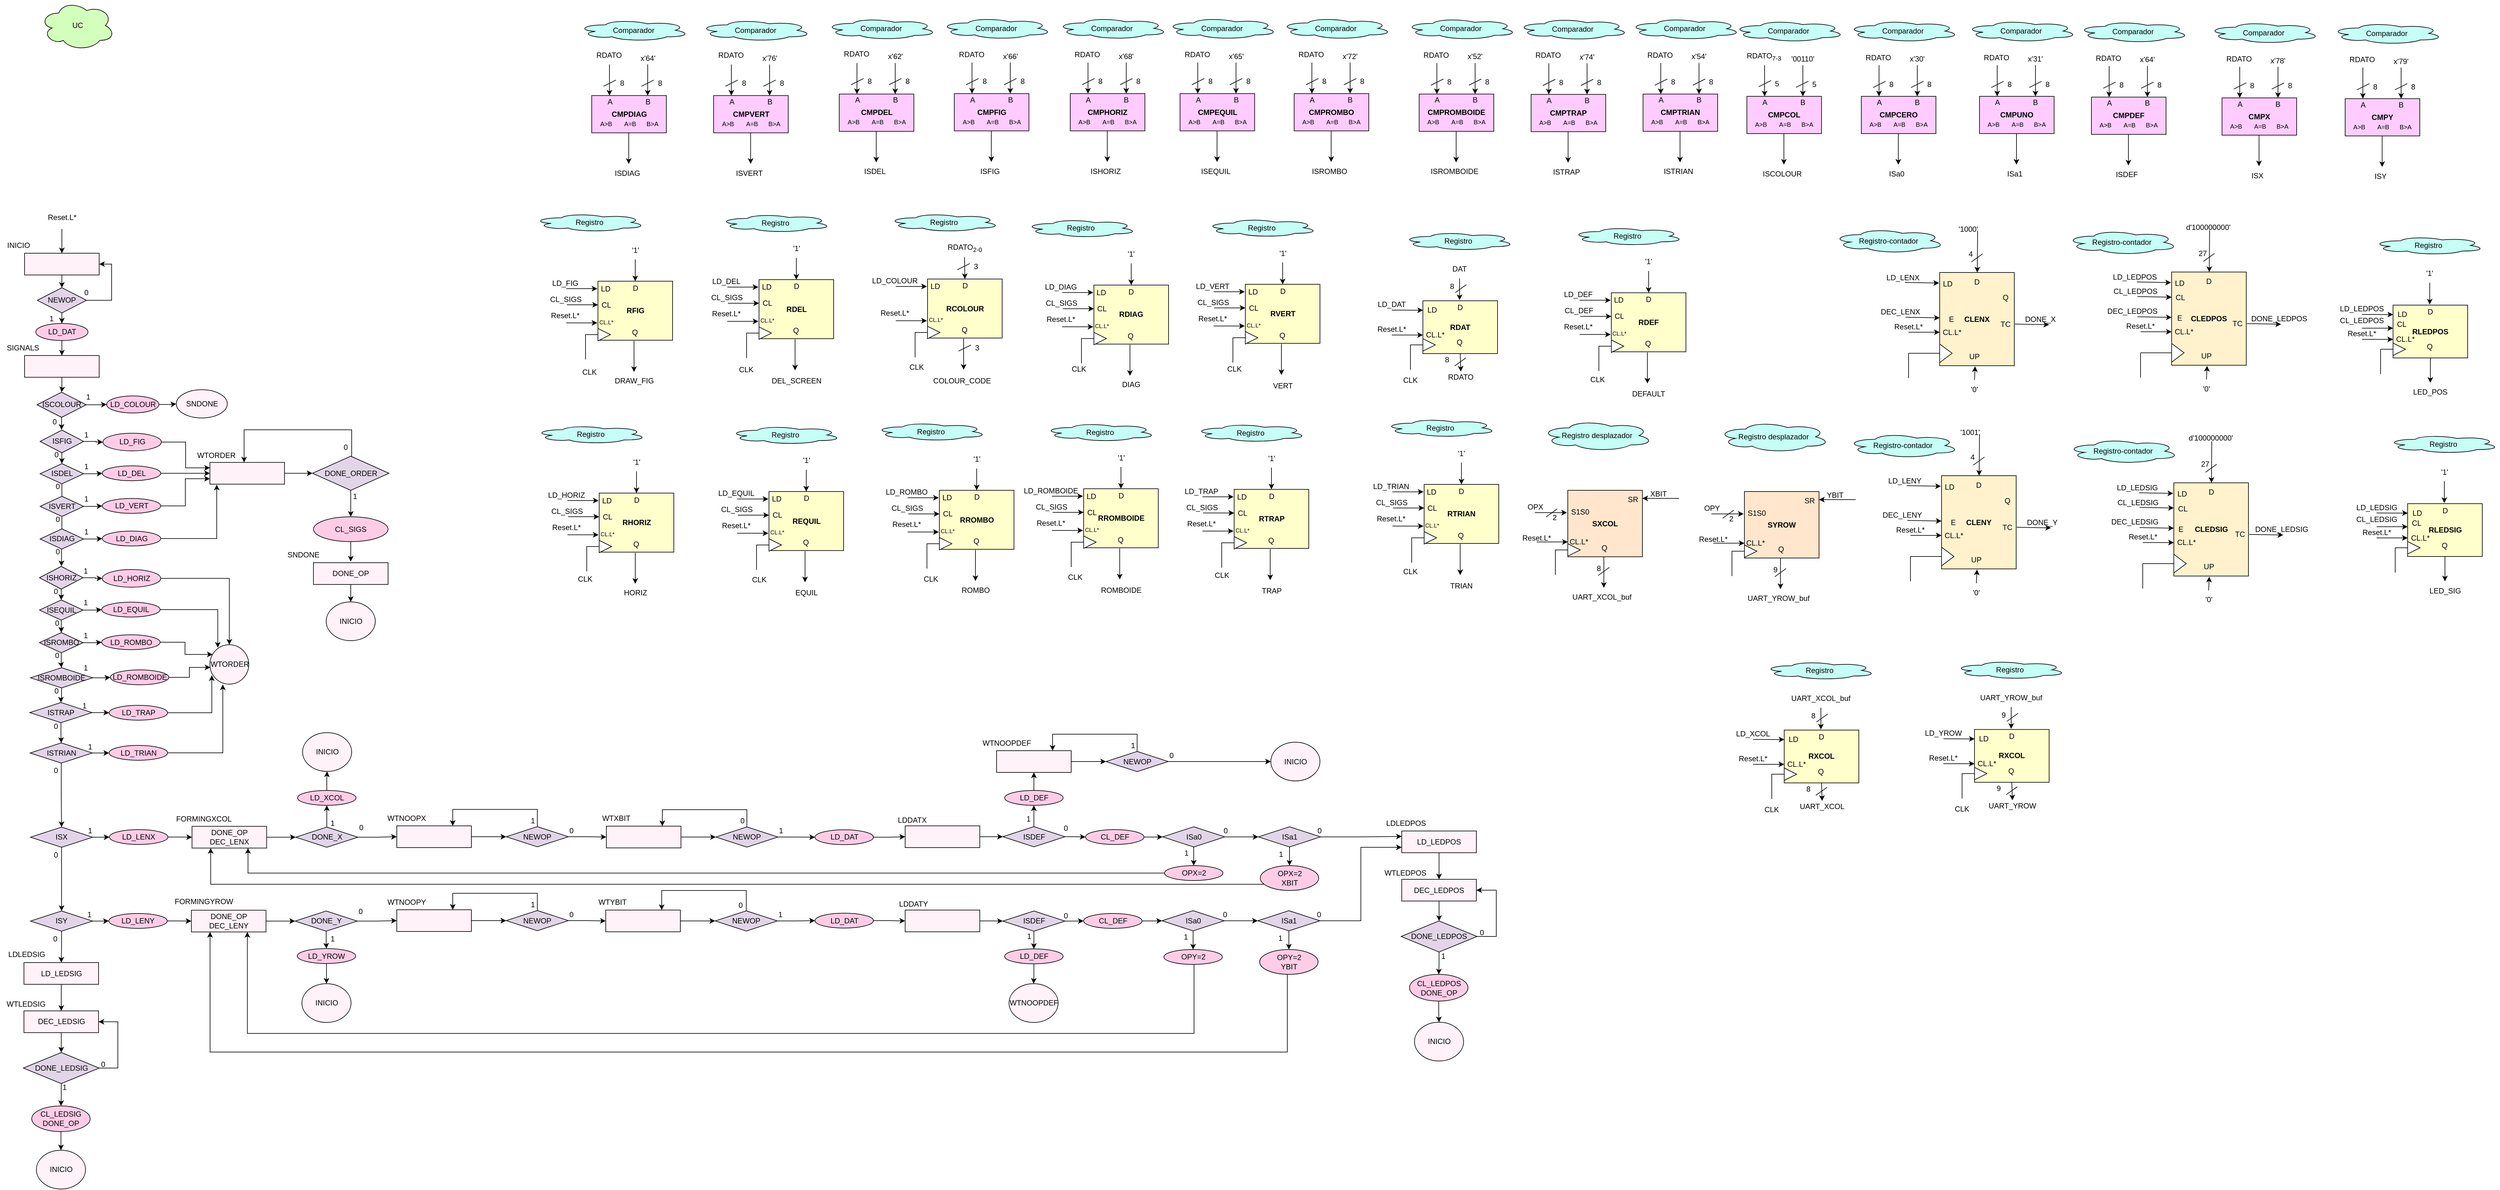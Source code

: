 <mxfile version="20.7.4" type="device"><diagram id="5iFPCYbPYiGZoIpvVBV6" name="Página-1"><mxGraphModel dx="685" dy="1377" grid="1" gridSize="10" guides="1" tooltips="1" connect="1" arrows="1" fold="1" page="1" pageScale="1" pageWidth="827" pageHeight="1169" math="0" shadow="0"><root><mxCell id="0"/><mxCell id="1" parent="0"/><mxCell id="SED3R4ukqMxZoP5hoODz-1" value="&lt;b&gt;RFIG&lt;/b&gt;" style="rounded=0;whiteSpace=wrap;html=1;fontSize=12;fillColor=#FFFFCC;" parent="1" vertex="1"><mxGeometry x="3471.5" y="471.51" width="120" height="95" as="geometry"/></mxCell><mxCell id="SED3R4ukqMxZoP5hoODz-2" value="D" style="text;html=1;strokeColor=none;fillColor=none;align=center;verticalAlign=middle;whiteSpace=wrap;rounded=0;fontSize=12;" parent="1" vertex="1"><mxGeometry x="3521.5" y="477.51" width="20" height="10" as="geometry"/></mxCell><mxCell id="SED3R4ukqMxZoP5hoODz-3" value="" style="triangle;whiteSpace=wrap;html=1;fontSize=12;" parent="1" vertex="1"><mxGeometry x="3471.5" y="547.51" width="20" height="20" as="geometry"/></mxCell><mxCell id="SED3R4ukqMxZoP5hoODz-4" value="" style="shape=corner;whiteSpace=wrap;html=1;fontSize=12;dx=0;dy=0;" parent="1" vertex="1"><mxGeometry x="3451.5" y="557.51" width="20" height="40" as="geometry"/></mxCell><mxCell id="SED3R4ukqMxZoP5hoODz-5" value="Q" style="text;html=1;strokeColor=none;fillColor=none;align=center;verticalAlign=middle;whiteSpace=wrap;rounded=0;fontSize=12;" parent="1" vertex="1"><mxGeometry x="3520.5" y="543.51" width="20" height="20" as="geometry"/></mxCell><mxCell id="SED3R4ukqMxZoP5hoODz-6" value="" style="endArrow=classic;html=1;rounded=0;fontSize=12;entryX=0.5;entryY=0;entryDx=0;entryDy=0;exitX=0.5;exitY=1;exitDx=0;exitDy=0;" parent="1" source="SED3R4ukqMxZoP5hoODz-8" target="SED3R4ukqMxZoP5hoODz-1" edge="1"><mxGeometry width="50" height="50" relative="1" as="geometry"><mxPoint x="3531.5" y="421.51" as="sourcePoint"/><mxPoint x="3561.5" y="471.51" as="targetPoint"/></mxGeometry></mxCell><mxCell id="SED3R4ukqMxZoP5hoODz-7" value="" style="endArrow=classic;html=1;rounded=0;fontSize=12;entryX=0.5;entryY=0;entryDx=0;entryDy=0;" parent="1" edge="1"><mxGeometry width="50" height="50" relative="1" as="geometry"><mxPoint x="3529.5" y="567.51" as="sourcePoint"/><mxPoint x="3529.5" y="617.51" as="targetPoint"/></mxGeometry></mxCell><mxCell id="SED3R4ukqMxZoP5hoODz-8" value="'1'" style="text;html=1;strokeColor=none;fillColor=none;align=center;verticalAlign=middle;whiteSpace=wrap;rounded=0;" parent="1" vertex="1"><mxGeometry x="3501.5" y="406.51" width="60" height="30" as="geometry"/></mxCell><mxCell id="SED3R4ukqMxZoP5hoODz-9" value="DRAW_FIG" style="text;html=1;strokeColor=none;fillColor=none;align=center;verticalAlign=middle;whiteSpace=wrap;rounded=0;" parent="1" vertex="1"><mxGeometry x="3499.5" y="617.01" width="60" height="30" as="geometry"/></mxCell><mxCell id="SED3R4ukqMxZoP5hoODz-10" value="LD" style="text;html=1;strokeColor=none;fillColor=none;align=center;verticalAlign=middle;whiteSpace=wrap;rounded=0;fontSize=12;" parent="1" vertex="1"><mxGeometry x="3473.5" y="473.51" width="20" height="20" as="geometry"/></mxCell><mxCell id="SED3R4ukqMxZoP5hoODz-11" value="" style="endArrow=classic;html=1;rounded=0;fontSize=12;entryX=0;entryY=0.25;entryDx=0;entryDy=0;" parent="1" edge="1"><mxGeometry width="50" height="50" relative="1" as="geometry"><mxPoint x="3420.5" y="483.51" as="sourcePoint"/><mxPoint x="3470.5" y="483.51" as="targetPoint"/></mxGeometry></mxCell><mxCell id="SED3R4ukqMxZoP5hoODz-12" value="LD_FIG" style="text;html=1;strokeColor=none;fillColor=none;align=center;verticalAlign=middle;whiteSpace=wrap;rounded=0;" parent="1" vertex="1"><mxGeometry x="3388.5" y="459.51" width="60" height="30" as="geometry"/></mxCell><mxCell id="SED3R4ukqMxZoP5hoODz-13" value="Reset.L*" style="text;html=1;strokeColor=none;fillColor=none;align=center;verticalAlign=middle;whiteSpace=wrap;rounded=0;" parent="1" vertex="1"><mxGeometry x="3388.5" y="511.51" width="60" height="30" as="geometry"/></mxCell><mxCell id="SED3R4ukqMxZoP5hoODz-14" value="CL.L*" style="text;html=1;strokeColor=none;fillColor=none;align=center;verticalAlign=middle;whiteSpace=wrap;rounded=0;fontSize=9;" parent="1" vertex="1"><mxGeometry x="3474.5" y="527.51" width="20" height="20" as="geometry"/></mxCell><mxCell id="SED3R4ukqMxZoP5hoODz-15" value="" style="endArrow=classic;html=1;rounded=0;fontSize=12;entryX=0;entryY=0.25;entryDx=0;entryDy=0;" parent="1" edge="1"><mxGeometry width="50" height="50" relative="1" as="geometry"><mxPoint x="3420.5" y="538.67" as="sourcePoint"/><mxPoint x="3470.5" y="538.67" as="targetPoint"/></mxGeometry></mxCell><mxCell id="SED3R4ukqMxZoP5hoODz-16" value="CL" style="text;html=1;strokeColor=none;fillColor=none;align=center;verticalAlign=middle;whiteSpace=wrap;rounded=0;fontSize=12;" parent="1" vertex="1"><mxGeometry x="3474.5" y="499.51" width="20" height="20" as="geometry"/></mxCell><mxCell id="SED3R4ukqMxZoP5hoODz-17" value="" style="endArrow=classic;html=1;rounded=0;fontSize=12;entryX=0;entryY=0.25;entryDx=0;entryDy=0;" parent="1" edge="1"><mxGeometry width="50" height="50" relative="1" as="geometry"><mxPoint x="3421.5" y="509.51" as="sourcePoint"/><mxPoint x="3471.5" y="509.51" as="targetPoint"/></mxGeometry></mxCell><mxCell id="SED3R4ukqMxZoP5hoODz-18" value="CL_SIGS" style="text;html=1;strokeColor=none;fillColor=none;align=center;verticalAlign=middle;whiteSpace=wrap;rounded=0;" parent="1" vertex="1"><mxGeometry x="3389.5" y="485.51" width="60" height="30" as="geometry"/></mxCell><mxCell id="SED3R4ukqMxZoP5hoODz-19" value="Registro" style="ellipse;shape=cloud;whiteSpace=wrap;html=1;fillColor=#C5FFF5;" parent="1" vertex="1"><mxGeometry x="3367.5" y="362.01" width="180" height="30" as="geometry"/></mxCell><mxCell id="SED3R4ukqMxZoP5hoODz-20" value="Registro" style="ellipse;shape=cloud;whiteSpace=wrap;html=1;fillColor=#C5FFF5;" parent="1" vertex="1"><mxGeometry x="3666.5" y="363.01" width="180" height="30" as="geometry"/></mxCell><mxCell id="SED3R4ukqMxZoP5hoODz-21" value="&lt;b&gt;RDEL&lt;/b&gt;" style="rounded=0;whiteSpace=wrap;html=1;fontSize=12;fillColor=#FFFFCC;" parent="1" vertex="1"><mxGeometry x="3730.5" y="469.01" width="120" height="95" as="geometry"/></mxCell><mxCell id="SED3R4ukqMxZoP5hoODz-22" value="D" style="text;html=1;strokeColor=none;fillColor=none;align=center;verticalAlign=middle;whiteSpace=wrap;rounded=0;fontSize=12;" parent="1" vertex="1"><mxGeometry x="3780.5" y="475.01" width="20" height="10" as="geometry"/></mxCell><mxCell id="SED3R4ukqMxZoP5hoODz-23" value="" style="triangle;whiteSpace=wrap;html=1;fontSize=12;" parent="1" vertex="1"><mxGeometry x="3730.5" y="545.01" width="20" height="20" as="geometry"/></mxCell><mxCell id="SED3R4ukqMxZoP5hoODz-24" value="" style="shape=corner;whiteSpace=wrap;html=1;fontSize=12;dx=0;dy=0;" parent="1" vertex="1"><mxGeometry x="3710.5" y="555.01" width="20" height="40" as="geometry"/></mxCell><mxCell id="SED3R4ukqMxZoP5hoODz-25" value="Q" style="text;html=1;strokeColor=none;fillColor=none;align=center;verticalAlign=middle;whiteSpace=wrap;rounded=0;fontSize=12;" parent="1" vertex="1"><mxGeometry x="3779.5" y="541.01" width="20" height="20" as="geometry"/></mxCell><mxCell id="SED3R4ukqMxZoP5hoODz-26" value="" style="endArrow=classic;html=1;rounded=0;fontSize=12;entryX=0.5;entryY=0;entryDx=0;entryDy=0;exitX=0.5;exitY=1;exitDx=0;exitDy=0;" parent="1" source="SED3R4ukqMxZoP5hoODz-28" target="SED3R4ukqMxZoP5hoODz-21" edge="1"><mxGeometry width="50" height="50" relative="1" as="geometry"><mxPoint x="3790.5" y="419.01" as="sourcePoint"/><mxPoint x="3820.5" y="469.01" as="targetPoint"/></mxGeometry></mxCell><mxCell id="SED3R4ukqMxZoP5hoODz-27" value="" style="endArrow=classic;html=1;rounded=0;fontSize=12;entryX=0.5;entryY=0;entryDx=0;entryDy=0;" parent="1" edge="1"><mxGeometry width="50" height="50" relative="1" as="geometry"><mxPoint x="3788.5" y="565.01" as="sourcePoint"/><mxPoint x="3788.5" y="615.01" as="targetPoint"/></mxGeometry></mxCell><mxCell id="SED3R4ukqMxZoP5hoODz-28" value="'1'" style="text;html=1;strokeColor=none;fillColor=none;align=center;verticalAlign=middle;whiteSpace=wrap;rounded=0;" parent="1" vertex="1"><mxGeometry x="3760.5" y="404.01" width="60" height="30" as="geometry"/></mxCell><mxCell id="SED3R4ukqMxZoP5hoODz-29" value="DEL_SCREEN" style="text;html=1;strokeColor=none;fillColor=none;align=center;verticalAlign=middle;whiteSpace=wrap;rounded=0;" parent="1" vertex="1"><mxGeometry x="3760.5" y="617.01" width="60" height="30" as="geometry"/></mxCell><mxCell id="SED3R4ukqMxZoP5hoODz-30" value="LD" style="text;html=1;strokeColor=none;fillColor=none;align=center;verticalAlign=middle;whiteSpace=wrap;rounded=0;fontSize=12;" parent="1" vertex="1"><mxGeometry x="3732.5" y="471.01" width="20" height="20" as="geometry"/></mxCell><mxCell id="SED3R4ukqMxZoP5hoODz-31" value="" style="endArrow=classic;html=1;rounded=0;fontSize=12;entryX=0;entryY=0.25;entryDx=0;entryDy=0;" parent="1" edge="1"><mxGeometry width="50" height="50" relative="1" as="geometry"><mxPoint x="3679.5" y="481.01" as="sourcePoint"/><mxPoint x="3729.5" y="481.01" as="targetPoint"/></mxGeometry></mxCell><mxCell id="SED3R4ukqMxZoP5hoODz-32" value="LD_DEL" style="text;html=1;strokeColor=none;fillColor=none;align=center;verticalAlign=middle;whiteSpace=wrap;rounded=0;" parent="1" vertex="1"><mxGeometry x="3647.5" y="457.01" width="60" height="30" as="geometry"/></mxCell><mxCell id="SED3R4ukqMxZoP5hoODz-33" value="Reset.L*" style="text;html=1;strokeColor=none;fillColor=none;align=center;verticalAlign=middle;whiteSpace=wrap;rounded=0;" parent="1" vertex="1"><mxGeometry x="3647.5" y="509.01" width="60" height="30" as="geometry"/></mxCell><mxCell id="SED3R4ukqMxZoP5hoODz-34" value="CL.L*" style="text;html=1;strokeColor=none;fillColor=none;align=center;verticalAlign=middle;whiteSpace=wrap;rounded=0;fontSize=9;" parent="1" vertex="1"><mxGeometry x="3733.5" y="525.01" width="20" height="20" as="geometry"/></mxCell><mxCell id="SED3R4ukqMxZoP5hoODz-35" value="" style="endArrow=classic;html=1;rounded=0;fontSize=12;entryX=0;entryY=0.25;entryDx=0;entryDy=0;" parent="1" edge="1"><mxGeometry width="50" height="50" relative="1" as="geometry"><mxPoint x="3679.5" y="536.17" as="sourcePoint"/><mxPoint x="3729.5" y="536.17" as="targetPoint"/></mxGeometry></mxCell><mxCell id="SED3R4ukqMxZoP5hoODz-36" value="CL" style="text;html=1;strokeColor=none;fillColor=none;align=center;verticalAlign=middle;whiteSpace=wrap;rounded=0;fontSize=12;" parent="1" vertex="1"><mxGeometry x="3733.5" y="497.01" width="20" height="20" as="geometry"/></mxCell><mxCell id="SED3R4ukqMxZoP5hoODz-37" value="" style="endArrow=classic;html=1;rounded=0;fontSize=12;entryX=0;entryY=0.25;entryDx=0;entryDy=0;" parent="1" edge="1"><mxGeometry width="50" height="50" relative="1" as="geometry"><mxPoint x="3680.5" y="507.01" as="sourcePoint"/><mxPoint x="3730.5" y="507.01" as="targetPoint"/></mxGeometry></mxCell><mxCell id="SED3R4ukqMxZoP5hoODz-38" value="CL_SIGS" style="text;html=1;strokeColor=none;fillColor=none;align=center;verticalAlign=middle;whiteSpace=wrap;rounded=0;" parent="1" vertex="1"><mxGeometry x="3648.5" y="483.01" width="60" height="30" as="geometry"/></mxCell><mxCell id="SED3R4ukqMxZoP5hoODz-39" value="Registro" style="ellipse;shape=cloud;whiteSpace=wrap;html=1;fillColor=#C5FFF5;" parent="1" vertex="1"><mxGeometry x="3937.5" y="362.01" width="180" height="30" as="geometry"/></mxCell><mxCell id="SED3R4ukqMxZoP5hoODz-40" value="&lt;b&gt;RCOLOUR&lt;/b&gt;" style="rounded=0;whiteSpace=wrap;html=1;fontSize=12;fillColor=#FFFFCC;" parent="1" vertex="1"><mxGeometry x="4001.5" y="468.01" width="120" height="95" as="geometry"/></mxCell><mxCell id="SED3R4ukqMxZoP5hoODz-41" value="D" style="text;html=1;strokeColor=none;fillColor=none;align=center;verticalAlign=middle;whiteSpace=wrap;rounded=0;fontSize=12;" parent="1" vertex="1"><mxGeometry x="4051.5" y="474.01" width="20" height="10" as="geometry"/></mxCell><mxCell id="SED3R4ukqMxZoP5hoODz-42" value="" style="triangle;whiteSpace=wrap;html=1;fontSize=12;" parent="1" vertex="1"><mxGeometry x="4001.5" y="544.01" width="20" height="20" as="geometry"/></mxCell><mxCell id="SED3R4ukqMxZoP5hoODz-43" value="" style="shape=corner;whiteSpace=wrap;html=1;fontSize=12;dx=0;dy=0;" parent="1" vertex="1"><mxGeometry x="3981.5" y="554.01" width="20" height="40" as="geometry"/></mxCell><mxCell id="SED3R4ukqMxZoP5hoODz-44" value="Q" style="text;html=1;strokeColor=none;fillColor=none;align=center;verticalAlign=middle;whiteSpace=wrap;rounded=0;fontSize=12;" parent="1" vertex="1"><mxGeometry x="4050.5" y="540.01" width="20" height="20" as="geometry"/></mxCell><mxCell id="SED3R4ukqMxZoP5hoODz-45" value="" style="endArrow=classic;html=1;rounded=0;fontSize=12;entryX=0.5;entryY=0;entryDx=0;entryDy=0;exitX=0.5;exitY=1;exitDx=0;exitDy=0;" parent="1" source="SED3R4ukqMxZoP5hoODz-47" target="SED3R4ukqMxZoP5hoODz-40" edge="1"><mxGeometry width="50" height="50" relative="1" as="geometry"><mxPoint x="4061.5" y="418.01" as="sourcePoint"/><mxPoint x="4091.5" y="468.01" as="targetPoint"/></mxGeometry></mxCell><mxCell id="SED3R4ukqMxZoP5hoODz-46" value="" style="endArrow=classic;html=1;rounded=0;fontSize=12;entryX=0.5;entryY=0;entryDx=0;entryDy=0;" parent="1" edge="1"><mxGeometry width="50" height="50" relative="1" as="geometry"><mxPoint x="4059.5" y="564.01" as="sourcePoint"/><mxPoint x="4059.5" y="614.01" as="targetPoint"/></mxGeometry></mxCell><mxCell id="SED3R4ukqMxZoP5hoODz-47" value="RDATO&lt;sub&gt;2-0&lt;/sub&gt;" style="text;html=1;strokeColor=none;fillColor=none;align=center;verticalAlign=middle;whiteSpace=wrap;rounded=0;" parent="1" vertex="1"><mxGeometry x="4013.5" y="403.01" width="95" height="30" as="geometry"/></mxCell><mxCell id="SED3R4ukqMxZoP5hoODz-48" value="COLOUR_CODE" style="text;html=1;strokeColor=none;fillColor=none;align=center;verticalAlign=middle;whiteSpace=wrap;rounded=0;" parent="1" vertex="1"><mxGeometry x="4026.5" y="617.01" width="60" height="30" as="geometry"/></mxCell><mxCell id="SED3R4ukqMxZoP5hoODz-49" value="LD" style="text;html=1;strokeColor=none;fillColor=none;align=center;verticalAlign=middle;whiteSpace=wrap;rounded=0;fontSize=12;" parent="1" vertex="1"><mxGeometry x="4003.5" y="470.01" width="20" height="20" as="geometry"/></mxCell><mxCell id="SED3R4ukqMxZoP5hoODz-50" value="" style="endArrow=classic;html=1;rounded=0;fontSize=12;entryX=0;entryY=0.25;entryDx=0;entryDy=0;" parent="1" edge="1"><mxGeometry width="50" height="50" relative="1" as="geometry"><mxPoint x="3950.5" y="480.01" as="sourcePoint"/><mxPoint x="4000.5" y="480.01" as="targetPoint"/></mxGeometry></mxCell><mxCell id="SED3R4ukqMxZoP5hoODz-51" value="LD_COLOUR" style="text;html=1;strokeColor=none;fillColor=none;align=center;verticalAlign=middle;whiteSpace=wrap;rounded=0;" parent="1" vertex="1"><mxGeometry x="3918.5" y="456.01" width="60" height="30" as="geometry"/></mxCell><mxCell id="SED3R4ukqMxZoP5hoODz-52" value="Reset.L*" style="text;html=1;strokeColor=none;fillColor=none;align=center;verticalAlign=middle;whiteSpace=wrap;rounded=0;" parent="1" vertex="1"><mxGeometry x="3918.5" y="508.01" width="60" height="30" as="geometry"/></mxCell><mxCell id="SED3R4ukqMxZoP5hoODz-53" value="CL.L*" style="text;html=1;strokeColor=none;fillColor=none;align=center;verticalAlign=middle;whiteSpace=wrap;rounded=0;fontSize=9;" parent="1" vertex="1"><mxGeometry x="4004.5" y="524.01" width="20" height="20" as="geometry"/></mxCell><mxCell id="SED3R4ukqMxZoP5hoODz-54" value="" style="endArrow=classic;html=1;rounded=0;fontSize=12;entryX=0;entryY=0.25;entryDx=0;entryDy=0;" parent="1" edge="1"><mxGeometry width="50" height="50" relative="1" as="geometry"><mxPoint x="3950.5" y="535.17" as="sourcePoint"/><mxPoint x="4000.5" y="535.17" as="targetPoint"/></mxGeometry></mxCell><mxCell id="SED3R4ukqMxZoP5hoODz-55" value="" style="endArrow=none;html=1;rounded=0;" parent="1" edge="1"><mxGeometry width="50" height="50" relative="1" as="geometry"><mxPoint x="4049.5" y="453.01" as="sourcePoint"/><mxPoint x="4069.5" y="443.01" as="targetPoint"/></mxGeometry></mxCell><mxCell id="SED3R4ukqMxZoP5hoODz-56" value="3" style="text;html=1;strokeColor=none;fillColor=none;align=center;verticalAlign=middle;whiteSpace=wrap;rounded=0;" parent="1" vertex="1"><mxGeometry x="4058.5" y="433.01" width="41" height="30" as="geometry"/></mxCell><mxCell id="SED3R4ukqMxZoP5hoODz-57" value="" style="endArrow=none;html=1;rounded=0;" parent="1" edge="1"><mxGeometry width="50" height="50" relative="1" as="geometry"><mxPoint x="4051.5" y="584.01" as="sourcePoint"/><mxPoint x="4071.5" y="574.01" as="targetPoint"/></mxGeometry></mxCell><mxCell id="SED3R4ukqMxZoP5hoODz-58" value="3" style="text;html=1;strokeColor=none;fillColor=none;align=center;verticalAlign=middle;whiteSpace=wrap;rounded=0;" parent="1" vertex="1"><mxGeometry x="4060.5" y="564.01" width="41" height="30" as="geometry"/></mxCell><mxCell id="SED3R4ukqMxZoP5hoODz-59" value="&lt;b&gt;CMPDEL&lt;/b&gt;" style="rounded=0;whiteSpace=wrap;html=1;fontSize=12;fillColor=#FFCCFF;" parent="1" vertex="1"><mxGeometry x="3859.5" y="170.38" width="120" height="60" as="geometry"/></mxCell><mxCell id="SED3R4ukqMxZoP5hoODz-60" value="A" style="text;html=1;strokeColor=none;fillColor=none;align=center;verticalAlign=middle;whiteSpace=wrap;rounded=0;fontSize=12;" parent="1" vertex="1"><mxGeometry x="3878.5" y="170.38" width="20" height="20" as="geometry"/></mxCell><mxCell id="SED3R4ukqMxZoP5hoODz-61" value="B" style="text;html=1;strokeColor=none;fillColor=none;align=center;verticalAlign=middle;whiteSpace=wrap;rounded=0;fontSize=12;" parent="1" vertex="1"><mxGeometry x="3939.5" y="170.38" width="20" height="20" as="geometry"/></mxCell><mxCell id="SED3R4ukqMxZoP5hoODz-62" value="" style="endArrow=classic;html=1;rounded=0;fontSize=12;entryX=0.75;entryY=0;entryDx=0;entryDy=0;" parent="1" target="SED3R4ukqMxZoP5hoODz-59" edge="1"><mxGeometry width="50" height="50" relative="1" as="geometry"><mxPoint x="3949.5" y="120.38" as="sourcePoint"/><mxPoint x="3989.5" y="180.38" as="targetPoint"/></mxGeometry></mxCell><mxCell id="SED3R4ukqMxZoP5hoODz-63" value="" style="endArrow=classic;html=1;rounded=0;fontSize=12;entryX=0.75;entryY=0;entryDx=0;entryDy=0;" parent="1" edge="1"><mxGeometry width="50" height="50" relative="1" as="geometry"><mxPoint x="3888" y="120.38" as="sourcePoint"/><mxPoint x="3888" y="170.38" as="targetPoint"/></mxGeometry></mxCell><mxCell id="SED3R4ukqMxZoP5hoODz-64" value="&lt;font style=&quot;font-size: 10px;&quot;&gt;A&amp;gt;B&amp;nbsp; &amp;nbsp; &amp;nbsp; &amp;nbsp;A=B&amp;nbsp; &amp;nbsp; &amp;nbsp; B&amp;gt;A&lt;/font&gt;" style="text;html=1;strokeColor=none;fillColor=none;align=center;verticalAlign=middle;whiteSpace=wrap;rounded=0;fontSize=12;" parent="1" vertex="1"><mxGeometry x="3859.5" y="200.38" width="120" height="30" as="geometry"/></mxCell><mxCell id="SED3R4ukqMxZoP5hoODz-65" value="" style="endArrow=classic;html=1;rounded=0;fontSize=12;entryX=0.75;entryY=0;entryDx=0;entryDy=0;" parent="1" edge="1"><mxGeometry width="50" height="50" relative="1" as="geometry"><mxPoint x="3919" y="230.38" as="sourcePoint"/><mxPoint x="3919" y="280.38" as="targetPoint"/></mxGeometry></mxCell><mxCell id="SED3R4ukqMxZoP5hoODz-66" value="x'62'" style="text;html=1;strokeColor=none;fillColor=none;align=center;verticalAlign=middle;whiteSpace=wrap;rounded=0;" parent="1" vertex="1"><mxGeometry x="3919.5" y="95.38" width="60" height="30" as="geometry"/></mxCell><mxCell id="SED3R4ukqMxZoP5hoODz-67" value="ISDEL" style="text;html=1;strokeColor=none;fillColor=none;align=center;verticalAlign=middle;whiteSpace=wrap;rounded=0;" parent="1" vertex="1"><mxGeometry x="3886.5" y="280.38" width="60" height="30" as="geometry"/></mxCell><mxCell id="SED3R4ukqMxZoP5hoODz-68" value="Comparador" style="ellipse;shape=cloud;whiteSpace=wrap;html=1;fillColor=#C5FFF5;" parent="1" vertex="1"><mxGeometry x="3836.5" y="47.88" width="180" height="35" as="geometry"/></mxCell><mxCell id="SED3R4ukqMxZoP5hoODz-69" value="RDATO" style="text;html=1;strokeColor=none;fillColor=none;align=center;verticalAlign=middle;whiteSpace=wrap;rounded=0;" parent="1" vertex="1"><mxGeometry x="3839.5" y="90.88" width="95" height="30" as="geometry"/></mxCell><mxCell id="SED3R4ukqMxZoP5hoODz-70" value="&lt;b&gt;CMPFIG&lt;/b&gt;" style="rounded=0;whiteSpace=wrap;html=1;fontSize=12;fillColor=#FFCCFF;" parent="1" vertex="1"><mxGeometry x="4044.5" y="169.63" width="120" height="60" as="geometry"/></mxCell><mxCell id="SED3R4ukqMxZoP5hoODz-71" value="A" style="text;html=1;strokeColor=none;fillColor=none;align=center;verticalAlign=middle;whiteSpace=wrap;rounded=0;fontSize=12;" parent="1" vertex="1"><mxGeometry x="4063.5" y="169.63" width="20" height="20" as="geometry"/></mxCell><mxCell id="SED3R4ukqMxZoP5hoODz-72" value="B" style="text;html=1;strokeColor=none;fillColor=none;align=center;verticalAlign=middle;whiteSpace=wrap;rounded=0;fontSize=12;" parent="1" vertex="1"><mxGeometry x="4124.5" y="169.63" width="20" height="20" as="geometry"/></mxCell><mxCell id="SED3R4ukqMxZoP5hoODz-73" value="" style="endArrow=classic;html=1;rounded=0;fontSize=12;entryX=0.75;entryY=0;entryDx=0;entryDy=0;" parent="1" target="SED3R4ukqMxZoP5hoODz-70" edge="1"><mxGeometry width="50" height="50" relative="1" as="geometry"><mxPoint x="4134.5" y="119.63" as="sourcePoint"/><mxPoint x="4174.5" y="179.63" as="targetPoint"/></mxGeometry></mxCell><mxCell id="SED3R4ukqMxZoP5hoODz-74" value="" style="endArrow=classic;html=1;rounded=0;fontSize=12;entryX=0.75;entryY=0;entryDx=0;entryDy=0;" parent="1" edge="1"><mxGeometry width="50" height="50" relative="1" as="geometry"><mxPoint x="4073" y="119.63" as="sourcePoint"/><mxPoint x="4073" y="169.63" as="targetPoint"/></mxGeometry></mxCell><mxCell id="SED3R4ukqMxZoP5hoODz-75" value="&lt;font style=&quot;font-size: 10px;&quot;&gt;A&amp;gt;B&amp;nbsp; &amp;nbsp; &amp;nbsp; &amp;nbsp;A=B&amp;nbsp; &amp;nbsp; &amp;nbsp; B&amp;gt;A&lt;/font&gt;" style="text;html=1;strokeColor=none;fillColor=none;align=center;verticalAlign=middle;whiteSpace=wrap;rounded=0;fontSize=12;" parent="1" vertex="1"><mxGeometry x="4044.5" y="199.63" width="120" height="30" as="geometry"/></mxCell><mxCell id="SED3R4ukqMxZoP5hoODz-76" value="" style="endArrow=classic;html=1;rounded=0;fontSize=12;entryX=0.75;entryY=0;entryDx=0;entryDy=0;" parent="1" edge="1"><mxGeometry width="50" height="50" relative="1" as="geometry"><mxPoint x="4104" y="229.63" as="sourcePoint"/><mxPoint x="4104" y="279.63" as="targetPoint"/></mxGeometry></mxCell><mxCell id="SED3R4ukqMxZoP5hoODz-77" value="x'66'" style="text;html=1;strokeColor=none;fillColor=none;align=center;verticalAlign=middle;whiteSpace=wrap;rounded=0;" parent="1" vertex="1"><mxGeometry x="4104.5" y="94.63" width="60" height="30" as="geometry"/></mxCell><mxCell id="SED3R4ukqMxZoP5hoODz-78" value="ISFIG" style="text;html=1;strokeColor=none;fillColor=none;align=center;verticalAlign=middle;whiteSpace=wrap;rounded=0;" parent="1" vertex="1"><mxGeometry x="4071.5" y="279.63" width="60" height="30" as="geometry"/></mxCell><mxCell id="SED3R4ukqMxZoP5hoODz-79" value="Comparador" style="ellipse;shape=cloud;whiteSpace=wrap;html=1;fillColor=#C5FFF5;" parent="1" vertex="1"><mxGeometry x="4021.5" y="47.13" width="180" height="35" as="geometry"/></mxCell><mxCell id="SED3R4ukqMxZoP5hoODz-80" value="&lt;sub style=&quot;border-color: var(--border-color);&quot;&gt;&lt;span style=&quot;font-size: 12px;&quot;&gt;RDATO&lt;/span&gt;&lt;/sub&gt;" style="text;html=1;strokeColor=none;fillColor=none;align=center;verticalAlign=middle;whiteSpace=wrap;rounded=0;" parent="1" vertex="1"><mxGeometry x="4024.5" y="90.13" width="95" height="30" as="geometry"/></mxCell><mxCell id="SED3R4ukqMxZoP5hoODz-81" value="&lt;b&gt;CMPCOL&lt;/b&gt;" style="rounded=0;whiteSpace=wrap;html=1;fontSize=12;fillColor=#FFCCFF;" parent="1" vertex="1"><mxGeometry x="5319" y="174.01" width="120" height="60" as="geometry"/></mxCell><mxCell id="SED3R4ukqMxZoP5hoODz-82" value="A" style="text;html=1;strokeColor=none;fillColor=none;align=center;verticalAlign=middle;whiteSpace=wrap;rounded=0;fontSize=12;" parent="1" vertex="1"><mxGeometry x="5338" y="174.01" width="20" height="20" as="geometry"/></mxCell><mxCell id="SED3R4ukqMxZoP5hoODz-83" value="B" style="text;html=1;strokeColor=none;fillColor=none;align=center;verticalAlign=middle;whiteSpace=wrap;rounded=0;fontSize=12;" parent="1" vertex="1"><mxGeometry x="5399" y="174.01" width="20" height="20" as="geometry"/></mxCell><mxCell id="SED3R4ukqMxZoP5hoODz-84" value="" style="endArrow=classic;html=1;rounded=0;fontSize=12;entryX=0.75;entryY=0;entryDx=0;entryDy=0;" parent="1" target="SED3R4ukqMxZoP5hoODz-81" edge="1"><mxGeometry width="50" height="50" relative="1" as="geometry"><mxPoint x="5409" y="124.01" as="sourcePoint"/><mxPoint x="5449" y="184.01" as="targetPoint"/></mxGeometry></mxCell><mxCell id="SED3R4ukqMxZoP5hoODz-85" value="" style="endArrow=classic;html=1;rounded=0;fontSize=12;entryX=0.75;entryY=0;entryDx=0;entryDy=0;" parent="1" edge="1"><mxGeometry width="50" height="50" relative="1" as="geometry"><mxPoint x="5347.5" y="124.01" as="sourcePoint"/><mxPoint x="5347.5" y="174.01" as="targetPoint"/></mxGeometry></mxCell><mxCell id="SED3R4ukqMxZoP5hoODz-86" value="&lt;font style=&quot;font-size: 10px;&quot;&gt;A&amp;gt;B&amp;nbsp; &amp;nbsp; &amp;nbsp; &amp;nbsp;A=B&amp;nbsp; &amp;nbsp; &amp;nbsp; B&amp;gt;A&lt;/font&gt;" style="text;html=1;strokeColor=none;fillColor=none;align=center;verticalAlign=middle;whiteSpace=wrap;rounded=0;fontSize=12;" parent="1" vertex="1"><mxGeometry x="5319" y="204.01" width="120" height="30" as="geometry"/></mxCell><mxCell id="SED3R4ukqMxZoP5hoODz-87" value="" style="endArrow=classic;html=1;rounded=0;fontSize=12;entryX=0.75;entryY=0;entryDx=0;entryDy=0;" parent="1" edge="1"><mxGeometry width="50" height="50" relative="1" as="geometry"><mxPoint x="5378.5" y="234.01" as="sourcePoint"/><mxPoint x="5378.5" y="284.01" as="targetPoint"/></mxGeometry></mxCell><mxCell id="SED3R4ukqMxZoP5hoODz-88" value="'00110'" style="text;html=1;strokeColor=none;fillColor=none;align=center;verticalAlign=middle;whiteSpace=wrap;rounded=0;" parent="1" vertex="1"><mxGeometry x="5379" y="99.01" width="60" height="30" as="geometry"/></mxCell><mxCell id="SED3R4ukqMxZoP5hoODz-89" value="ISCOLOUR" style="text;html=1;strokeColor=none;fillColor=none;align=center;verticalAlign=middle;whiteSpace=wrap;rounded=0;" parent="1" vertex="1"><mxGeometry x="5346" y="284.01" width="60" height="30" as="geometry"/></mxCell><mxCell id="SED3R4ukqMxZoP5hoODz-90" value="Comparador" style="ellipse;shape=cloud;whiteSpace=wrap;html=1;fillColor=#C5FFF5;" parent="1" vertex="1"><mxGeometry x="5296" y="51.51" width="180" height="35" as="geometry"/></mxCell><mxCell id="SED3R4ukqMxZoP5hoODz-91" value="RDATO&lt;sub&gt;7-3&lt;/sub&gt;" style="text;html=1;strokeColor=none;fillColor=none;align=center;verticalAlign=middle;whiteSpace=wrap;rounded=0;" parent="1" vertex="1"><mxGeometry x="5299" y="94.51" width="95" height="30" as="geometry"/></mxCell><mxCell id="SED3R4ukqMxZoP5hoODz-92" value="" style="endArrow=none;html=1;rounded=0;" parent="1" edge="1"><mxGeometry width="50" height="50" relative="1" as="geometry"><mxPoint x="5338" y="158.51" as="sourcePoint"/><mxPoint x="5358" y="148.51" as="targetPoint"/></mxGeometry></mxCell><mxCell id="SED3R4ukqMxZoP5hoODz-93" value="5" style="text;html=1;strokeColor=none;fillColor=none;align=center;verticalAlign=middle;whiteSpace=wrap;rounded=0;" parent="1" vertex="1"><mxGeometry x="5347" y="138.51" width="41" height="30" as="geometry"/></mxCell><mxCell id="SED3R4ukqMxZoP5hoODz-94" value="" style="endArrow=none;html=1;rounded=0;" parent="1" edge="1"><mxGeometry width="50" height="50" relative="1" as="geometry"><mxPoint x="3878.5" y="155.38" as="sourcePoint"/><mxPoint x="3898.5" y="145.38" as="targetPoint"/></mxGeometry></mxCell><mxCell id="SED3R4ukqMxZoP5hoODz-95" value="8" style="text;html=1;strokeColor=none;fillColor=none;align=center;verticalAlign=middle;whiteSpace=wrap;rounded=0;" parent="1" vertex="1"><mxGeometry x="3887.5" y="135.38" width="41" height="30" as="geometry"/></mxCell><mxCell id="SED3R4ukqMxZoP5hoODz-96" value="" style="endArrow=none;html=1;rounded=0;" parent="1" edge="1"><mxGeometry width="50" height="50" relative="1" as="geometry"><mxPoint x="3939.5" y="155.38" as="sourcePoint"/><mxPoint x="3959.5" y="145.38" as="targetPoint"/></mxGeometry></mxCell><mxCell id="SED3R4ukqMxZoP5hoODz-97" value="8" style="text;html=1;strokeColor=none;fillColor=none;align=center;verticalAlign=middle;whiteSpace=wrap;rounded=0;" parent="1" vertex="1"><mxGeometry x="3948.5" y="135.38" width="41" height="30" as="geometry"/></mxCell><mxCell id="SED3R4ukqMxZoP5hoODz-98" value="" style="endArrow=none;html=1;rounded=0;" parent="1" edge="1"><mxGeometry width="50" height="50" relative="1" as="geometry"><mxPoint x="4063.5" y="155.38" as="sourcePoint"/><mxPoint x="4083.5" y="145.38" as="targetPoint"/></mxGeometry></mxCell><mxCell id="SED3R4ukqMxZoP5hoODz-99" value="8" style="text;html=1;strokeColor=none;fillColor=none;align=center;verticalAlign=middle;whiteSpace=wrap;rounded=0;" parent="1" vertex="1"><mxGeometry x="4072.5" y="135.38" width="41" height="30" as="geometry"/></mxCell><mxCell id="SED3R4ukqMxZoP5hoODz-100" value="" style="endArrow=none;html=1;rounded=0;" parent="1" edge="1"><mxGeometry width="50" height="50" relative="1" as="geometry"><mxPoint x="4124.5" y="155.38" as="sourcePoint"/><mxPoint x="4144.5" y="145.38" as="targetPoint"/></mxGeometry></mxCell><mxCell id="SED3R4ukqMxZoP5hoODz-101" value="8" style="text;html=1;strokeColor=none;fillColor=none;align=center;verticalAlign=middle;whiteSpace=wrap;rounded=0;" parent="1" vertex="1"><mxGeometry x="4133.5" y="135.38" width="41" height="30" as="geometry"/></mxCell><mxCell id="SED3R4ukqMxZoP5hoODz-102" value="" style="endArrow=none;html=1;rounded=0;" parent="1" edge="1"><mxGeometry width="50" height="50" relative="1" as="geometry"><mxPoint x="5398" y="159.51" as="sourcePoint"/><mxPoint x="5418" y="149.51" as="targetPoint"/></mxGeometry></mxCell><mxCell id="SED3R4ukqMxZoP5hoODz-103" value="5" style="text;html=1;strokeColor=none;fillColor=none;align=center;verticalAlign=middle;whiteSpace=wrap;rounded=0;" parent="1" vertex="1"><mxGeometry x="5407" y="139.51" width="41" height="30" as="geometry"/></mxCell><mxCell id="SED3R4ukqMxZoP5hoODz-104" value="Registro" style="ellipse;shape=cloud;whiteSpace=wrap;html=1;fillColor=#C5FFF5;" parent="1" vertex="1"><mxGeometry x="4448.5" y="370.51" width="180" height="30" as="geometry"/></mxCell><mxCell id="SED3R4ukqMxZoP5hoODz-105" value="&lt;b&gt;RVERT&lt;/b&gt;" style="rounded=0;whiteSpace=wrap;html=1;fontSize=12;fillColor=#FFFFCC;" parent="1" vertex="1"><mxGeometry x="4512.5" y="476.51" width="120" height="95" as="geometry"/></mxCell><mxCell id="SED3R4ukqMxZoP5hoODz-106" value="D" style="text;html=1;strokeColor=none;fillColor=none;align=center;verticalAlign=middle;whiteSpace=wrap;rounded=0;fontSize=12;" parent="1" vertex="1"><mxGeometry x="4562.5" y="482.51" width="20" height="10" as="geometry"/></mxCell><mxCell id="SED3R4ukqMxZoP5hoODz-107" value="" style="triangle;whiteSpace=wrap;html=1;fontSize=12;" parent="1" vertex="1"><mxGeometry x="4512.5" y="552.51" width="20" height="20" as="geometry"/></mxCell><mxCell id="SED3R4ukqMxZoP5hoODz-108" value="" style="shape=corner;whiteSpace=wrap;html=1;fontSize=12;dx=0;dy=0;" parent="1" vertex="1"><mxGeometry x="4492.5" y="562.51" width="20" height="40" as="geometry"/></mxCell><mxCell id="SED3R4ukqMxZoP5hoODz-109" value="Q" style="text;html=1;strokeColor=none;fillColor=none;align=center;verticalAlign=middle;whiteSpace=wrap;rounded=0;fontSize=12;" parent="1" vertex="1"><mxGeometry x="4561.5" y="548.51" width="20" height="20" as="geometry"/></mxCell><mxCell id="SED3R4ukqMxZoP5hoODz-110" value="" style="endArrow=classic;html=1;rounded=0;fontSize=12;entryX=0.5;entryY=0;entryDx=0;entryDy=0;exitX=0.5;exitY=1;exitDx=0;exitDy=0;" parent="1" source="SED3R4ukqMxZoP5hoODz-112" target="SED3R4ukqMxZoP5hoODz-105" edge="1"><mxGeometry width="50" height="50" relative="1" as="geometry"><mxPoint x="4572.5" y="426.51" as="sourcePoint"/><mxPoint x="4602.5" y="476.51" as="targetPoint"/></mxGeometry></mxCell><mxCell id="SED3R4ukqMxZoP5hoODz-111" value="" style="endArrow=classic;html=1;rounded=0;fontSize=12;entryX=0.5;entryY=0;entryDx=0;entryDy=0;" parent="1" edge="1"><mxGeometry width="50" height="50" relative="1" as="geometry"><mxPoint x="4570.5" y="572.51" as="sourcePoint"/><mxPoint x="4570.5" y="622.51" as="targetPoint"/></mxGeometry></mxCell><mxCell id="SED3R4ukqMxZoP5hoODz-112" value="'1'" style="text;html=1;strokeColor=none;fillColor=none;align=center;verticalAlign=middle;whiteSpace=wrap;rounded=0;" parent="1" vertex="1"><mxGeometry x="4542.5" y="411.51" width="60" height="30" as="geometry"/></mxCell><mxCell id="SED3R4ukqMxZoP5hoODz-113" value="VERT" style="text;html=1;strokeColor=none;fillColor=none;align=center;verticalAlign=middle;whiteSpace=wrap;rounded=0;" parent="1" vertex="1"><mxGeometry x="4542.5" y="624.51" width="60" height="30" as="geometry"/></mxCell><mxCell id="SED3R4ukqMxZoP5hoODz-114" value="LD" style="text;html=1;strokeColor=none;fillColor=none;align=center;verticalAlign=middle;whiteSpace=wrap;rounded=0;fontSize=12;" parent="1" vertex="1"><mxGeometry x="4514.5" y="478.51" width="20" height="20" as="geometry"/></mxCell><mxCell id="SED3R4ukqMxZoP5hoODz-115" value="" style="endArrow=classic;html=1;rounded=0;fontSize=12;entryX=0;entryY=0.25;entryDx=0;entryDy=0;" parent="1" edge="1"><mxGeometry width="50" height="50" relative="1" as="geometry"><mxPoint x="4461.5" y="488.51" as="sourcePoint"/><mxPoint x="4511.5" y="488.51" as="targetPoint"/></mxGeometry></mxCell><mxCell id="SED3R4ukqMxZoP5hoODz-116" value="LD_VERT" style="text;html=1;strokeColor=none;fillColor=none;align=center;verticalAlign=middle;whiteSpace=wrap;rounded=0;" parent="1" vertex="1"><mxGeometry x="4429.5" y="464.51" width="60" height="30" as="geometry"/></mxCell><mxCell id="SED3R4ukqMxZoP5hoODz-117" value="Reset.L*" style="text;html=1;strokeColor=none;fillColor=none;align=center;verticalAlign=middle;whiteSpace=wrap;rounded=0;" parent="1" vertex="1"><mxGeometry x="4429.5" y="516.51" width="60" height="30" as="geometry"/></mxCell><mxCell id="SED3R4ukqMxZoP5hoODz-118" value="CL.L*" style="text;html=1;strokeColor=none;fillColor=none;align=center;verticalAlign=middle;whiteSpace=wrap;rounded=0;fontSize=9;" parent="1" vertex="1"><mxGeometry x="4515.5" y="532.51" width="20" height="20" as="geometry"/></mxCell><mxCell id="SED3R4ukqMxZoP5hoODz-119" value="" style="endArrow=classic;html=1;rounded=0;fontSize=12;entryX=0;entryY=0.25;entryDx=0;entryDy=0;" parent="1" edge="1"><mxGeometry width="50" height="50" relative="1" as="geometry"><mxPoint x="4461.5" y="543.67" as="sourcePoint"/><mxPoint x="4511.5" y="543.67" as="targetPoint"/></mxGeometry></mxCell><mxCell id="SED3R4ukqMxZoP5hoODz-120" value="CL" style="text;html=1;strokeColor=none;fillColor=none;align=center;verticalAlign=middle;whiteSpace=wrap;rounded=0;fontSize=12;" parent="1" vertex="1"><mxGeometry x="4515.5" y="504.51" width="20" height="20" as="geometry"/></mxCell><mxCell id="SED3R4ukqMxZoP5hoODz-121" value="" style="endArrow=classic;html=1;rounded=0;fontSize=12;entryX=0;entryY=0.25;entryDx=0;entryDy=0;" parent="1" edge="1"><mxGeometry width="50" height="50" relative="1" as="geometry"><mxPoint x="4462.5" y="514.51" as="sourcePoint"/><mxPoint x="4512.5" y="514.51" as="targetPoint"/></mxGeometry></mxCell><mxCell id="SED3R4ukqMxZoP5hoODz-122" value="CL_SIGS" style="text;html=1;strokeColor=none;fillColor=none;align=center;verticalAlign=middle;whiteSpace=wrap;rounded=0;" parent="1" vertex="1"><mxGeometry x="4430.5" y="490.51" width="60" height="30" as="geometry"/></mxCell><mxCell id="SED3R4ukqMxZoP5hoODz-123" value="&lt;b&gt;RDIAG&lt;/b&gt;" style="rounded=0;whiteSpace=wrap;html=1;fontSize=12;fillColor=#FFFFCC;" parent="1" vertex="1"><mxGeometry x="4269" y="477.76" width="120" height="95" as="geometry"/></mxCell><mxCell id="SED3R4ukqMxZoP5hoODz-124" value="D" style="text;html=1;strokeColor=none;fillColor=none;align=center;verticalAlign=middle;whiteSpace=wrap;rounded=0;fontSize=12;" parent="1" vertex="1"><mxGeometry x="4319" y="483.76" width="20" height="10" as="geometry"/></mxCell><mxCell id="SED3R4ukqMxZoP5hoODz-125" value="" style="triangle;whiteSpace=wrap;html=1;fontSize=12;" parent="1" vertex="1"><mxGeometry x="4269" y="553.76" width="20" height="20" as="geometry"/></mxCell><mxCell id="SED3R4ukqMxZoP5hoODz-126" value="" style="shape=corner;whiteSpace=wrap;html=1;fontSize=12;dx=0;dy=0;" parent="1" vertex="1"><mxGeometry x="4249" y="563.76" width="20" height="40" as="geometry"/></mxCell><mxCell id="SED3R4ukqMxZoP5hoODz-127" value="Q" style="text;html=1;strokeColor=none;fillColor=none;align=center;verticalAlign=middle;whiteSpace=wrap;rounded=0;fontSize=12;" parent="1" vertex="1"><mxGeometry x="4318" y="549.76" width="20" height="20" as="geometry"/></mxCell><mxCell id="SED3R4ukqMxZoP5hoODz-128" value="" style="endArrow=classic;html=1;rounded=0;fontSize=12;entryX=0.5;entryY=0;entryDx=0;entryDy=0;exitX=0.5;exitY=1;exitDx=0;exitDy=0;" parent="1" source="SED3R4ukqMxZoP5hoODz-130" target="SED3R4ukqMxZoP5hoODz-123" edge="1"><mxGeometry width="50" height="50" relative="1" as="geometry"><mxPoint x="4329" y="427.76" as="sourcePoint"/><mxPoint x="4359" y="477.76" as="targetPoint"/></mxGeometry></mxCell><mxCell id="SED3R4ukqMxZoP5hoODz-129" value="" style="endArrow=classic;html=1;rounded=0;fontSize=12;entryX=0.5;entryY=0;entryDx=0;entryDy=0;" parent="1" edge="1"><mxGeometry width="50" height="50" relative="1" as="geometry"><mxPoint x="4327" y="573.76" as="sourcePoint"/><mxPoint x="4327" y="623.76" as="targetPoint"/></mxGeometry></mxCell><mxCell id="SED3R4ukqMxZoP5hoODz-130" value="'1'" style="text;html=1;strokeColor=none;fillColor=none;align=center;verticalAlign=middle;whiteSpace=wrap;rounded=0;" parent="1" vertex="1"><mxGeometry x="4299" y="412.76" width="60" height="30" as="geometry"/></mxCell><mxCell id="SED3R4ukqMxZoP5hoODz-131" value="DIAG" style="text;html=1;strokeColor=none;fillColor=none;align=center;verticalAlign=middle;whiteSpace=wrap;rounded=0;" parent="1" vertex="1"><mxGeometry x="4298.5" y="622.51" width="60" height="30" as="geometry"/></mxCell><mxCell id="SED3R4ukqMxZoP5hoODz-132" value="LD" style="text;html=1;strokeColor=none;fillColor=none;align=center;verticalAlign=middle;whiteSpace=wrap;rounded=0;fontSize=12;" parent="1" vertex="1"><mxGeometry x="4271" y="479.76" width="20" height="20" as="geometry"/></mxCell><mxCell id="SED3R4ukqMxZoP5hoODz-133" value="" style="endArrow=classic;html=1;rounded=0;fontSize=12;entryX=0;entryY=0.25;entryDx=0;entryDy=0;" parent="1" edge="1"><mxGeometry width="50" height="50" relative="1" as="geometry"><mxPoint x="4218" y="489.76" as="sourcePoint"/><mxPoint x="4268" y="489.76" as="targetPoint"/></mxGeometry></mxCell><mxCell id="SED3R4ukqMxZoP5hoODz-134" value="LD_DIAG" style="text;html=1;strokeColor=none;fillColor=none;align=center;verticalAlign=middle;whiteSpace=wrap;rounded=0;" parent="1" vertex="1"><mxGeometry x="4186" y="465.76" width="60" height="30" as="geometry"/></mxCell><mxCell id="SED3R4ukqMxZoP5hoODz-135" value="Reset.L*" style="text;html=1;strokeColor=none;fillColor=none;align=center;verticalAlign=middle;whiteSpace=wrap;rounded=0;" parent="1" vertex="1"><mxGeometry x="4186" y="517.76" width="60" height="30" as="geometry"/></mxCell><mxCell id="SED3R4ukqMxZoP5hoODz-136" value="CL.L*" style="text;html=1;strokeColor=none;fillColor=none;align=center;verticalAlign=middle;whiteSpace=wrap;rounded=0;fontSize=9;" parent="1" vertex="1"><mxGeometry x="4272" y="533.76" width="20" height="20" as="geometry"/></mxCell><mxCell id="SED3R4ukqMxZoP5hoODz-137" value="" style="endArrow=classic;html=1;rounded=0;fontSize=12;entryX=0;entryY=0.25;entryDx=0;entryDy=0;" parent="1" edge="1"><mxGeometry width="50" height="50" relative="1" as="geometry"><mxPoint x="4218" y="544.92" as="sourcePoint"/><mxPoint x="4268" y="544.92" as="targetPoint"/></mxGeometry></mxCell><mxCell id="SED3R4ukqMxZoP5hoODz-138" value="CL" style="text;html=1;strokeColor=none;fillColor=none;align=center;verticalAlign=middle;whiteSpace=wrap;rounded=0;fontSize=12;" parent="1" vertex="1"><mxGeometry x="4272" y="505.76" width="20" height="20" as="geometry"/></mxCell><mxCell id="SED3R4ukqMxZoP5hoODz-139" value="" style="endArrow=classic;html=1;rounded=0;fontSize=12;entryX=0;entryY=0.25;entryDx=0;entryDy=0;" parent="1" edge="1"><mxGeometry width="50" height="50" relative="1" as="geometry"><mxPoint x="4219" y="515.76" as="sourcePoint"/><mxPoint x="4269" y="515.76" as="targetPoint"/></mxGeometry></mxCell><mxCell id="SED3R4ukqMxZoP5hoODz-140" value="CL_SIGS" style="text;html=1;strokeColor=none;fillColor=none;align=center;verticalAlign=middle;whiteSpace=wrap;rounded=0;" parent="1" vertex="1"><mxGeometry x="4187" y="491.76" width="60" height="30" as="geometry"/></mxCell><mxCell id="SED3R4ukqMxZoP5hoODz-141" value="Registro" style="ellipse;shape=cloud;whiteSpace=wrap;html=1;fillColor=#C5FFF5;" parent="1" vertex="1"><mxGeometry x="4158" y="371.26" width="180" height="30" as="geometry"/></mxCell><mxCell id="SED3R4ukqMxZoP5hoODz-142" value="&lt;b&gt;CMPDIAG&lt;/b&gt;" style="rounded=0;whiteSpace=wrap;html=1;fontSize=12;fillColor=#FFCCFF;" parent="1" vertex="1"><mxGeometry x="3461.5" y="172.76" width="120" height="60" as="geometry"/></mxCell><mxCell id="SED3R4ukqMxZoP5hoODz-143" value="A" style="text;html=1;strokeColor=none;fillColor=none;align=center;verticalAlign=middle;whiteSpace=wrap;rounded=0;fontSize=12;" parent="1" vertex="1"><mxGeometry x="3480.5" y="172.76" width="20" height="20" as="geometry"/></mxCell><mxCell id="SED3R4ukqMxZoP5hoODz-144" value="B" style="text;html=1;strokeColor=none;fillColor=none;align=center;verticalAlign=middle;whiteSpace=wrap;rounded=0;fontSize=12;" parent="1" vertex="1"><mxGeometry x="3541.5" y="172.76" width="20" height="20" as="geometry"/></mxCell><mxCell id="SED3R4ukqMxZoP5hoODz-145" value="" style="endArrow=classic;html=1;rounded=0;fontSize=12;entryX=0.75;entryY=0;entryDx=0;entryDy=0;" parent="1" target="SED3R4ukqMxZoP5hoODz-142" edge="1"><mxGeometry width="50" height="50" relative="1" as="geometry"><mxPoint x="3551.5" y="122.76" as="sourcePoint"/><mxPoint x="3591.5" y="182.76" as="targetPoint"/></mxGeometry></mxCell><mxCell id="SED3R4ukqMxZoP5hoODz-146" value="" style="endArrow=classic;html=1;rounded=0;fontSize=12;entryX=0.75;entryY=0;entryDx=0;entryDy=0;" parent="1" edge="1"><mxGeometry width="50" height="50" relative="1" as="geometry"><mxPoint x="3490" y="122.76" as="sourcePoint"/><mxPoint x="3490" y="172.76" as="targetPoint"/></mxGeometry></mxCell><mxCell id="SED3R4ukqMxZoP5hoODz-147" value="&lt;font style=&quot;font-size: 10px;&quot;&gt;A&amp;gt;B&amp;nbsp; &amp;nbsp; &amp;nbsp; &amp;nbsp;A=B&amp;nbsp; &amp;nbsp; &amp;nbsp; B&amp;gt;A&lt;/font&gt;" style="text;html=1;strokeColor=none;fillColor=none;align=center;verticalAlign=middle;whiteSpace=wrap;rounded=0;fontSize=12;" parent="1" vertex="1"><mxGeometry x="3461.5" y="202.76" width="120" height="30" as="geometry"/></mxCell><mxCell id="SED3R4ukqMxZoP5hoODz-148" value="" style="endArrow=classic;html=1;rounded=0;fontSize=12;entryX=0.75;entryY=0;entryDx=0;entryDy=0;" parent="1" edge="1"><mxGeometry width="50" height="50" relative="1" as="geometry"><mxPoint x="3521" y="232.76" as="sourcePoint"/><mxPoint x="3521" y="282.76" as="targetPoint"/></mxGeometry></mxCell><mxCell id="SED3R4ukqMxZoP5hoODz-149" value="x'64'" style="text;html=1;strokeColor=none;fillColor=none;align=center;verticalAlign=middle;whiteSpace=wrap;rounded=0;" parent="1" vertex="1"><mxGeometry x="3521.5" y="97.76" width="60" height="30" as="geometry"/></mxCell><mxCell id="SED3R4ukqMxZoP5hoODz-150" value="ISDIAG" style="text;html=1;strokeColor=none;fillColor=none;align=center;verticalAlign=middle;whiteSpace=wrap;rounded=0;" parent="1" vertex="1"><mxGeometry x="3488.5" y="282.76" width="60" height="30" as="geometry"/></mxCell><mxCell id="SED3R4ukqMxZoP5hoODz-151" value="Comparador" style="ellipse;shape=cloud;whiteSpace=wrap;html=1;fillColor=#C5FFF5;" parent="1" vertex="1"><mxGeometry x="3438.5" y="50.26" width="180" height="35" as="geometry"/></mxCell><mxCell id="SED3R4ukqMxZoP5hoODz-152" value="RDATO" style="text;html=1;strokeColor=none;fillColor=none;align=center;verticalAlign=middle;whiteSpace=wrap;rounded=0;" parent="1" vertex="1"><mxGeometry x="3441.5" y="93.26" width="95" height="30" as="geometry"/></mxCell><mxCell id="SED3R4ukqMxZoP5hoODz-153" value="" style="endArrow=none;html=1;rounded=0;" parent="1" edge="1"><mxGeometry width="50" height="50" relative="1" as="geometry"><mxPoint x="3480.5" y="157.76" as="sourcePoint"/><mxPoint x="3500.5" y="147.76" as="targetPoint"/></mxGeometry></mxCell><mxCell id="SED3R4ukqMxZoP5hoODz-154" value="8" style="text;html=1;strokeColor=none;fillColor=none;align=center;verticalAlign=middle;whiteSpace=wrap;rounded=0;" parent="1" vertex="1"><mxGeometry x="3489.5" y="137.76" width="41" height="30" as="geometry"/></mxCell><mxCell id="SED3R4ukqMxZoP5hoODz-155" value="" style="endArrow=none;html=1;rounded=0;" parent="1" edge="1"><mxGeometry width="50" height="50" relative="1" as="geometry"><mxPoint x="3541.5" y="157.76" as="sourcePoint"/><mxPoint x="3561.5" y="147.76" as="targetPoint"/></mxGeometry></mxCell><mxCell id="SED3R4ukqMxZoP5hoODz-156" value="8" style="text;html=1;strokeColor=none;fillColor=none;align=center;verticalAlign=middle;whiteSpace=wrap;rounded=0;" parent="1" vertex="1"><mxGeometry x="3550.5" y="137.76" width="41" height="30" as="geometry"/></mxCell><mxCell id="SED3R4ukqMxZoP5hoODz-157" value="&lt;b&gt;CMPVERT&lt;/b&gt;" style="rounded=0;whiteSpace=wrap;html=1;fontSize=12;fillColor=#FFCCFF;" parent="1" vertex="1"><mxGeometry x="3657.5" y="172.76" width="120" height="60" as="geometry"/></mxCell><mxCell id="SED3R4ukqMxZoP5hoODz-158" value="A" style="text;html=1;strokeColor=none;fillColor=none;align=center;verticalAlign=middle;whiteSpace=wrap;rounded=0;fontSize=12;" parent="1" vertex="1"><mxGeometry x="3676.5" y="172.76" width="20" height="20" as="geometry"/></mxCell><mxCell id="SED3R4ukqMxZoP5hoODz-159" value="B" style="text;html=1;strokeColor=none;fillColor=none;align=center;verticalAlign=middle;whiteSpace=wrap;rounded=0;fontSize=12;" parent="1" vertex="1"><mxGeometry x="3737.5" y="172.76" width="20" height="20" as="geometry"/></mxCell><mxCell id="SED3R4ukqMxZoP5hoODz-160" value="" style="endArrow=classic;html=1;rounded=0;fontSize=12;entryX=0.75;entryY=0;entryDx=0;entryDy=0;" parent="1" target="SED3R4ukqMxZoP5hoODz-157" edge="1"><mxGeometry width="50" height="50" relative="1" as="geometry"><mxPoint x="3747.5" y="122.76" as="sourcePoint"/><mxPoint x="3787.5" y="182.76" as="targetPoint"/></mxGeometry></mxCell><mxCell id="SED3R4ukqMxZoP5hoODz-161" value="" style="endArrow=classic;html=1;rounded=0;fontSize=12;entryX=0.75;entryY=0;entryDx=0;entryDy=0;" parent="1" edge="1"><mxGeometry width="50" height="50" relative="1" as="geometry"><mxPoint x="3686" y="122.76" as="sourcePoint"/><mxPoint x="3686" y="172.76" as="targetPoint"/></mxGeometry></mxCell><mxCell id="SED3R4ukqMxZoP5hoODz-162" value="&lt;font style=&quot;font-size: 10px;&quot;&gt;A&amp;gt;B&amp;nbsp; &amp;nbsp; &amp;nbsp; &amp;nbsp;A=B&amp;nbsp; &amp;nbsp; &amp;nbsp; B&amp;gt;A&lt;/font&gt;" style="text;html=1;strokeColor=none;fillColor=none;align=center;verticalAlign=middle;whiteSpace=wrap;rounded=0;fontSize=12;" parent="1" vertex="1"><mxGeometry x="3657.5" y="202.76" width="120" height="30" as="geometry"/></mxCell><mxCell id="SED3R4ukqMxZoP5hoODz-163" value="" style="endArrow=classic;html=1;rounded=0;fontSize=12;entryX=0.75;entryY=0;entryDx=0;entryDy=0;" parent="1" edge="1"><mxGeometry width="50" height="50" relative="1" as="geometry"><mxPoint x="3717" y="232.76" as="sourcePoint"/><mxPoint x="3717" y="282.76" as="targetPoint"/></mxGeometry></mxCell><mxCell id="SED3R4ukqMxZoP5hoODz-164" value="x'76'" style="text;html=1;strokeColor=none;fillColor=none;align=center;verticalAlign=middle;whiteSpace=wrap;rounded=0;" parent="1" vertex="1"><mxGeometry x="3717.5" y="97.76" width="60" height="30" as="geometry"/></mxCell><mxCell id="SED3R4ukqMxZoP5hoODz-165" value="ISVERT" style="text;html=1;strokeColor=none;fillColor=none;align=center;verticalAlign=middle;whiteSpace=wrap;rounded=0;" parent="1" vertex="1"><mxGeometry x="3684.5" y="282.76" width="60" height="30" as="geometry"/></mxCell><mxCell id="SED3R4ukqMxZoP5hoODz-166" value="Comparador" style="ellipse;shape=cloud;whiteSpace=wrap;html=1;fillColor=#C5FFF5;" parent="1" vertex="1"><mxGeometry x="3634.5" y="50.26" width="180" height="35" as="geometry"/></mxCell><mxCell id="SED3R4ukqMxZoP5hoODz-167" value="&lt;span style=&quot;border-color: var(--border-color);&quot;&gt;&lt;span style=&quot;font-size: 12px;&quot;&gt;RDATO&lt;/span&gt;&lt;/span&gt;" style="text;html=1;strokeColor=none;fillColor=none;align=center;verticalAlign=middle;whiteSpace=wrap;rounded=0;" parent="1" vertex="1"><mxGeometry x="3637.5" y="93.26" width="95" height="30" as="geometry"/></mxCell><mxCell id="SED3R4ukqMxZoP5hoODz-168" value="" style="endArrow=none;html=1;rounded=0;" parent="1" edge="1"><mxGeometry width="50" height="50" relative="1" as="geometry"><mxPoint x="3676.5" y="157.76" as="sourcePoint"/><mxPoint x="3696.5" y="147.76" as="targetPoint"/></mxGeometry></mxCell><mxCell id="SED3R4ukqMxZoP5hoODz-169" value="8" style="text;html=1;strokeColor=none;fillColor=none;align=center;verticalAlign=middle;whiteSpace=wrap;rounded=0;" parent="1" vertex="1"><mxGeometry x="3685.5" y="137.76" width="41" height="30" as="geometry"/></mxCell><mxCell id="SED3R4ukqMxZoP5hoODz-170" value="" style="endArrow=none;html=1;rounded=0;" parent="1" edge="1"><mxGeometry width="50" height="50" relative="1" as="geometry"><mxPoint x="3737.5" y="157.76" as="sourcePoint"/><mxPoint x="3757.5" y="147.76" as="targetPoint"/></mxGeometry></mxCell><mxCell id="SED3R4ukqMxZoP5hoODz-171" value="8" style="text;html=1;strokeColor=none;fillColor=none;align=center;verticalAlign=middle;whiteSpace=wrap;rounded=0;" parent="1" vertex="1"><mxGeometry x="3746.5" y="137.76" width="41" height="30" as="geometry"/></mxCell><mxCell id="SED3R4ukqMxZoP5hoODz-172" value="UC" style="ellipse;shape=cloud;whiteSpace=wrap;html=1;fillColor=#D3FFBC;" parent="1" vertex="1"><mxGeometry x="2574.5" y="20" width="120" height="80" as="geometry"/></mxCell><mxCell id="SED3R4ukqMxZoP5hoODz-173" style="edgeStyle=orthogonalEdgeStyle;rounded=0;orthogonalLoop=1;jettySize=auto;html=1;entryX=0;entryY=0.5;entryDx=0;entryDy=0;" parent="1" source="SED3R4ukqMxZoP5hoODz-174" target="SED3R4ukqMxZoP5hoODz-183" edge="1"><mxGeometry relative="1" as="geometry"/></mxCell><mxCell id="SED3R4ukqMxZoP5hoODz-174" value="ISFIG" style="rhombus;whiteSpace=wrap;html=1;fillColor=#E1D5E7;" parent="1" vertex="1"><mxGeometry x="2574.5" y="711.13" width="70" height="36.5" as="geometry"/></mxCell><mxCell id="SED3R4ukqMxZoP5hoODz-175" style="edgeStyle=orthogonalEdgeStyle;rounded=0;orthogonalLoop=1;jettySize=auto;html=1;entryX=0;entryY=0.5;entryDx=0;entryDy=0;" parent="1" source="SED3R4ukqMxZoP5hoODz-177" target="SED3R4ukqMxZoP5hoODz-185" edge="1"><mxGeometry relative="1" as="geometry"/></mxCell><mxCell id="SED3R4ukqMxZoP5hoODz-176" style="edgeStyle=orthogonalEdgeStyle;rounded=0;orthogonalLoop=1;jettySize=auto;html=1;entryX=0.5;entryY=0;entryDx=0;entryDy=0;" parent="1" source="SED3R4ukqMxZoP5hoODz-177" edge="1"><mxGeometry relative="1" as="geometry"><mxPoint x="2608.75" y="930.13" as="targetPoint"/></mxGeometry></mxCell><mxCell id="SED3R4ukqMxZoP5hoODz-177" value="ISDEL" style="rhombus;whiteSpace=wrap;html=1;fillColor=#E1D5E7;" parent="1" vertex="1"><mxGeometry x="2574.5" y="765.13" width="70" height="32.5" as="geometry"/></mxCell><mxCell id="SED3R4ukqMxZoP5hoODz-178" style="edgeStyle=orthogonalEdgeStyle;rounded=0;orthogonalLoop=1;jettySize=auto;html=1;entryX=0;entryY=0.5;entryDx=0;entryDy=0;" parent="1" source="SED3R4ukqMxZoP5hoODz-180" target="SED3R4ukqMxZoP5hoODz-187" edge="1"><mxGeometry relative="1" as="geometry"/></mxCell><mxCell id="SED3R4ukqMxZoP5hoODz-179" style="edgeStyle=orthogonalEdgeStyle;rounded=0;orthogonalLoop=1;jettySize=auto;html=1;entryX=0.5;entryY=0;entryDx=0;entryDy=0;" parent="1" source="SED3R4ukqMxZoP5hoODz-180" target="SED3R4ukqMxZoP5hoODz-174" edge="1"><mxGeometry relative="1" as="geometry"><mxPoint x="2611.5" y="704.13" as="targetPoint"/></mxGeometry></mxCell><mxCell id="SED3R4ukqMxZoP5hoODz-180" value="ISCOLOUR" style="rhombus;whiteSpace=wrap;html=1;fillColor=#E1D5E7;" parent="1" vertex="1"><mxGeometry x="2569.5" y="650.13" width="79" height="40.5" as="geometry"/></mxCell><mxCell id="SED3R4ukqMxZoP5hoODz-181" value="" style="endArrow=classic;html=1;rounded=0;entryX=0.5;entryY=0;entryDx=0;entryDy=0;exitX=0.5;exitY=1;exitDx=0;exitDy=0;" parent="1" source="SED3R4ukqMxZoP5hoODz-174" target="SED3R4ukqMxZoP5hoODz-177" edge="1"><mxGeometry width="50" height="50" relative="1" as="geometry"><mxPoint x="2609.5" y="767.63" as="sourcePoint"/><mxPoint x="2739.5" y="787.63" as="targetPoint"/></mxGeometry></mxCell><mxCell id="SED3R4ukqMxZoP5hoODz-182" style="edgeStyle=orthogonalEdgeStyle;rounded=0;orthogonalLoop=1;jettySize=auto;html=1;entryX=0;entryY=0.25;entryDx=0;entryDy=0;" parent="1" source="SED3R4ukqMxZoP5hoODz-183" target="SED3R4ukqMxZoP5hoODz-199" edge="1"><mxGeometry relative="1" as="geometry"/></mxCell><mxCell id="SED3R4ukqMxZoP5hoODz-183" value="LD_FIG" style="ellipse;whiteSpace=wrap;html=1;fillColor=#FFCCE6;" parent="1" vertex="1"><mxGeometry x="2675.5" y="716.13" width="94" height="28.5" as="geometry"/></mxCell><mxCell id="SED3R4ukqMxZoP5hoODz-184" style="edgeStyle=orthogonalEdgeStyle;rounded=0;orthogonalLoop=1;jettySize=auto;html=1;entryX=0;entryY=0.5;entryDx=0;entryDy=0;" parent="1" source="SED3R4ukqMxZoP5hoODz-185" target="SED3R4ukqMxZoP5hoODz-199" edge="1"><mxGeometry relative="1" as="geometry"/></mxCell><mxCell id="SED3R4ukqMxZoP5hoODz-185" value="LD_DEL" style="ellipse;whiteSpace=wrap;html=1;fillColor=#FFCCE6;" parent="1" vertex="1"><mxGeometry x="2674.5" y="768.63" width="94" height="24" as="geometry"/></mxCell><mxCell id="SED3R4ukqMxZoP5hoODz-186" style="edgeStyle=orthogonalEdgeStyle;rounded=0;orthogonalLoop=1;jettySize=auto;html=1;entryX=0;entryY=0.5;entryDx=0;entryDy=0;" parent="1" source="SED3R4ukqMxZoP5hoODz-187" target="SED3R4ukqMxZoP5hoODz-208" edge="1"><mxGeometry relative="1" as="geometry"><mxPoint x="2819.5" y="660.63" as="targetPoint"/></mxGeometry></mxCell><mxCell id="SED3R4ukqMxZoP5hoODz-187" value="LD_COLOUR" style="ellipse;whiteSpace=wrap;html=1;fillColor=#FFCCE6;" parent="1" vertex="1"><mxGeometry x="2681.5" y="656.13" width="84" height="27.5" as="geometry"/></mxCell><mxCell id="SED3R4ukqMxZoP5hoODz-189" value="0" style="text;html=1;strokeColor=none;fillColor=none;align=center;verticalAlign=middle;whiteSpace=wrap;rounded=0;" parent="1" vertex="1"><mxGeometry x="2595.5" y="741.13" width="10" height="20" as="geometry"/></mxCell><mxCell id="SED3R4ukqMxZoP5hoODz-190" value="0" style="text;html=1;strokeColor=none;fillColor=none;align=center;verticalAlign=middle;whiteSpace=wrap;rounded=0;" parent="1" vertex="1"><mxGeometry x="2597.5" y="792.13" width="10" height="20" as="geometry"/></mxCell><mxCell id="SED3R4ukqMxZoP5hoODz-191" value="0" style="text;html=1;strokeColor=none;fillColor=none;align=center;verticalAlign=middle;whiteSpace=wrap;rounded=0;" parent="1" vertex="1"><mxGeometry x="2592.5" y="688.13" width="10" height="20" as="geometry"/></mxCell><mxCell id="SED3R4ukqMxZoP5hoODz-192" value="1" style="text;html=1;strokeColor=none;fillColor=none;align=center;verticalAlign=middle;whiteSpace=wrap;rounded=0;" parent="1" vertex="1"><mxGeometry x="2646.5" y="648.13" width="10" height="20" as="geometry"/></mxCell><mxCell id="SED3R4ukqMxZoP5hoODz-193" value="1" style="text;html=1;strokeColor=none;fillColor=none;align=center;verticalAlign=middle;whiteSpace=wrap;rounded=0;" parent="1" vertex="1"><mxGeometry x="2643.5" y="759.63" width="10" height="20" as="geometry"/></mxCell><mxCell id="SED3R4ukqMxZoP5hoODz-194" value="1" style="text;html=1;strokeColor=none;fillColor=none;align=center;verticalAlign=middle;whiteSpace=wrap;rounded=0;" parent="1" vertex="1"><mxGeometry x="2643.5" y="708.63" width="10" height="20" as="geometry"/></mxCell><mxCell id="SED3R4ukqMxZoP5hoODz-195" style="edgeStyle=orthogonalEdgeStyle;rounded=0;orthogonalLoop=1;jettySize=auto;html=1;entryX=0.5;entryY=0;entryDx=0;entryDy=0;fontSize=12;" parent="1" source="SED3R4ukqMxZoP5hoODz-196" target="SED3R4ukqMxZoP5hoODz-180" edge="1"><mxGeometry relative="1" as="geometry"/></mxCell><mxCell id="SED3R4ukqMxZoP5hoODz-196" value="" style="rounded=0;whiteSpace=wrap;html=1;fillColor=#FFF2F8;" parent="1" vertex="1"><mxGeometry x="2549.5" y="591.13" width="120" height="35" as="geometry"/></mxCell><mxCell id="SED3R4ukqMxZoP5hoODz-197" value="INICIO" style="text;html=1;strokeColor=none;fillColor=none;align=center;verticalAlign=middle;whiteSpace=wrap;rounded=0;" parent="1" vertex="1"><mxGeometry x="2510" y="399.13" width="60" height="30" as="geometry"/></mxCell><mxCell id="SED3R4ukqMxZoP5hoODz-198" style="edgeStyle=orthogonalEdgeStyle;rounded=0;orthogonalLoop=1;jettySize=auto;html=1;" parent="1" source="SED3R4ukqMxZoP5hoODz-199" target="SED3R4ukqMxZoP5hoODz-202" edge="1"><mxGeometry relative="1" as="geometry"/></mxCell><mxCell id="SED3R4ukqMxZoP5hoODz-199" value="" style="rounded=0;whiteSpace=wrap;html=1;fillColor=#FFF2F8;" parent="1" vertex="1"><mxGeometry x="2847.5" y="763.13" width="120" height="35" as="geometry"/></mxCell><mxCell id="SED3R4ukqMxZoP5hoODz-200" style="edgeStyle=orthogonalEdgeStyle;rounded=0;orthogonalLoop=1;jettySize=auto;html=1;" parent="1" source="SED3R4ukqMxZoP5hoODz-202" target="SED3R4ukqMxZoP5hoODz-199" edge="1"><mxGeometry relative="1" as="geometry"><Array as="points"><mxPoint x="3075.5" y="710.63"/><mxPoint x="2902.5" y="710.63"/></Array><mxPoint x="2902.5" y="760.63" as="targetPoint"/></mxGeometry></mxCell><mxCell id="SED3R4ukqMxZoP5hoODz-201" style="edgeStyle=orthogonalEdgeStyle;rounded=0;orthogonalLoop=1;jettySize=auto;html=1;" parent="1" source="SED3R4ukqMxZoP5hoODz-202" target="SED3R4ukqMxZoP5hoODz-207" edge="1"><mxGeometry relative="1" as="geometry"/></mxCell><mxCell id="SED3R4ukqMxZoP5hoODz-202" value="DONE_ORDER" style="rhombus;whiteSpace=wrap;html=1;fillColor=#E1D5E7;" parent="1" vertex="1"><mxGeometry x="3012.5" y="753.13" width="123" height="55" as="geometry"/></mxCell><mxCell id="SED3R4ukqMxZoP5hoODz-203" value="0" style="text;html=1;strokeColor=none;fillColor=none;align=center;verticalAlign=middle;whiteSpace=wrap;rounded=0;" parent="1" vertex="1"><mxGeometry x="3060.5" y="728.63" width="10" height="20" as="geometry"/></mxCell><mxCell id="SED3R4ukqMxZoP5hoODz-204" value="1" style="text;html=1;strokeColor=none;fillColor=none;align=center;verticalAlign=middle;whiteSpace=wrap;rounded=0;" parent="1" vertex="1"><mxGeometry x="3075.5" y="807.63" width="10" height="20" as="geometry"/></mxCell><mxCell id="SED3R4ukqMxZoP5hoODz-205" value="WTORDER" style="text;html=1;strokeColor=none;fillColor=none;align=center;verticalAlign=middle;whiteSpace=wrap;rounded=0;" parent="1" vertex="1"><mxGeometry x="2827.5" y="736.63" width="60" height="30" as="geometry"/></mxCell><mxCell id="SED3R4ukqMxZoP5hoODz-206" style="edgeStyle=orthogonalEdgeStyle;rounded=0;orthogonalLoop=1;jettySize=auto;html=1;" parent="1" source="SED3R4ukqMxZoP5hoODz-207" edge="1"><mxGeometry relative="1" as="geometry"><mxPoint x="3074.0" y="922.63" as="targetPoint"/></mxGeometry></mxCell><mxCell id="SED3R4ukqMxZoP5hoODz-207" value="CL_SIGS" style="ellipse;whiteSpace=wrap;html=1;fillColor=#FFCCE6;" parent="1" vertex="1"><mxGeometry x="3014" y="850.63" width="120" height="40" as="geometry"/></mxCell><mxCell id="SED3R4ukqMxZoP5hoODz-208" value="SNDONE" style="ellipse;whiteSpace=wrap;html=1;fillColor=#FFF2F8;" parent="1" vertex="1"><mxGeometry x="2793.5" y="646.13" width="82" height="45.5" as="geometry"/></mxCell><mxCell id="SED3R4ukqMxZoP5hoODz-209" style="edgeStyle=orthogonalEdgeStyle;rounded=0;orthogonalLoop=1;jettySize=auto;html=1;entryX=0;entryY=0.5;entryDx=0;entryDy=0;" parent="1" source="SED3R4ukqMxZoP5hoODz-210" target="SED3R4ukqMxZoP5hoODz-212" edge="1"><mxGeometry relative="1" as="geometry"/></mxCell><mxCell id="SED3R4ukqMxZoP5hoODz-210" value="ISVERT" style="rhombus;whiteSpace=wrap;html=1;fillColor=#E1D5E7;" parent="1" vertex="1"><mxGeometry x="2574.5" y="817.63" width="70" height="32.5" as="geometry"/></mxCell><mxCell id="SED3R4ukqMxZoP5hoODz-211" style="edgeStyle=orthogonalEdgeStyle;rounded=0;orthogonalLoop=1;jettySize=auto;html=1;entryX=0;entryY=0.75;entryDx=0;entryDy=0;" parent="1" source="SED3R4ukqMxZoP5hoODz-212" target="SED3R4ukqMxZoP5hoODz-199" edge="1"><mxGeometry relative="1" as="geometry"><mxPoint x="2847.5" y="833.13" as="targetPoint"/></mxGeometry></mxCell><mxCell id="SED3R4ukqMxZoP5hoODz-212" value="LD_VERT" style="ellipse;whiteSpace=wrap;html=1;fillColor=#FFCCE6;" parent="1" vertex="1"><mxGeometry x="2674.5" y="821.13" width="94" height="24" as="geometry"/></mxCell><mxCell id="SED3R4ukqMxZoP5hoODz-213" value="0" style="text;html=1;strokeColor=none;fillColor=none;align=center;verticalAlign=middle;whiteSpace=wrap;rounded=0;" parent="1" vertex="1"><mxGeometry x="2597.5" y="844.63" width="10" height="20" as="geometry"/></mxCell><mxCell id="SED3R4ukqMxZoP5hoODz-214" value="1" style="text;html=1;strokeColor=none;fillColor=none;align=center;verticalAlign=middle;whiteSpace=wrap;rounded=0;" parent="1" vertex="1"><mxGeometry x="2643.5" y="812.13" width="10" height="20" as="geometry"/></mxCell><mxCell id="SED3R4ukqMxZoP5hoODz-215" style="edgeStyle=orthogonalEdgeStyle;rounded=0;orthogonalLoop=1;jettySize=auto;html=1;entryX=0;entryY=0.5;entryDx=0;entryDy=0;" parent="1" source="SED3R4ukqMxZoP5hoODz-216" target="SED3R4ukqMxZoP5hoODz-218" edge="1"><mxGeometry relative="1" as="geometry"/></mxCell><mxCell id="SED3R4ukqMxZoP5hoODz-216" value="ISDIAG" style="rhombus;whiteSpace=wrap;html=1;fillColor=#E1D5E7;" parent="1" vertex="1"><mxGeometry x="2574.5" y="870.13" width="70" height="32.5" as="geometry"/></mxCell><mxCell id="SED3R4ukqMxZoP5hoODz-217" style="edgeStyle=orthogonalEdgeStyle;rounded=0;orthogonalLoop=1;jettySize=auto;html=1;entryX=0.092;entryY=1.021;entryDx=0;entryDy=0;entryPerimeter=0;" parent="1" source="SED3R4ukqMxZoP5hoODz-218" target="SED3R4ukqMxZoP5hoODz-199" edge="1"><mxGeometry relative="1" as="geometry"><mxPoint x="2847.5" y="885.63" as="targetPoint"/></mxGeometry></mxCell><mxCell id="SED3R4ukqMxZoP5hoODz-218" value="LD_DIAG" style="ellipse;whiteSpace=wrap;html=1;fillColor=#FFCCE6;" parent="1" vertex="1"><mxGeometry x="2674.5" y="873.63" width="94" height="24" as="geometry"/></mxCell><mxCell id="SED3R4ukqMxZoP5hoODz-219" value="0" style="text;html=1;strokeColor=none;fillColor=none;align=center;verticalAlign=middle;whiteSpace=wrap;rounded=0;" parent="1" vertex="1"><mxGeometry x="2597.5" y="897.13" width="10" height="20" as="geometry"/></mxCell><mxCell id="SED3R4ukqMxZoP5hoODz-220" value="1" style="text;html=1;strokeColor=none;fillColor=none;align=center;verticalAlign=middle;whiteSpace=wrap;rounded=0;" parent="1" vertex="1"><mxGeometry x="2643.5" y="864.63" width="10" height="20" as="geometry"/></mxCell><mxCell id="SED3R4ukqMxZoP5hoODz-221" style="edgeStyle=orthogonalEdgeStyle;rounded=0;orthogonalLoop=1;jettySize=auto;html=1;" parent="1" source="SED3R4ukqMxZoP5hoODz-222" target="SED3R4ukqMxZoP5hoODz-225" edge="1"><mxGeometry relative="1" as="geometry"/></mxCell><mxCell id="SED3R4ukqMxZoP5hoODz-222" value="" style="rounded=0;whiteSpace=wrap;html=1;fillColor=#FFF2F8;" parent="1" vertex="1"><mxGeometry x="2549.5" y="426.51" width="120" height="35" as="geometry"/></mxCell><mxCell id="SED3R4ukqMxZoP5hoODz-223" style="edgeStyle=orthogonalEdgeStyle;rounded=0;orthogonalLoop=1;jettySize=auto;html=1;" parent="1" source="SED3R4ukqMxZoP5hoODz-225" target="SED3R4ukqMxZoP5hoODz-227" edge="1"><mxGeometry relative="1" as="geometry"/></mxCell><mxCell id="SED3R4ukqMxZoP5hoODz-224" style="edgeStyle=orthogonalEdgeStyle;rounded=0;orthogonalLoop=1;jettySize=auto;html=1;entryX=1;entryY=0.5;entryDx=0;entryDy=0;" parent="1" source="SED3R4ukqMxZoP5hoODz-225" target="SED3R4ukqMxZoP5hoODz-222" edge="1"><mxGeometry relative="1" as="geometry"><Array as="points"><mxPoint x="2689.5" y="502.51"/><mxPoint x="2689.5" y="444.51"/></Array></mxGeometry></mxCell><mxCell id="SED3R4ukqMxZoP5hoODz-225" value="NEWOP" style="rhombus;whiteSpace=wrap;html=1;fillColor=#E1D5E7;" parent="1" vertex="1"><mxGeometry x="2570" y="482.01" width="79" height="40.5" as="geometry"/></mxCell><mxCell id="SED3R4ukqMxZoP5hoODz-226" style="edgeStyle=orthogonalEdgeStyle;rounded=0;orthogonalLoop=1;jettySize=auto;html=1;entryX=0.5;entryY=0;entryDx=0;entryDy=0;" parent="1" source="SED3R4ukqMxZoP5hoODz-227" target="SED3R4ukqMxZoP5hoODz-196" edge="1"><mxGeometry relative="1" as="geometry"/></mxCell><mxCell id="SED3R4ukqMxZoP5hoODz-227" value="LD_DAT" style="ellipse;whiteSpace=wrap;html=1;fillColor=#FFCCE6;" parent="1" vertex="1"><mxGeometry x="2567.5" y="539.51" width="84" height="27.5" as="geometry"/></mxCell><mxCell id="SED3R4ukqMxZoP5hoODz-228" value="SIGNALS" style="text;html=1;strokeColor=none;fillColor=none;align=center;verticalAlign=middle;whiteSpace=wrap;rounded=0;" parent="1" vertex="1"><mxGeometry x="2516.5" y="564.13" width="60" height="30" as="geometry"/></mxCell><mxCell id="SED3R4ukqMxZoP5hoODz-229" style="edgeStyle=orthogonalEdgeStyle;rounded=0;orthogonalLoop=1;jettySize=auto;html=1;entryX=0.5;entryY=0;entryDx=0;entryDy=0;" parent="1" target="SED3R4ukqMxZoP5hoODz-222" edge="1"><mxGeometry relative="1" as="geometry"><mxPoint x="2609.5" y="387.51" as="sourcePoint"/><mxPoint x="2619.5" y="492.01" as="targetPoint"/></mxGeometry></mxCell><mxCell id="SED3R4ukqMxZoP5hoODz-230" value="Reset.L*" style="text;html=1;strokeColor=none;fillColor=none;align=center;verticalAlign=middle;whiteSpace=wrap;rounded=0;" parent="1" vertex="1"><mxGeometry x="2579.5" y="354.13" width="60" height="30" as="geometry"/></mxCell><mxCell id="SED3R4ukqMxZoP5hoODz-231" style="edgeStyle=orthogonalEdgeStyle;rounded=0;orthogonalLoop=1;jettySize=auto;html=1;entryX=0.5;entryY=0;entryDx=0;entryDy=0;" parent="1" source="SED3R4ukqMxZoP5hoODz-232" target="SED3R4ukqMxZoP5hoODz-233" edge="1"><mxGeometry relative="1" as="geometry"/></mxCell><mxCell id="SED3R4ukqMxZoP5hoODz-232" value="DONE_OP" style="rounded=0;whiteSpace=wrap;html=1;fillColor=#FFF2F8;" parent="1" vertex="1"><mxGeometry x="3014" y="924.51" width="120" height="35" as="geometry"/></mxCell><mxCell id="SED3R4ukqMxZoP5hoODz-233" value="INICIO" style="ellipse;whiteSpace=wrap;html=1;fillColor=#FFF2F8;" parent="1" vertex="1"><mxGeometry x="3034.5" y="987.63" width="79" height="62.37" as="geometry"/></mxCell><mxCell id="SED3R4ukqMxZoP5hoODz-234" value="SNDONE" style="text;html=1;strokeColor=none;fillColor=none;align=center;verticalAlign=middle;whiteSpace=wrap;rounded=0;" parent="1" vertex="1"><mxGeometry x="2967.5" y="897.13" width="60" height="30" as="geometry"/></mxCell><mxCell id="SED3R4ukqMxZoP5hoODz-235" value="0" style="text;html=1;strokeColor=none;fillColor=none;align=center;verticalAlign=middle;whiteSpace=wrap;rounded=0;" parent="1" vertex="1"><mxGeometry x="2643.5" y="479.76" width="10" height="20" as="geometry"/></mxCell><mxCell id="SED3R4ukqMxZoP5hoODz-236" value="1" style="text;html=1;strokeColor=none;fillColor=none;align=center;verticalAlign=middle;whiteSpace=wrap;rounded=0;" parent="1" vertex="1"><mxGeometry x="2582.5" y="522.01" width="20" height="20" as="geometry"/></mxCell><mxCell id="SED3R4ukqMxZoP5hoODz-237" value="" style="endArrow=classic;html=1;rounded=0;fontSize=12;entryX=0.5;entryY=0;entryDx=0;entryDy=0;exitX=0.5;exitY=1;exitDx=0;exitDy=0;" parent="1" source="SED3R4ukqMxZoP5hoODz-238" edge="1"><mxGeometry width="50" height="50" relative="1" as="geometry"><mxPoint x="4857" y="452.01" as="sourcePoint"/><mxPoint x="4857" y="502.01" as="targetPoint"/></mxGeometry></mxCell><mxCell id="SED3R4ukqMxZoP5hoODz-238" value="DAT" style="text;html=1;strokeColor=none;fillColor=none;align=center;verticalAlign=middle;whiteSpace=wrap;rounded=0;" parent="1" vertex="1"><mxGeometry x="4827" y="437.01" width="60" height="30" as="geometry"/></mxCell><mxCell id="SED3R4ukqMxZoP5hoODz-239" value="&lt;b&gt;RDAT&lt;/b&gt;" style="rounded=0;whiteSpace=wrap;html=1;fontSize=12;fillColor=#FFFFCC;" parent="1" vertex="1"><mxGeometry x="4798" y="503.01" width="120" height="85" as="geometry"/></mxCell><mxCell id="SED3R4ukqMxZoP5hoODz-240" value="D" style="text;html=1;strokeColor=none;fillColor=none;align=center;verticalAlign=middle;whiteSpace=wrap;rounded=0;fontSize=12;" parent="1" vertex="1"><mxGeometry x="4848" y="509.01" width="20" height="10" as="geometry"/></mxCell><mxCell id="SED3R4ukqMxZoP5hoODz-241" value="LD" style="text;html=1;strokeColor=none;fillColor=none;align=center;verticalAlign=middle;whiteSpace=wrap;rounded=0;fontSize=12;" parent="1" vertex="1"><mxGeometry x="4803" y="508.01" width="20" height="20" as="geometry"/></mxCell><mxCell id="SED3R4ukqMxZoP5hoODz-242" value="" style="triangle;whiteSpace=wrap;html=1;fontSize=12;" parent="1" vertex="1"><mxGeometry x="4798" y="564.01" width="20" height="20" as="geometry"/></mxCell><mxCell id="SED3R4ukqMxZoP5hoODz-243" value="" style="shape=corner;whiteSpace=wrap;html=1;fontSize=12;dx=0;dy=0;" parent="1" vertex="1"><mxGeometry x="4778" y="574.01" width="20" height="40" as="geometry"/></mxCell><mxCell id="SED3R4ukqMxZoP5hoODz-244" value="Q" style="text;html=1;strokeColor=none;fillColor=none;align=center;verticalAlign=middle;whiteSpace=wrap;rounded=0;fontSize=12;" parent="1" vertex="1"><mxGeometry x="4847" y="560.01" width="20" height="20" as="geometry"/></mxCell><mxCell id="SED3R4ukqMxZoP5hoODz-245" value="" style="endArrow=classic;html=1;rounded=0;fontSize=12;exitX=0.5;exitY=1;exitDx=0;exitDy=0;entryX=0.5;entryY=0;entryDx=0;entryDy=0;" parent="1" source="SED3R4ukqMxZoP5hoODz-239" target="SED3R4ukqMxZoP5hoODz-248" edge="1"><mxGeometry width="50" height="50" relative="1" as="geometry"><mxPoint x="4856" y="584.01" as="sourcePoint"/><mxPoint x="4856" y="609.01" as="targetPoint"/></mxGeometry></mxCell><mxCell id="SED3R4ukqMxZoP5hoODz-246" value="" style="endArrow=classic;html=1;rounded=0;fontSize=12;entryX=0.002;entryY=0.179;entryDx=0;entryDy=0;entryPerimeter=0;" parent="1" target="SED3R4ukqMxZoP5hoODz-239" edge="1"><mxGeometry width="50" height="50" relative="1" as="geometry"><mxPoint x="4748" y="518.01" as="sourcePoint"/><mxPoint x="4888" y="503.01" as="targetPoint"/></mxGeometry></mxCell><mxCell id="SED3R4ukqMxZoP5hoODz-247" value="LD_DAT" style="text;html=1;strokeColor=none;fillColor=none;align=center;verticalAlign=middle;whiteSpace=wrap;rounded=0;" parent="1" vertex="1"><mxGeometry x="4718" y="494.01" width="60" height="30" as="geometry"/></mxCell><mxCell id="SED3R4ukqMxZoP5hoODz-248" value="RDATO" style="text;html=1;strokeColor=none;fillColor=none;align=center;verticalAlign=middle;whiteSpace=wrap;rounded=0;" parent="1" vertex="1"><mxGeometry x="4829" y="617.01" width="60" height="18" as="geometry"/></mxCell><mxCell id="SED3R4ukqMxZoP5hoODz-249" value="Reset.L*" style="text;html=1;strokeColor=none;fillColor=none;align=center;verticalAlign=middle;whiteSpace=wrap;rounded=0;" parent="1" vertex="1"><mxGeometry x="4718" y="534.01" width="60" height="30" as="geometry"/></mxCell><mxCell id="SED3R4ukqMxZoP5hoODz-250" value="CL.L*" style="text;html=1;strokeColor=none;fillColor=none;align=center;verticalAlign=middle;whiteSpace=wrap;rounded=0;fontSize=12;" parent="1" vertex="1"><mxGeometry x="4808" y="548.01" width="20" height="20" as="geometry"/></mxCell><mxCell id="SED3R4ukqMxZoP5hoODz-251" value="" style="endArrow=classic;html=1;rounded=0;fontSize=12;entryX=0;entryY=0.25;entryDx=0;entryDy=0;" parent="1" edge="1"><mxGeometry width="50" height="50" relative="1" as="geometry"><mxPoint x="4748" y="558.17" as="sourcePoint"/><mxPoint x="4798" y="558.17" as="targetPoint"/></mxGeometry></mxCell><mxCell id="SED3R4ukqMxZoP5hoODz-252" value="Registro" style="ellipse;shape=cloud;whiteSpace=wrap;html=1;fillColor=#C5FFF5;" parent="1" vertex="1"><mxGeometry x="4765" y="392.01" width="180" height="30" as="geometry"/></mxCell><mxCell id="SED3R4ukqMxZoP5hoODz-253" value="" style="endArrow=none;html=1;rounded=0;" parent="1" edge="1"><mxGeometry width="50" height="50" relative="1" as="geometry"><mxPoint x="4850" y="490.01" as="sourcePoint"/><mxPoint x="4868" y="477.01" as="targetPoint"/></mxGeometry></mxCell><mxCell id="SED3R4ukqMxZoP5hoODz-254" value="8" style="text;html=1;strokeColor=none;fillColor=none;align=center;verticalAlign=middle;whiteSpace=wrap;rounded=0;" parent="1" vertex="1"><mxGeometry x="4830" y="470.01" width="30" height="20" as="geometry"/></mxCell><mxCell id="SED3R4ukqMxZoP5hoODz-255" value="" style="endArrow=none;html=1;rounded=0;" parent="1" edge="1"><mxGeometry width="50" height="50" relative="1" as="geometry"><mxPoint x="4849" y="608.01" as="sourcePoint"/><mxPoint x="4867" y="595.01" as="targetPoint"/></mxGeometry></mxCell><mxCell id="SED3R4ukqMxZoP5hoODz-256" value="8" style="text;html=1;strokeColor=none;fillColor=none;align=center;verticalAlign=middle;whiteSpace=wrap;rounded=0;" parent="1" vertex="1"><mxGeometry x="4829" y="588.01" width="16" height="20" as="geometry"/></mxCell><mxCell id="KcV6BqEcPTcSFIdnnbdO-2" style="edgeStyle=orthogonalEdgeStyle;rounded=0;orthogonalLoop=1;jettySize=auto;html=1;entryX=0;entryY=0.5;entryDx=0;entryDy=0;" parent="1" source="KcV6BqEcPTcSFIdnnbdO-3" target="KcV6BqEcPTcSFIdnnbdO-8" edge="1"><mxGeometry relative="1" as="geometry"/></mxCell><mxCell id="KcV6BqEcPTcSFIdnnbdO-3" value="ISHORIZ" style="rhombus;whiteSpace=wrap;html=1;fillColor=#E1D5E7;" parent="1" vertex="1"><mxGeometry x="2573.5" y="930.5" width="70" height="36.5" as="geometry"/></mxCell><mxCell id="KcV6BqEcPTcSFIdnnbdO-4" style="edgeStyle=orthogonalEdgeStyle;rounded=0;orthogonalLoop=1;jettySize=auto;html=1;entryX=0;entryY=0.5;entryDx=0;entryDy=0;" parent="1" source="KcV6BqEcPTcSFIdnnbdO-6" target="KcV6BqEcPTcSFIdnnbdO-9" edge="1"><mxGeometry relative="1" as="geometry"/></mxCell><mxCell id="KcV6BqEcPTcSFIdnnbdO-248" style="edgeStyle=orthogonalEdgeStyle;rounded=0;orthogonalLoop=1;jettySize=auto;html=1;entryX=0.5;entryY=0;entryDx=0;entryDy=0;" parent="1" source="KcV6BqEcPTcSFIdnnbdO-6" target="KcV6BqEcPTcSFIdnnbdO-15" edge="1"><mxGeometry relative="1" as="geometry"/></mxCell><mxCell id="KcV6BqEcPTcSFIdnnbdO-6" value="ISEQUIL" style="rhombus;whiteSpace=wrap;html=1;fillColor=#E1D5E7;" parent="1" vertex="1"><mxGeometry x="2573.5" y="984.5" width="70" height="32.5" as="geometry"/></mxCell><mxCell id="KcV6BqEcPTcSFIdnnbdO-7" value="" style="endArrow=classic;html=1;rounded=0;entryX=0.5;entryY=0;entryDx=0;entryDy=0;exitX=0.5;exitY=1;exitDx=0;exitDy=0;" parent="1" source="KcV6BqEcPTcSFIdnnbdO-3" target="KcV6BqEcPTcSFIdnnbdO-6" edge="1"><mxGeometry width="50" height="50" relative="1" as="geometry"><mxPoint x="2608.5" y="987" as="sourcePoint"/><mxPoint x="2738.5" y="1007" as="targetPoint"/></mxGeometry></mxCell><mxCell id="KcV6BqEcPTcSFIdnnbdO-31" style="edgeStyle=orthogonalEdgeStyle;rounded=0;orthogonalLoop=1;jettySize=auto;html=1;entryX=0.5;entryY=0;entryDx=0;entryDy=0;" parent="1" source="KcV6BqEcPTcSFIdnnbdO-8" target="KcV6BqEcPTcSFIdnnbdO-30" edge="1"><mxGeometry relative="1" as="geometry"/></mxCell><mxCell id="KcV6BqEcPTcSFIdnnbdO-8" value="LD_HORIZ" style="ellipse;whiteSpace=wrap;html=1;fillColor=#FFCCE6;" parent="1" vertex="1"><mxGeometry x="2674.5" y="935.5" width="94" height="28.5" as="geometry"/></mxCell><mxCell id="KcV6BqEcPTcSFIdnnbdO-32" style="edgeStyle=orthogonalEdgeStyle;rounded=0;orthogonalLoop=1;jettySize=auto;html=1;entryX=0.203;entryY=0.074;entryDx=0;entryDy=0;entryPerimeter=0;" parent="1" source="KcV6BqEcPTcSFIdnnbdO-9" target="KcV6BqEcPTcSFIdnnbdO-30" edge="1"><mxGeometry relative="1" as="geometry"/></mxCell><mxCell id="KcV6BqEcPTcSFIdnnbdO-9" value="LD_EQUIL" style="ellipse;whiteSpace=wrap;html=1;fillColor=#FFCCE6;" parent="1" vertex="1"><mxGeometry x="2673.5" y="988" width="94" height="24" as="geometry"/></mxCell><mxCell id="KcV6BqEcPTcSFIdnnbdO-10" value="0" style="text;html=1;strokeColor=none;fillColor=none;align=center;verticalAlign=middle;whiteSpace=wrap;rounded=0;" parent="1" vertex="1"><mxGeometry x="2594.5" y="960.5" width="10" height="20" as="geometry"/></mxCell><mxCell id="KcV6BqEcPTcSFIdnnbdO-11" value="0" style="text;html=1;strokeColor=none;fillColor=none;align=center;verticalAlign=middle;whiteSpace=wrap;rounded=0;" parent="1" vertex="1"><mxGeometry x="2596.5" y="1011.5" width="10" height="20" as="geometry"/></mxCell><mxCell id="KcV6BqEcPTcSFIdnnbdO-12" value="1" style="text;html=1;strokeColor=none;fillColor=none;align=center;verticalAlign=middle;whiteSpace=wrap;rounded=0;" parent="1" vertex="1"><mxGeometry x="2642.5" y="979" width="10" height="20" as="geometry"/></mxCell><mxCell id="KcV6BqEcPTcSFIdnnbdO-13" value="1" style="text;html=1;strokeColor=none;fillColor=none;align=center;verticalAlign=middle;whiteSpace=wrap;rounded=0;" parent="1" vertex="1"><mxGeometry x="2642.5" y="928" width="10" height="20" as="geometry"/></mxCell><mxCell id="KcV6BqEcPTcSFIdnnbdO-14" style="edgeStyle=orthogonalEdgeStyle;rounded=0;orthogonalLoop=1;jettySize=auto;html=1;entryX=0;entryY=0.5;entryDx=0;entryDy=0;" parent="1" source="KcV6BqEcPTcSFIdnnbdO-15" target="KcV6BqEcPTcSFIdnnbdO-16" edge="1"><mxGeometry relative="1" as="geometry"/></mxCell><mxCell id="KcV6BqEcPTcSFIdnnbdO-249" style="edgeStyle=orthogonalEdgeStyle;rounded=0;orthogonalLoop=1;jettySize=auto;html=1;entryX=0.5;entryY=0;entryDx=0;entryDy=0;" parent="1" source="KcV6BqEcPTcSFIdnnbdO-15" target="KcV6BqEcPTcSFIdnnbdO-20" edge="1"><mxGeometry relative="1" as="geometry"/></mxCell><mxCell id="KcV6BqEcPTcSFIdnnbdO-15" value="ISROMBO" style="rhombus;whiteSpace=wrap;html=1;fillColor=#E1D5E7;" parent="1" vertex="1"><mxGeometry x="2573.5" y="1037" width="70" height="32.5" as="geometry"/></mxCell><mxCell id="KcV6BqEcPTcSFIdnnbdO-33" style="edgeStyle=orthogonalEdgeStyle;rounded=0;orthogonalLoop=1;jettySize=auto;html=1;entryX=0.071;entryY=0.246;entryDx=0;entryDy=0;entryPerimeter=0;" parent="1" source="KcV6BqEcPTcSFIdnnbdO-16" target="KcV6BqEcPTcSFIdnnbdO-30" edge="1"><mxGeometry relative="1" as="geometry"/></mxCell><mxCell id="KcV6BqEcPTcSFIdnnbdO-16" value="LD_ROMBO" style="ellipse;whiteSpace=wrap;html=1;fillColor=#FFCCE6;" parent="1" vertex="1"><mxGeometry x="2673.5" y="1040.5" width="94" height="24" as="geometry"/></mxCell><mxCell id="KcV6BqEcPTcSFIdnnbdO-17" value="0" style="text;html=1;strokeColor=none;fillColor=none;align=center;verticalAlign=middle;whiteSpace=wrap;rounded=0;" parent="1" vertex="1"><mxGeometry x="2596.5" y="1064.0" width="10" height="20" as="geometry"/></mxCell><mxCell id="KcV6BqEcPTcSFIdnnbdO-18" value="1" style="text;html=1;strokeColor=none;fillColor=none;align=center;verticalAlign=middle;whiteSpace=wrap;rounded=0;" parent="1" vertex="1"><mxGeometry x="2642.5" y="1031.5" width="10" height="20" as="geometry"/></mxCell><mxCell id="KcV6BqEcPTcSFIdnnbdO-19" style="edgeStyle=orthogonalEdgeStyle;rounded=0;orthogonalLoop=1;jettySize=auto;html=1;entryX=0;entryY=0.5;entryDx=0;entryDy=0;" parent="1" source="KcV6BqEcPTcSFIdnnbdO-20" target="KcV6BqEcPTcSFIdnnbdO-21" edge="1"><mxGeometry relative="1" as="geometry"/></mxCell><mxCell id="KcV6BqEcPTcSFIdnnbdO-250" style="edgeStyle=orthogonalEdgeStyle;rounded=0;orthogonalLoop=1;jettySize=auto;html=1;" parent="1" source="KcV6BqEcPTcSFIdnnbdO-20" target="KcV6BqEcPTcSFIdnnbdO-25" edge="1"><mxGeometry relative="1" as="geometry"/></mxCell><mxCell id="KcV6BqEcPTcSFIdnnbdO-20" value="ISROMBOIDE" style="rhombus;whiteSpace=wrap;html=1;fillColor=#E1D5E7;" parent="1" vertex="1"><mxGeometry x="2559" y="1093.5" width="100" height="32.5" as="geometry"/></mxCell><mxCell id="KcV6BqEcPTcSFIdnnbdO-34" style="edgeStyle=orthogonalEdgeStyle;rounded=0;orthogonalLoop=1;jettySize=auto;html=1;entryX=0.012;entryY=0.575;entryDx=0;entryDy=0;entryPerimeter=0;" parent="1" source="KcV6BqEcPTcSFIdnnbdO-21" target="KcV6BqEcPTcSFIdnnbdO-30" edge="1"><mxGeometry relative="1" as="geometry"/></mxCell><mxCell id="KcV6BqEcPTcSFIdnnbdO-21" value="LD_ROMBOIDE" style="ellipse;whiteSpace=wrap;html=1;fillColor=#FFCCE6;" parent="1" vertex="1"><mxGeometry x="2687.5" y="1097.0" width="94" height="24" as="geometry"/></mxCell><mxCell id="KcV6BqEcPTcSFIdnnbdO-22" value="0" style="text;html=1;strokeColor=none;fillColor=none;align=center;verticalAlign=middle;whiteSpace=wrap;rounded=0;" parent="1" vertex="1"><mxGeometry x="2595.5" y="1120.5" width="10" height="20" as="geometry"/></mxCell><mxCell id="KcV6BqEcPTcSFIdnnbdO-23" value="1" style="text;html=1;strokeColor=none;fillColor=none;align=center;verticalAlign=middle;whiteSpace=wrap;rounded=0;" parent="1" vertex="1"><mxGeometry x="2642.5" y="1084.0" width="10" height="20" as="geometry"/></mxCell><mxCell id="KcV6BqEcPTcSFIdnnbdO-24" style="edgeStyle=orthogonalEdgeStyle;rounded=0;orthogonalLoop=1;jettySize=auto;html=1;entryX=0;entryY=0.5;entryDx=0;entryDy=0;" parent="1" source="KcV6BqEcPTcSFIdnnbdO-25" target="KcV6BqEcPTcSFIdnnbdO-26" edge="1"><mxGeometry relative="1" as="geometry"/></mxCell><mxCell id="KcV6BqEcPTcSFIdnnbdO-251" style="edgeStyle=orthogonalEdgeStyle;rounded=0;orthogonalLoop=1;jettySize=auto;html=1;entryX=0.5;entryY=0;entryDx=0;entryDy=0;" parent="1" source="KcV6BqEcPTcSFIdnnbdO-25" target="KcV6BqEcPTcSFIdnnbdO-243" edge="1"><mxGeometry relative="1" as="geometry"/></mxCell><mxCell id="KcV6BqEcPTcSFIdnnbdO-25" value="ISTRAP" style="rhombus;whiteSpace=wrap;html=1;fillColor=#E1D5E7;" parent="1" vertex="1"><mxGeometry x="2558" y="1149.5" width="100" height="32.5" as="geometry"/></mxCell><mxCell id="KcV6BqEcPTcSFIdnnbdO-35" style="edgeStyle=orthogonalEdgeStyle;rounded=0;orthogonalLoop=1;jettySize=auto;html=1;entryX=0.049;entryY=0.775;entryDx=0;entryDy=0;entryPerimeter=0;" parent="1" source="KcV6BqEcPTcSFIdnnbdO-26" target="KcV6BqEcPTcSFIdnnbdO-30" edge="1"><mxGeometry relative="1" as="geometry"/></mxCell><mxCell id="KcV6BqEcPTcSFIdnnbdO-26" value="LD_TRAP" style="ellipse;whiteSpace=wrap;html=1;fillColor=#FFCCE6;" parent="1" vertex="1"><mxGeometry x="2685.5" y="1154.0" width="94" height="24" as="geometry"/></mxCell><mxCell id="KcV6BqEcPTcSFIdnnbdO-27" value="0" style="text;html=1;strokeColor=none;fillColor=none;align=center;verticalAlign=middle;whiteSpace=wrap;rounded=0;" parent="1" vertex="1"><mxGeometry x="2594.5" y="1177.5" width="10" height="20" as="geometry"/></mxCell><mxCell id="KcV6BqEcPTcSFIdnnbdO-28" value="1" style="text;html=1;strokeColor=none;fillColor=none;align=center;verticalAlign=middle;whiteSpace=wrap;rounded=0;" parent="1" vertex="1"><mxGeometry x="2640.5" y="1145.0" width="10" height="20" as="geometry"/></mxCell><mxCell id="KcV6BqEcPTcSFIdnnbdO-30" value="WTORDER" style="ellipse;whiteSpace=wrap;html=1;fillColor=#FFF2F8;" parent="1" vertex="1"><mxGeometry x="2847.5" y="1056.5" width="62.5" height="63.5" as="geometry"/></mxCell><mxCell id="KcV6BqEcPTcSFIdnnbdO-36" value="&lt;b&gt;RHORIZ&lt;/b&gt;" style="rounded=0;whiteSpace=wrap;html=1;fontSize=12;fillColor=#FFFFCC;" parent="1" vertex="1"><mxGeometry x="3473.5" y="812.5" width="120" height="95" as="geometry"/></mxCell><mxCell id="KcV6BqEcPTcSFIdnnbdO-37" value="D" style="text;html=1;strokeColor=none;fillColor=none;align=center;verticalAlign=middle;whiteSpace=wrap;rounded=0;fontSize=12;" parent="1" vertex="1"><mxGeometry x="3523.5" y="818.5" width="20" height="10" as="geometry"/></mxCell><mxCell id="KcV6BqEcPTcSFIdnnbdO-38" value="" style="triangle;whiteSpace=wrap;html=1;fontSize=12;" parent="1" vertex="1"><mxGeometry x="3473.5" y="888.5" width="20" height="20" as="geometry"/></mxCell><mxCell id="KcV6BqEcPTcSFIdnnbdO-39" value="" style="shape=corner;whiteSpace=wrap;html=1;fontSize=12;dx=0;dy=0;" parent="1" vertex="1"><mxGeometry x="3453.5" y="898.5" width="20" height="40" as="geometry"/></mxCell><mxCell id="KcV6BqEcPTcSFIdnnbdO-40" value="Q" style="text;html=1;strokeColor=none;fillColor=none;align=center;verticalAlign=middle;whiteSpace=wrap;rounded=0;fontSize=12;" parent="1" vertex="1"><mxGeometry x="3522.5" y="884.5" width="20" height="20" as="geometry"/></mxCell><mxCell id="KcV6BqEcPTcSFIdnnbdO-41" value="" style="endArrow=classic;html=1;rounded=0;fontSize=12;entryX=0.5;entryY=0;entryDx=0;entryDy=0;exitX=0.5;exitY=1;exitDx=0;exitDy=0;" parent="1" source="KcV6BqEcPTcSFIdnnbdO-43" target="KcV6BqEcPTcSFIdnnbdO-36" edge="1"><mxGeometry width="50" height="50" relative="1" as="geometry"><mxPoint x="3533.5" y="762.5" as="sourcePoint"/><mxPoint x="3563.5" y="812.5" as="targetPoint"/></mxGeometry></mxCell><mxCell id="KcV6BqEcPTcSFIdnnbdO-42" value="" style="endArrow=classic;html=1;rounded=0;fontSize=12;entryX=0.5;entryY=0;entryDx=0;entryDy=0;" parent="1" edge="1"><mxGeometry width="50" height="50" relative="1" as="geometry"><mxPoint x="3531.5" y="908.5" as="sourcePoint"/><mxPoint x="3531.5" y="958.5" as="targetPoint"/></mxGeometry></mxCell><mxCell id="KcV6BqEcPTcSFIdnnbdO-43" value="'1'" style="text;html=1;strokeColor=none;fillColor=none;align=center;verticalAlign=middle;whiteSpace=wrap;rounded=0;" parent="1" vertex="1"><mxGeometry x="3503.5" y="747.5" width="60" height="30" as="geometry"/></mxCell><mxCell id="KcV6BqEcPTcSFIdnnbdO-44" value="HORIZ" style="text;html=1;strokeColor=none;fillColor=none;align=center;verticalAlign=middle;whiteSpace=wrap;rounded=0;" parent="1" vertex="1"><mxGeometry x="3501.5" y="958" width="60" height="30" as="geometry"/></mxCell><mxCell id="KcV6BqEcPTcSFIdnnbdO-45" value="LD" style="text;html=1;strokeColor=none;fillColor=none;align=center;verticalAlign=middle;whiteSpace=wrap;rounded=0;fontSize=12;" parent="1" vertex="1"><mxGeometry x="3475.5" y="814.5" width="20" height="20" as="geometry"/></mxCell><mxCell id="KcV6BqEcPTcSFIdnnbdO-46" value="" style="endArrow=classic;html=1;rounded=0;fontSize=12;entryX=0;entryY=0.25;entryDx=0;entryDy=0;" parent="1" edge="1"><mxGeometry width="50" height="50" relative="1" as="geometry"><mxPoint x="3422.5" y="824.5" as="sourcePoint"/><mxPoint x="3472.5" y="824.5" as="targetPoint"/></mxGeometry></mxCell><mxCell id="KcV6BqEcPTcSFIdnnbdO-47" value="LD_HORIZ" style="text;html=1;strokeColor=none;fillColor=none;align=center;verticalAlign=middle;whiteSpace=wrap;rounded=0;" parent="1" vertex="1"><mxGeometry x="3390.5" y="800.5" width="60" height="30" as="geometry"/></mxCell><mxCell id="KcV6BqEcPTcSFIdnnbdO-48" value="Reset.L*" style="text;html=1;strokeColor=none;fillColor=none;align=center;verticalAlign=middle;whiteSpace=wrap;rounded=0;" parent="1" vertex="1"><mxGeometry x="3390.5" y="852.5" width="60" height="30" as="geometry"/></mxCell><mxCell id="KcV6BqEcPTcSFIdnnbdO-49" value="CL.L*" style="text;html=1;strokeColor=none;fillColor=none;align=center;verticalAlign=middle;whiteSpace=wrap;rounded=0;fontSize=9;" parent="1" vertex="1"><mxGeometry x="3476.5" y="868.5" width="20" height="20" as="geometry"/></mxCell><mxCell id="KcV6BqEcPTcSFIdnnbdO-50" value="" style="endArrow=classic;html=1;rounded=0;fontSize=12;entryX=0;entryY=0.25;entryDx=0;entryDy=0;" parent="1" edge="1"><mxGeometry width="50" height="50" relative="1" as="geometry"><mxPoint x="3422.5" y="879.66" as="sourcePoint"/><mxPoint x="3472.5" y="879.66" as="targetPoint"/></mxGeometry></mxCell><mxCell id="KcV6BqEcPTcSFIdnnbdO-51" value="CL" style="text;html=1;strokeColor=none;fillColor=none;align=center;verticalAlign=middle;whiteSpace=wrap;rounded=0;fontSize=12;" parent="1" vertex="1"><mxGeometry x="3476.5" y="840.5" width="20" height="20" as="geometry"/></mxCell><mxCell id="KcV6BqEcPTcSFIdnnbdO-52" value="" style="endArrow=classic;html=1;rounded=0;fontSize=12;entryX=0;entryY=0.25;entryDx=0;entryDy=0;" parent="1" edge="1"><mxGeometry width="50" height="50" relative="1" as="geometry"><mxPoint x="3423.5" y="850.5" as="sourcePoint"/><mxPoint x="3473.5" y="850.5" as="targetPoint"/></mxGeometry></mxCell><mxCell id="KcV6BqEcPTcSFIdnnbdO-53" value="CL_SIGS" style="text;html=1;strokeColor=none;fillColor=none;align=center;verticalAlign=middle;whiteSpace=wrap;rounded=0;" parent="1" vertex="1"><mxGeometry x="3391.5" y="826.5" width="60" height="30" as="geometry"/></mxCell><mxCell id="KcV6BqEcPTcSFIdnnbdO-54" value="Registro" style="ellipse;shape=cloud;whiteSpace=wrap;html=1;fillColor=#C5FFF5;" parent="1" vertex="1"><mxGeometry x="3369.5" y="703" width="180" height="30" as="geometry"/></mxCell><mxCell id="KcV6BqEcPTcSFIdnnbdO-55" value="Registro" style="ellipse;shape=cloud;whiteSpace=wrap;html=1;fillColor=#C5FFF5;" parent="1" vertex="1"><mxGeometry x="3682.5" y="704" width="180" height="30" as="geometry"/></mxCell><mxCell id="KcV6BqEcPTcSFIdnnbdO-56" value="&lt;b&gt;REQUIL&lt;/b&gt;" style="rounded=0;whiteSpace=wrap;html=1;fontSize=12;fillColor=#FFFFCC;" parent="1" vertex="1"><mxGeometry x="3746.5" y="810" width="120" height="95" as="geometry"/></mxCell><mxCell id="KcV6BqEcPTcSFIdnnbdO-57" value="D" style="text;html=1;strokeColor=none;fillColor=none;align=center;verticalAlign=middle;whiteSpace=wrap;rounded=0;fontSize=12;" parent="1" vertex="1"><mxGeometry x="3796.5" y="816" width="20" height="10" as="geometry"/></mxCell><mxCell id="KcV6BqEcPTcSFIdnnbdO-58" value="" style="triangle;whiteSpace=wrap;html=1;fontSize=12;" parent="1" vertex="1"><mxGeometry x="3746.5" y="886" width="20" height="20" as="geometry"/></mxCell><mxCell id="KcV6BqEcPTcSFIdnnbdO-59" value="" style="shape=corner;whiteSpace=wrap;html=1;fontSize=12;dx=0;dy=0;" parent="1" vertex="1"><mxGeometry x="3726.5" y="896" width="20" height="40" as="geometry"/></mxCell><mxCell id="KcV6BqEcPTcSFIdnnbdO-60" value="Q" style="text;html=1;strokeColor=none;fillColor=none;align=center;verticalAlign=middle;whiteSpace=wrap;rounded=0;fontSize=12;" parent="1" vertex="1"><mxGeometry x="3795.5" y="882" width="20" height="20" as="geometry"/></mxCell><mxCell id="KcV6BqEcPTcSFIdnnbdO-61" value="" style="endArrow=classic;html=1;rounded=0;fontSize=12;entryX=0.5;entryY=0;entryDx=0;entryDy=0;exitX=0.5;exitY=1;exitDx=0;exitDy=0;" parent="1" source="KcV6BqEcPTcSFIdnnbdO-63" target="KcV6BqEcPTcSFIdnnbdO-56" edge="1"><mxGeometry width="50" height="50" relative="1" as="geometry"><mxPoint x="3806.5" y="760" as="sourcePoint"/><mxPoint x="3836.5" y="810" as="targetPoint"/></mxGeometry></mxCell><mxCell id="KcV6BqEcPTcSFIdnnbdO-62" value="" style="endArrow=classic;html=1;rounded=0;fontSize=12;entryX=0.5;entryY=0;entryDx=0;entryDy=0;" parent="1" edge="1"><mxGeometry width="50" height="50" relative="1" as="geometry"><mxPoint x="3804.5" y="906" as="sourcePoint"/><mxPoint x="3804.5" y="956" as="targetPoint"/></mxGeometry></mxCell><mxCell id="KcV6BqEcPTcSFIdnnbdO-63" value="'1'" style="text;html=1;strokeColor=none;fillColor=none;align=center;verticalAlign=middle;whiteSpace=wrap;rounded=0;" parent="1" vertex="1"><mxGeometry x="3776.5" y="745" width="60" height="30" as="geometry"/></mxCell><mxCell id="KcV6BqEcPTcSFIdnnbdO-64" value="EQUIL" style="text;html=1;strokeColor=none;fillColor=none;align=center;verticalAlign=middle;whiteSpace=wrap;rounded=0;" parent="1" vertex="1"><mxGeometry x="3776.5" y="958" width="60" height="30" as="geometry"/></mxCell><mxCell id="KcV6BqEcPTcSFIdnnbdO-65" value="LD" style="text;html=1;strokeColor=none;fillColor=none;align=center;verticalAlign=middle;whiteSpace=wrap;rounded=0;fontSize=12;" parent="1" vertex="1"><mxGeometry x="3748.5" y="812" width="20" height="20" as="geometry"/></mxCell><mxCell id="KcV6BqEcPTcSFIdnnbdO-66" value="" style="endArrow=classic;html=1;rounded=0;fontSize=12;entryX=0;entryY=0.25;entryDx=0;entryDy=0;" parent="1" edge="1"><mxGeometry width="50" height="50" relative="1" as="geometry"><mxPoint x="3695.5" y="822" as="sourcePoint"/><mxPoint x="3745.5" y="822" as="targetPoint"/></mxGeometry></mxCell><mxCell id="KcV6BqEcPTcSFIdnnbdO-67" value="LD_EQUIL" style="text;html=1;strokeColor=none;fillColor=none;align=center;verticalAlign=middle;whiteSpace=wrap;rounded=0;" parent="1" vertex="1"><mxGeometry x="3663.5" y="798" width="60" height="30" as="geometry"/></mxCell><mxCell id="KcV6BqEcPTcSFIdnnbdO-68" value="Reset.L*" style="text;html=1;strokeColor=none;fillColor=none;align=center;verticalAlign=middle;whiteSpace=wrap;rounded=0;" parent="1" vertex="1"><mxGeometry x="3663.5" y="850" width="60" height="30" as="geometry"/></mxCell><mxCell id="KcV6BqEcPTcSFIdnnbdO-69" value="CL.L*" style="text;html=1;strokeColor=none;fillColor=none;align=center;verticalAlign=middle;whiteSpace=wrap;rounded=0;fontSize=9;" parent="1" vertex="1"><mxGeometry x="3749.5" y="866" width="20" height="20" as="geometry"/></mxCell><mxCell id="KcV6BqEcPTcSFIdnnbdO-70" value="" style="endArrow=classic;html=1;rounded=0;fontSize=12;entryX=0;entryY=0.25;entryDx=0;entryDy=0;" parent="1" edge="1"><mxGeometry width="50" height="50" relative="1" as="geometry"><mxPoint x="3695.5" y="877.16" as="sourcePoint"/><mxPoint x="3745.5" y="877.16" as="targetPoint"/></mxGeometry></mxCell><mxCell id="KcV6BqEcPTcSFIdnnbdO-71" value="CL" style="text;html=1;strokeColor=none;fillColor=none;align=center;verticalAlign=middle;whiteSpace=wrap;rounded=0;fontSize=12;" parent="1" vertex="1"><mxGeometry x="3749.5" y="838" width="20" height="20" as="geometry"/></mxCell><mxCell id="KcV6BqEcPTcSFIdnnbdO-72" value="" style="endArrow=classic;html=1;rounded=0;fontSize=12;entryX=0;entryY=0.25;entryDx=0;entryDy=0;" parent="1" edge="1"><mxGeometry width="50" height="50" relative="1" as="geometry"><mxPoint x="3696.5" y="848" as="sourcePoint"/><mxPoint x="3746.5" y="848" as="targetPoint"/></mxGeometry></mxCell><mxCell id="KcV6BqEcPTcSFIdnnbdO-73" value="CL_SIGS" style="text;html=1;strokeColor=none;fillColor=none;align=center;verticalAlign=middle;whiteSpace=wrap;rounded=0;" parent="1" vertex="1"><mxGeometry x="3664.5" y="824" width="60" height="30" as="geometry"/></mxCell><mxCell id="KcV6BqEcPTcSFIdnnbdO-74" value="&lt;b&gt;RROMBO&lt;/b&gt;" style="rounded=0;whiteSpace=wrap;html=1;fontSize=12;fillColor=#FFFFCC;" parent="1" vertex="1"><mxGeometry x="4020.5" y="808" width="120" height="95" as="geometry"/></mxCell><mxCell id="KcV6BqEcPTcSFIdnnbdO-75" value="D" style="text;html=1;strokeColor=none;fillColor=none;align=center;verticalAlign=middle;whiteSpace=wrap;rounded=0;fontSize=12;" parent="1" vertex="1"><mxGeometry x="4070.5" y="814" width="20" height="10" as="geometry"/></mxCell><mxCell id="KcV6BqEcPTcSFIdnnbdO-76" value="" style="triangle;whiteSpace=wrap;html=1;fontSize=12;" parent="1" vertex="1"><mxGeometry x="4020.5" y="884" width="20" height="20" as="geometry"/></mxCell><mxCell id="KcV6BqEcPTcSFIdnnbdO-77" value="" style="shape=corner;whiteSpace=wrap;html=1;fontSize=12;dx=0;dy=0;" parent="1" vertex="1"><mxGeometry x="4000.5" y="894" width="20" height="40" as="geometry"/></mxCell><mxCell id="KcV6BqEcPTcSFIdnnbdO-78" value="Q" style="text;html=1;strokeColor=none;fillColor=none;align=center;verticalAlign=middle;whiteSpace=wrap;rounded=0;fontSize=12;" parent="1" vertex="1"><mxGeometry x="4069.5" y="880" width="20" height="20" as="geometry"/></mxCell><mxCell id="KcV6BqEcPTcSFIdnnbdO-79" value="" style="endArrow=classic;html=1;rounded=0;fontSize=12;entryX=0.5;entryY=0;entryDx=0;entryDy=0;exitX=0.5;exitY=1;exitDx=0;exitDy=0;" parent="1" source="KcV6BqEcPTcSFIdnnbdO-81" target="KcV6BqEcPTcSFIdnnbdO-74" edge="1"><mxGeometry width="50" height="50" relative="1" as="geometry"><mxPoint x="4080.5" y="758" as="sourcePoint"/><mxPoint x="4110.5" y="808" as="targetPoint"/></mxGeometry></mxCell><mxCell id="KcV6BqEcPTcSFIdnnbdO-80" value="" style="endArrow=classic;html=1;rounded=0;fontSize=12;entryX=0.5;entryY=0;entryDx=0;entryDy=0;" parent="1" edge="1"><mxGeometry width="50" height="50" relative="1" as="geometry"><mxPoint x="4078.5" y="904" as="sourcePoint"/><mxPoint x="4078.5" y="954" as="targetPoint"/></mxGeometry></mxCell><mxCell id="KcV6BqEcPTcSFIdnnbdO-81" value="'1'" style="text;html=1;strokeColor=none;fillColor=none;align=center;verticalAlign=middle;whiteSpace=wrap;rounded=0;" parent="1" vertex="1"><mxGeometry x="4050.5" y="743" width="60" height="30" as="geometry"/></mxCell><mxCell id="KcV6BqEcPTcSFIdnnbdO-82" value="ROMBO" style="text;html=1;strokeColor=none;fillColor=none;align=center;verticalAlign=middle;whiteSpace=wrap;rounded=0;" parent="1" vertex="1"><mxGeometry x="4048.5" y="953.5" width="60" height="30" as="geometry"/></mxCell><mxCell id="KcV6BqEcPTcSFIdnnbdO-83" value="LD" style="text;html=1;strokeColor=none;fillColor=none;align=center;verticalAlign=middle;whiteSpace=wrap;rounded=0;fontSize=12;" parent="1" vertex="1"><mxGeometry x="4022.5" y="810" width="20" height="20" as="geometry"/></mxCell><mxCell id="KcV6BqEcPTcSFIdnnbdO-84" value="" style="endArrow=classic;html=1;rounded=0;fontSize=12;entryX=0;entryY=0.25;entryDx=0;entryDy=0;" parent="1" edge="1"><mxGeometry width="50" height="50" relative="1" as="geometry"><mxPoint x="3969.5" y="820.0" as="sourcePoint"/><mxPoint x="4019.5" y="820.0" as="targetPoint"/></mxGeometry></mxCell><mxCell id="KcV6BqEcPTcSFIdnnbdO-85" value="LD_ROMBO" style="text;html=1;strokeColor=none;fillColor=none;align=center;verticalAlign=middle;whiteSpace=wrap;rounded=0;" parent="1" vertex="1"><mxGeometry x="3937.5" y="796" width="60" height="30" as="geometry"/></mxCell><mxCell id="KcV6BqEcPTcSFIdnnbdO-86" value="Reset.L*" style="text;html=1;strokeColor=none;fillColor=none;align=center;verticalAlign=middle;whiteSpace=wrap;rounded=0;" parent="1" vertex="1"><mxGeometry x="3937.5" y="848" width="60" height="30" as="geometry"/></mxCell><mxCell id="KcV6BqEcPTcSFIdnnbdO-87" value="CL.L*" style="text;html=1;strokeColor=none;fillColor=none;align=center;verticalAlign=middle;whiteSpace=wrap;rounded=0;fontSize=9;" parent="1" vertex="1"><mxGeometry x="4023.5" y="864" width="20" height="20" as="geometry"/></mxCell><mxCell id="KcV6BqEcPTcSFIdnnbdO-88" value="" style="endArrow=classic;html=1;rounded=0;fontSize=12;entryX=0;entryY=0.25;entryDx=0;entryDy=0;" parent="1" edge="1"><mxGeometry width="50" height="50" relative="1" as="geometry"><mxPoint x="3969.5" y="875.16" as="sourcePoint"/><mxPoint x="4019.5" y="875.16" as="targetPoint"/></mxGeometry></mxCell><mxCell id="KcV6BqEcPTcSFIdnnbdO-89" value="CL" style="text;html=1;strokeColor=none;fillColor=none;align=center;verticalAlign=middle;whiteSpace=wrap;rounded=0;fontSize=12;" parent="1" vertex="1"><mxGeometry x="4023.5" y="836" width="20" height="20" as="geometry"/></mxCell><mxCell id="KcV6BqEcPTcSFIdnnbdO-90" value="" style="endArrow=classic;html=1;rounded=0;fontSize=12;entryX=0;entryY=0.25;entryDx=0;entryDy=0;" parent="1" edge="1"><mxGeometry width="50" height="50" relative="1" as="geometry"><mxPoint x="3970.5" y="846" as="sourcePoint"/><mxPoint x="4020.5" y="846" as="targetPoint"/></mxGeometry></mxCell><mxCell id="KcV6BqEcPTcSFIdnnbdO-91" value="CL_SIGS" style="text;html=1;strokeColor=none;fillColor=none;align=center;verticalAlign=middle;whiteSpace=wrap;rounded=0;" parent="1" vertex="1"><mxGeometry x="3938.5" y="822" width="60" height="30" as="geometry"/></mxCell><mxCell id="KcV6BqEcPTcSFIdnnbdO-92" value="Registro" style="ellipse;shape=cloud;whiteSpace=wrap;html=1;fillColor=#C5FFF5;" parent="1" vertex="1"><mxGeometry x="3916.5" y="698.5" width="180" height="30" as="geometry"/></mxCell><mxCell id="KcV6BqEcPTcSFIdnnbdO-93" value="Registro" style="ellipse;shape=cloud;whiteSpace=wrap;html=1;fillColor=#C5FFF5;" parent="1" vertex="1"><mxGeometry x="4188.5" y="699.5" width="180" height="30" as="geometry"/></mxCell><mxCell id="KcV6BqEcPTcSFIdnnbdO-94" value="&lt;b&gt;RROMBOIDE&lt;/b&gt;" style="rounded=0;whiteSpace=wrap;html=1;fontSize=12;fillColor=#FFFFCC;" parent="1" vertex="1"><mxGeometry x="4252.5" y="805.5" width="120" height="95" as="geometry"/></mxCell><mxCell id="KcV6BqEcPTcSFIdnnbdO-95" value="D" style="text;html=1;strokeColor=none;fillColor=none;align=center;verticalAlign=middle;whiteSpace=wrap;rounded=0;fontSize=12;" parent="1" vertex="1"><mxGeometry x="4302.5" y="811.5" width="20" height="10" as="geometry"/></mxCell><mxCell id="KcV6BqEcPTcSFIdnnbdO-96" value="" style="triangle;whiteSpace=wrap;html=1;fontSize=12;" parent="1" vertex="1"><mxGeometry x="4252.5" y="881.5" width="20" height="20" as="geometry"/></mxCell><mxCell id="KcV6BqEcPTcSFIdnnbdO-97" value="" style="shape=corner;whiteSpace=wrap;html=1;fontSize=12;dx=0;dy=0;" parent="1" vertex="1"><mxGeometry x="4232.5" y="891.5" width="20" height="40" as="geometry"/></mxCell><mxCell id="KcV6BqEcPTcSFIdnnbdO-98" value="Q" style="text;html=1;strokeColor=none;fillColor=none;align=center;verticalAlign=middle;whiteSpace=wrap;rounded=0;fontSize=12;" parent="1" vertex="1"><mxGeometry x="4301.5" y="877.5" width="20" height="20" as="geometry"/></mxCell><mxCell id="KcV6BqEcPTcSFIdnnbdO-99" value="" style="endArrow=classic;html=1;rounded=0;fontSize=12;entryX=0.5;entryY=0;entryDx=0;entryDy=0;exitX=0.5;exitY=1;exitDx=0;exitDy=0;" parent="1" source="KcV6BqEcPTcSFIdnnbdO-101" target="KcV6BqEcPTcSFIdnnbdO-94" edge="1"><mxGeometry width="50" height="50" relative="1" as="geometry"><mxPoint x="4312.5" y="755.5" as="sourcePoint"/><mxPoint x="4342.5" y="805.5" as="targetPoint"/></mxGeometry></mxCell><mxCell id="KcV6BqEcPTcSFIdnnbdO-100" value="" style="endArrow=classic;html=1;rounded=0;fontSize=12;entryX=0.5;entryY=0;entryDx=0;entryDy=0;" parent="1" edge="1"><mxGeometry width="50" height="50" relative="1" as="geometry"><mxPoint x="4310.5" y="901.5" as="sourcePoint"/><mxPoint x="4310.5" y="951.5" as="targetPoint"/></mxGeometry></mxCell><mxCell id="KcV6BqEcPTcSFIdnnbdO-101" value="'1'" style="text;html=1;strokeColor=none;fillColor=none;align=center;verticalAlign=middle;whiteSpace=wrap;rounded=0;" parent="1" vertex="1"><mxGeometry x="4282.5" y="740.5" width="60" height="30" as="geometry"/></mxCell><mxCell id="KcV6BqEcPTcSFIdnnbdO-102" value="ROMBOIDE" style="text;html=1;strokeColor=none;fillColor=none;align=center;verticalAlign=middle;whiteSpace=wrap;rounded=0;" parent="1" vertex="1"><mxGeometry x="4282.5" y="953.5" width="60" height="30" as="geometry"/></mxCell><mxCell id="KcV6BqEcPTcSFIdnnbdO-103" value="LD" style="text;html=1;strokeColor=none;fillColor=none;align=center;verticalAlign=middle;whiteSpace=wrap;rounded=0;fontSize=12;" parent="1" vertex="1"><mxGeometry x="4254.5" y="807.5" width="20" height="20" as="geometry"/></mxCell><mxCell id="KcV6BqEcPTcSFIdnnbdO-104" value="" style="endArrow=classic;html=1;rounded=0;fontSize=12;entryX=0;entryY=0.25;entryDx=0;entryDy=0;" parent="1" edge="1"><mxGeometry width="50" height="50" relative="1" as="geometry"><mxPoint x="4201.5" y="817.5" as="sourcePoint"/><mxPoint x="4251.5" y="817.5" as="targetPoint"/></mxGeometry></mxCell><mxCell id="KcV6BqEcPTcSFIdnnbdO-105" value="LD_ROMBOIDE" style="text;html=1;strokeColor=none;fillColor=none;align=center;verticalAlign=middle;whiteSpace=wrap;rounded=0;" parent="1" vertex="1"><mxGeometry x="4169.5" y="793.5" width="60" height="30" as="geometry"/></mxCell><mxCell id="KcV6BqEcPTcSFIdnnbdO-106" value="Reset.L*" style="text;html=1;strokeColor=none;fillColor=none;align=center;verticalAlign=middle;whiteSpace=wrap;rounded=0;" parent="1" vertex="1"><mxGeometry x="4169.5" y="845.5" width="60" height="30" as="geometry"/></mxCell><mxCell id="KcV6BqEcPTcSFIdnnbdO-107" value="CL.L*" style="text;html=1;strokeColor=none;fillColor=none;align=center;verticalAlign=middle;whiteSpace=wrap;rounded=0;fontSize=9;" parent="1" vertex="1"><mxGeometry x="4255.5" y="861.5" width="20" height="20" as="geometry"/></mxCell><mxCell id="KcV6BqEcPTcSFIdnnbdO-108" value="" style="endArrow=classic;html=1;rounded=0;fontSize=12;entryX=0;entryY=0.25;entryDx=0;entryDy=0;" parent="1" edge="1"><mxGeometry width="50" height="50" relative="1" as="geometry"><mxPoint x="4201.5" y="872.66" as="sourcePoint"/><mxPoint x="4251.5" y="872.66" as="targetPoint"/></mxGeometry></mxCell><mxCell id="KcV6BqEcPTcSFIdnnbdO-109" value="CL" style="text;html=1;strokeColor=none;fillColor=none;align=center;verticalAlign=middle;whiteSpace=wrap;rounded=0;fontSize=12;" parent="1" vertex="1"><mxGeometry x="4255.5" y="833.5" width="20" height="20" as="geometry"/></mxCell><mxCell id="KcV6BqEcPTcSFIdnnbdO-110" value="" style="endArrow=classic;html=1;rounded=0;fontSize=12;entryX=0;entryY=0.25;entryDx=0;entryDy=0;" parent="1" edge="1"><mxGeometry width="50" height="50" relative="1" as="geometry"><mxPoint x="4202.5" y="843.5" as="sourcePoint"/><mxPoint x="4252.5" y="843.5" as="targetPoint"/></mxGeometry></mxCell><mxCell id="KcV6BqEcPTcSFIdnnbdO-111" value="CL_SIGS" style="text;html=1;strokeColor=none;fillColor=none;align=center;verticalAlign=middle;whiteSpace=wrap;rounded=0;" parent="1" vertex="1"><mxGeometry x="4170.5" y="819.5" width="60" height="30" as="geometry"/></mxCell><mxCell id="KcV6BqEcPTcSFIdnnbdO-112" value="Registro" style="ellipse;shape=cloud;whiteSpace=wrap;html=1;fillColor=#C5FFF5;" parent="1" vertex="1"><mxGeometry x="4430.5" y="700.5" width="180" height="30" as="geometry"/></mxCell><mxCell id="KcV6BqEcPTcSFIdnnbdO-113" value="&lt;b&gt;RTRAP&lt;/b&gt;" style="rounded=0;whiteSpace=wrap;html=1;fontSize=12;fillColor=#FFFFCC;" parent="1" vertex="1"><mxGeometry x="4494.5" y="806.5" width="120" height="95" as="geometry"/></mxCell><mxCell id="KcV6BqEcPTcSFIdnnbdO-114" value="D" style="text;html=1;strokeColor=none;fillColor=none;align=center;verticalAlign=middle;whiteSpace=wrap;rounded=0;fontSize=12;" parent="1" vertex="1"><mxGeometry x="4544.5" y="812.5" width="20" height="10" as="geometry"/></mxCell><mxCell id="KcV6BqEcPTcSFIdnnbdO-115" value="" style="triangle;whiteSpace=wrap;html=1;fontSize=12;" parent="1" vertex="1"><mxGeometry x="4494.5" y="882.5" width="20" height="20" as="geometry"/></mxCell><mxCell id="KcV6BqEcPTcSFIdnnbdO-116" value="" style="shape=corner;whiteSpace=wrap;html=1;fontSize=12;dx=0;dy=0;" parent="1" vertex="1"><mxGeometry x="4474.5" y="892.5" width="20" height="40" as="geometry"/></mxCell><mxCell id="KcV6BqEcPTcSFIdnnbdO-117" value="Q" style="text;html=1;strokeColor=none;fillColor=none;align=center;verticalAlign=middle;whiteSpace=wrap;rounded=0;fontSize=12;" parent="1" vertex="1"><mxGeometry x="4543.5" y="878.5" width="20" height="20" as="geometry"/></mxCell><mxCell id="KcV6BqEcPTcSFIdnnbdO-118" value="" style="endArrow=classic;html=1;rounded=0;fontSize=12;entryX=0.5;entryY=0;entryDx=0;entryDy=0;exitX=0.5;exitY=1;exitDx=0;exitDy=0;" parent="1" source="KcV6BqEcPTcSFIdnnbdO-120" target="KcV6BqEcPTcSFIdnnbdO-113" edge="1"><mxGeometry width="50" height="50" relative="1" as="geometry"><mxPoint x="4554.5" y="756.5" as="sourcePoint"/><mxPoint x="4584.5" y="806.5" as="targetPoint"/></mxGeometry></mxCell><mxCell id="KcV6BqEcPTcSFIdnnbdO-119" value="" style="endArrow=classic;html=1;rounded=0;fontSize=12;entryX=0.5;entryY=0;entryDx=0;entryDy=0;" parent="1" edge="1"><mxGeometry width="50" height="50" relative="1" as="geometry"><mxPoint x="4552.5" y="902.5" as="sourcePoint"/><mxPoint x="4552.5" y="952.5" as="targetPoint"/></mxGeometry></mxCell><mxCell id="KcV6BqEcPTcSFIdnnbdO-120" value="'1'" style="text;html=1;strokeColor=none;fillColor=none;align=center;verticalAlign=middle;whiteSpace=wrap;rounded=0;" parent="1" vertex="1"><mxGeometry x="4524.5" y="741.5" width="60" height="30" as="geometry"/></mxCell><mxCell id="KcV6BqEcPTcSFIdnnbdO-121" value="TRAP" style="text;html=1;strokeColor=none;fillColor=none;align=center;verticalAlign=middle;whiteSpace=wrap;rounded=0;" parent="1" vertex="1"><mxGeometry x="4524.5" y="954.5" width="60" height="30" as="geometry"/></mxCell><mxCell id="KcV6BqEcPTcSFIdnnbdO-122" value="LD" style="text;html=1;strokeColor=none;fillColor=none;align=center;verticalAlign=middle;whiteSpace=wrap;rounded=0;fontSize=12;" parent="1" vertex="1"><mxGeometry x="4496.5" y="808.5" width="20" height="20" as="geometry"/></mxCell><mxCell id="KcV6BqEcPTcSFIdnnbdO-123" value="" style="endArrow=classic;html=1;rounded=0;fontSize=12;entryX=0;entryY=0.25;entryDx=0;entryDy=0;" parent="1" edge="1"><mxGeometry width="50" height="50" relative="1" as="geometry"><mxPoint x="4443.5" y="818.5" as="sourcePoint"/><mxPoint x="4493.5" y="818.5" as="targetPoint"/></mxGeometry></mxCell><mxCell id="KcV6BqEcPTcSFIdnnbdO-124" value="LD_TRAP" style="text;html=1;strokeColor=none;fillColor=none;align=center;verticalAlign=middle;whiteSpace=wrap;rounded=0;" parent="1" vertex="1"><mxGeometry x="4411.5" y="794.5" width="60" height="30" as="geometry"/></mxCell><mxCell id="KcV6BqEcPTcSFIdnnbdO-125" value="Reset.L*" style="text;html=1;strokeColor=none;fillColor=none;align=center;verticalAlign=middle;whiteSpace=wrap;rounded=0;" parent="1" vertex="1"><mxGeometry x="4411.5" y="846.5" width="60" height="30" as="geometry"/></mxCell><mxCell id="KcV6BqEcPTcSFIdnnbdO-126" value="CL.L*" style="text;html=1;strokeColor=none;fillColor=none;align=center;verticalAlign=middle;whiteSpace=wrap;rounded=0;fontSize=9;" parent="1" vertex="1"><mxGeometry x="4497.5" y="862.5" width="20" height="20" as="geometry"/></mxCell><mxCell id="KcV6BqEcPTcSFIdnnbdO-127" value="" style="endArrow=classic;html=1;rounded=0;fontSize=12;entryX=0;entryY=0.25;entryDx=0;entryDy=0;" parent="1" edge="1"><mxGeometry width="50" height="50" relative="1" as="geometry"><mxPoint x="4443.5" y="873.66" as="sourcePoint"/><mxPoint x="4493.5" y="873.66" as="targetPoint"/></mxGeometry></mxCell><mxCell id="KcV6BqEcPTcSFIdnnbdO-128" value="CL" style="text;html=1;strokeColor=none;fillColor=none;align=center;verticalAlign=middle;whiteSpace=wrap;rounded=0;fontSize=12;" parent="1" vertex="1"><mxGeometry x="4497.5" y="834.5" width="20" height="20" as="geometry"/></mxCell><mxCell id="KcV6BqEcPTcSFIdnnbdO-129" value="" style="endArrow=classic;html=1;rounded=0;fontSize=12;entryX=0;entryY=0.25;entryDx=0;entryDy=0;" parent="1" edge="1"><mxGeometry width="50" height="50" relative="1" as="geometry"><mxPoint x="4444.5" y="844.5" as="sourcePoint"/><mxPoint x="4494.5" y="844.5" as="targetPoint"/></mxGeometry></mxCell><mxCell id="KcV6BqEcPTcSFIdnnbdO-130" value="CL_SIGS" style="text;html=1;strokeColor=none;fillColor=none;align=center;verticalAlign=middle;whiteSpace=wrap;rounded=0;" parent="1" vertex="1"><mxGeometry x="4412.5" y="820.5" width="60" height="30" as="geometry"/></mxCell><mxCell id="KcV6BqEcPTcSFIdnnbdO-131" value="&lt;b&gt;CMPHORIZ&lt;/b&gt;" style="rounded=0;whiteSpace=wrap;html=1;fontSize=12;fillColor=#FFCCFF;" parent="1" vertex="1"><mxGeometry x="4231" y="169.63" width="120" height="60" as="geometry"/></mxCell><mxCell id="KcV6BqEcPTcSFIdnnbdO-132" value="A" style="text;html=1;strokeColor=none;fillColor=none;align=center;verticalAlign=middle;whiteSpace=wrap;rounded=0;fontSize=12;" parent="1" vertex="1"><mxGeometry x="4250" y="169.63" width="20" height="20" as="geometry"/></mxCell><mxCell id="KcV6BqEcPTcSFIdnnbdO-133" value="B" style="text;html=1;strokeColor=none;fillColor=none;align=center;verticalAlign=middle;whiteSpace=wrap;rounded=0;fontSize=12;" parent="1" vertex="1"><mxGeometry x="4311" y="169.63" width="20" height="20" as="geometry"/></mxCell><mxCell id="KcV6BqEcPTcSFIdnnbdO-134" value="" style="endArrow=classic;html=1;rounded=0;fontSize=12;entryX=0.75;entryY=0;entryDx=0;entryDy=0;" parent="1" target="KcV6BqEcPTcSFIdnnbdO-131" edge="1"><mxGeometry width="50" height="50" relative="1" as="geometry"><mxPoint x="4321" y="119.63" as="sourcePoint"/><mxPoint x="4361" y="179.63" as="targetPoint"/></mxGeometry></mxCell><mxCell id="KcV6BqEcPTcSFIdnnbdO-135" value="" style="endArrow=classic;html=1;rounded=0;fontSize=12;entryX=0.75;entryY=0;entryDx=0;entryDy=0;" parent="1" edge="1"><mxGeometry width="50" height="50" relative="1" as="geometry"><mxPoint x="4259.5" y="119.63" as="sourcePoint"/><mxPoint x="4259.5" y="169.63" as="targetPoint"/></mxGeometry></mxCell><mxCell id="KcV6BqEcPTcSFIdnnbdO-136" value="&lt;font style=&quot;font-size: 10px;&quot;&gt;A&amp;gt;B&amp;nbsp; &amp;nbsp; &amp;nbsp; &amp;nbsp;A=B&amp;nbsp; &amp;nbsp; &amp;nbsp; B&amp;gt;A&lt;/font&gt;" style="text;html=1;strokeColor=none;fillColor=none;align=center;verticalAlign=middle;whiteSpace=wrap;rounded=0;fontSize=12;" parent="1" vertex="1"><mxGeometry x="4231" y="199.63" width="120" height="30" as="geometry"/></mxCell><mxCell id="KcV6BqEcPTcSFIdnnbdO-137" value="" style="endArrow=classic;html=1;rounded=0;fontSize=12;entryX=0.75;entryY=0;entryDx=0;entryDy=0;" parent="1" edge="1"><mxGeometry width="50" height="50" relative="1" as="geometry"><mxPoint x="4290.5" y="229.63" as="sourcePoint"/><mxPoint x="4290.5" y="279.63" as="targetPoint"/></mxGeometry></mxCell><mxCell id="KcV6BqEcPTcSFIdnnbdO-138" value="x'68'" style="text;html=1;strokeColor=none;fillColor=none;align=center;verticalAlign=middle;whiteSpace=wrap;rounded=0;" parent="1" vertex="1"><mxGeometry x="4291" y="94.63" width="60" height="30" as="geometry"/></mxCell><mxCell id="KcV6BqEcPTcSFIdnnbdO-139" value="ISHORIZ" style="text;html=1;strokeColor=none;fillColor=none;align=center;verticalAlign=middle;whiteSpace=wrap;rounded=0;" parent="1" vertex="1"><mxGeometry x="4258" y="279.63" width="60" height="30" as="geometry"/></mxCell><mxCell id="KcV6BqEcPTcSFIdnnbdO-140" value="Comparador" style="ellipse;shape=cloud;whiteSpace=wrap;html=1;fillColor=#C5FFF5;" parent="1" vertex="1"><mxGeometry x="4208" y="47.13" width="180" height="35" as="geometry"/></mxCell><mxCell id="KcV6BqEcPTcSFIdnnbdO-141" value="&lt;sub style=&quot;border-color: var(--border-color);&quot;&gt;&lt;span style=&quot;font-size: 12px;&quot;&gt;RDATO&lt;/span&gt;&lt;/sub&gt;" style="text;html=1;strokeColor=none;fillColor=none;align=center;verticalAlign=middle;whiteSpace=wrap;rounded=0;" parent="1" vertex="1"><mxGeometry x="4211" y="90.13" width="95" height="30" as="geometry"/></mxCell><mxCell id="KcV6BqEcPTcSFIdnnbdO-142" value="" style="endArrow=none;html=1;rounded=0;" parent="1" edge="1"><mxGeometry width="50" height="50" relative="1" as="geometry"><mxPoint x="4250" y="155.38" as="sourcePoint"/><mxPoint x="4270" y="145.38" as="targetPoint"/></mxGeometry></mxCell><mxCell id="KcV6BqEcPTcSFIdnnbdO-143" value="8" style="text;html=1;strokeColor=none;fillColor=none;align=center;verticalAlign=middle;whiteSpace=wrap;rounded=0;" parent="1" vertex="1"><mxGeometry x="4259" y="135.38" width="41" height="30" as="geometry"/></mxCell><mxCell id="KcV6BqEcPTcSFIdnnbdO-144" value="" style="endArrow=none;html=1;rounded=0;" parent="1" edge="1"><mxGeometry width="50" height="50" relative="1" as="geometry"><mxPoint x="4311" y="155.38" as="sourcePoint"/><mxPoint x="4331" y="145.38" as="targetPoint"/></mxGeometry></mxCell><mxCell id="KcV6BqEcPTcSFIdnnbdO-145" value="8" style="text;html=1;strokeColor=none;fillColor=none;align=center;verticalAlign=middle;whiteSpace=wrap;rounded=0;" parent="1" vertex="1"><mxGeometry x="4320" y="135.38" width="41" height="30" as="geometry"/></mxCell><mxCell id="KcV6BqEcPTcSFIdnnbdO-146" value="&lt;b&gt;CMPEQUIL&lt;/b&gt;" style="rounded=0;whiteSpace=wrap;html=1;fontSize=12;fillColor=#FFCCFF;" parent="1" vertex="1"><mxGeometry x="4407.5" y="169.63" width="120" height="60" as="geometry"/></mxCell><mxCell id="KcV6BqEcPTcSFIdnnbdO-147" value="A" style="text;html=1;strokeColor=none;fillColor=none;align=center;verticalAlign=middle;whiteSpace=wrap;rounded=0;fontSize=12;" parent="1" vertex="1"><mxGeometry x="4426.5" y="169.63" width="20" height="20" as="geometry"/></mxCell><mxCell id="KcV6BqEcPTcSFIdnnbdO-148" value="B" style="text;html=1;strokeColor=none;fillColor=none;align=center;verticalAlign=middle;whiteSpace=wrap;rounded=0;fontSize=12;" parent="1" vertex="1"><mxGeometry x="4487.5" y="169.63" width="20" height="20" as="geometry"/></mxCell><mxCell id="KcV6BqEcPTcSFIdnnbdO-149" value="" style="endArrow=classic;html=1;rounded=0;fontSize=12;entryX=0.75;entryY=0;entryDx=0;entryDy=0;" parent="1" target="KcV6BqEcPTcSFIdnnbdO-146" edge="1"><mxGeometry width="50" height="50" relative="1" as="geometry"><mxPoint x="4497.5" y="119.63" as="sourcePoint"/><mxPoint x="4537.5" y="179.63" as="targetPoint"/></mxGeometry></mxCell><mxCell id="KcV6BqEcPTcSFIdnnbdO-150" value="" style="endArrow=classic;html=1;rounded=0;fontSize=12;entryX=0.75;entryY=0;entryDx=0;entryDy=0;" parent="1" edge="1"><mxGeometry width="50" height="50" relative="1" as="geometry"><mxPoint x="4436" y="119.63" as="sourcePoint"/><mxPoint x="4436" y="169.63" as="targetPoint"/></mxGeometry></mxCell><mxCell id="KcV6BqEcPTcSFIdnnbdO-151" value="&lt;font style=&quot;font-size: 10px;&quot;&gt;A&amp;gt;B&amp;nbsp; &amp;nbsp; &amp;nbsp; &amp;nbsp;A=B&amp;nbsp; &amp;nbsp; &amp;nbsp; B&amp;gt;A&lt;/font&gt;" style="text;html=1;strokeColor=none;fillColor=none;align=center;verticalAlign=middle;whiteSpace=wrap;rounded=0;fontSize=12;" parent="1" vertex="1"><mxGeometry x="4407.5" y="199.63" width="120" height="30" as="geometry"/></mxCell><mxCell id="KcV6BqEcPTcSFIdnnbdO-152" value="" style="endArrow=classic;html=1;rounded=0;fontSize=12;entryX=0.75;entryY=0;entryDx=0;entryDy=0;" parent="1" edge="1"><mxGeometry width="50" height="50" relative="1" as="geometry"><mxPoint x="4467" y="229.63" as="sourcePoint"/><mxPoint x="4467" y="279.63" as="targetPoint"/></mxGeometry></mxCell><mxCell id="KcV6BqEcPTcSFIdnnbdO-153" value="x'65'" style="text;html=1;strokeColor=none;fillColor=none;align=center;verticalAlign=middle;whiteSpace=wrap;rounded=0;" parent="1" vertex="1"><mxGeometry x="4467.5" y="94.63" width="60" height="30" as="geometry"/></mxCell><mxCell id="KcV6BqEcPTcSFIdnnbdO-154" value="ISEQUIL" style="text;html=1;strokeColor=none;fillColor=none;align=center;verticalAlign=middle;whiteSpace=wrap;rounded=0;" parent="1" vertex="1"><mxGeometry x="4434.5" y="279.63" width="60" height="30" as="geometry"/></mxCell><mxCell id="KcV6BqEcPTcSFIdnnbdO-155" value="Comparador" style="ellipse;shape=cloud;whiteSpace=wrap;html=1;fillColor=#C5FFF5;" parent="1" vertex="1"><mxGeometry x="4384.5" y="47.13" width="180" height="35" as="geometry"/></mxCell><mxCell id="KcV6BqEcPTcSFIdnnbdO-156" value="&lt;sub style=&quot;border-color: var(--border-color);&quot;&gt;&lt;span style=&quot;font-size: 12px;&quot;&gt;RDATO&lt;/span&gt;&lt;/sub&gt;" style="text;html=1;strokeColor=none;fillColor=none;align=center;verticalAlign=middle;whiteSpace=wrap;rounded=0;" parent="1" vertex="1"><mxGeometry x="4387.5" y="90.13" width="95" height="30" as="geometry"/></mxCell><mxCell id="KcV6BqEcPTcSFIdnnbdO-157" value="" style="endArrow=none;html=1;rounded=0;" parent="1" edge="1"><mxGeometry width="50" height="50" relative="1" as="geometry"><mxPoint x="4426.5" y="155.38" as="sourcePoint"/><mxPoint x="4446.5" y="145.38" as="targetPoint"/></mxGeometry></mxCell><mxCell id="KcV6BqEcPTcSFIdnnbdO-158" value="8" style="text;html=1;strokeColor=none;fillColor=none;align=center;verticalAlign=middle;whiteSpace=wrap;rounded=0;" parent="1" vertex="1"><mxGeometry x="4435.5" y="135.38" width="41" height="30" as="geometry"/></mxCell><mxCell id="KcV6BqEcPTcSFIdnnbdO-159" value="" style="endArrow=none;html=1;rounded=0;" parent="1" edge="1"><mxGeometry width="50" height="50" relative="1" as="geometry"><mxPoint x="4487.5" y="155.38" as="sourcePoint"/><mxPoint x="4507.5" y="145.38" as="targetPoint"/></mxGeometry></mxCell><mxCell id="KcV6BqEcPTcSFIdnnbdO-160" value="8" style="text;html=1;strokeColor=none;fillColor=none;align=center;verticalAlign=middle;whiteSpace=wrap;rounded=0;" parent="1" vertex="1"><mxGeometry x="4496.5" y="135.38" width="41" height="30" as="geometry"/></mxCell><mxCell id="KcV6BqEcPTcSFIdnnbdO-161" value="&lt;b&gt;CMPROMBO&lt;/b&gt;" style="rounded=0;whiteSpace=wrap;html=1;fontSize=12;fillColor=#FFCCFF;" parent="1" vertex="1"><mxGeometry x="4591" y="169.63" width="120" height="60" as="geometry"/></mxCell><mxCell id="KcV6BqEcPTcSFIdnnbdO-162" value="A" style="text;html=1;strokeColor=none;fillColor=none;align=center;verticalAlign=middle;whiteSpace=wrap;rounded=0;fontSize=12;" parent="1" vertex="1"><mxGeometry x="4610" y="169.63" width="20" height="20" as="geometry"/></mxCell><mxCell id="KcV6BqEcPTcSFIdnnbdO-163" value="B" style="text;html=1;strokeColor=none;fillColor=none;align=center;verticalAlign=middle;whiteSpace=wrap;rounded=0;fontSize=12;" parent="1" vertex="1"><mxGeometry x="4671" y="169.63" width="20" height="20" as="geometry"/></mxCell><mxCell id="KcV6BqEcPTcSFIdnnbdO-164" value="" style="endArrow=classic;html=1;rounded=0;fontSize=12;entryX=0.75;entryY=0;entryDx=0;entryDy=0;" parent="1" target="KcV6BqEcPTcSFIdnnbdO-161" edge="1"><mxGeometry width="50" height="50" relative="1" as="geometry"><mxPoint x="4681" y="119.63" as="sourcePoint"/><mxPoint x="4721" y="179.63" as="targetPoint"/></mxGeometry></mxCell><mxCell id="KcV6BqEcPTcSFIdnnbdO-165" value="" style="endArrow=classic;html=1;rounded=0;fontSize=12;entryX=0.75;entryY=0;entryDx=0;entryDy=0;" parent="1" edge="1"><mxGeometry width="50" height="50" relative="1" as="geometry"><mxPoint x="4619.5" y="119.63" as="sourcePoint"/><mxPoint x="4619.5" y="169.63" as="targetPoint"/></mxGeometry></mxCell><mxCell id="KcV6BqEcPTcSFIdnnbdO-166" value="&lt;font style=&quot;font-size: 10px;&quot;&gt;A&amp;gt;B&amp;nbsp; &amp;nbsp; &amp;nbsp; &amp;nbsp;A=B&amp;nbsp; &amp;nbsp; &amp;nbsp; B&amp;gt;A&lt;/font&gt;" style="text;html=1;strokeColor=none;fillColor=none;align=center;verticalAlign=middle;whiteSpace=wrap;rounded=0;fontSize=12;" parent="1" vertex="1"><mxGeometry x="4591" y="199.63" width="120" height="30" as="geometry"/></mxCell><mxCell id="KcV6BqEcPTcSFIdnnbdO-167" value="" style="endArrow=classic;html=1;rounded=0;fontSize=12;entryX=0.75;entryY=0;entryDx=0;entryDy=0;" parent="1" edge="1"><mxGeometry width="50" height="50" relative="1" as="geometry"><mxPoint x="4650.5" y="229.63" as="sourcePoint"/><mxPoint x="4650.5" y="279.63" as="targetPoint"/></mxGeometry></mxCell><mxCell id="KcV6BqEcPTcSFIdnnbdO-168" value="x'72'" style="text;html=1;strokeColor=none;fillColor=none;align=center;verticalAlign=middle;whiteSpace=wrap;rounded=0;" parent="1" vertex="1"><mxGeometry x="4651" y="94.63" width="60" height="30" as="geometry"/></mxCell><mxCell id="KcV6BqEcPTcSFIdnnbdO-169" value="ISROMBO" style="text;html=1;strokeColor=none;fillColor=none;align=center;verticalAlign=middle;whiteSpace=wrap;rounded=0;" parent="1" vertex="1"><mxGeometry x="4618" y="279.63" width="60" height="30" as="geometry"/></mxCell><mxCell id="KcV6BqEcPTcSFIdnnbdO-170" value="Comparador" style="ellipse;shape=cloud;whiteSpace=wrap;html=1;fillColor=#C5FFF5;" parent="1" vertex="1"><mxGeometry x="4568" y="47.13" width="180" height="35" as="geometry"/></mxCell><mxCell id="KcV6BqEcPTcSFIdnnbdO-171" value="&lt;sub style=&quot;border-color: var(--border-color);&quot;&gt;&lt;span style=&quot;font-size: 12px;&quot;&gt;RDATO&lt;/span&gt;&lt;/sub&gt;" style="text;html=1;strokeColor=none;fillColor=none;align=center;verticalAlign=middle;whiteSpace=wrap;rounded=0;" parent="1" vertex="1"><mxGeometry x="4571" y="90.13" width="95" height="30" as="geometry"/></mxCell><mxCell id="KcV6BqEcPTcSFIdnnbdO-172" value="" style="endArrow=none;html=1;rounded=0;" parent="1" edge="1"><mxGeometry width="50" height="50" relative="1" as="geometry"><mxPoint x="4610" y="155.38" as="sourcePoint"/><mxPoint x="4630" y="145.38" as="targetPoint"/></mxGeometry></mxCell><mxCell id="KcV6BqEcPTcSFIdnnbdO-173" value="8" style="text;html=1;strokeColor=none;fillColor=none;align=center;verticalAlign=middle;whiteSpace=wrap;rounded=0;" parent="1" vertex="1"><mxGeometry x="4619" y="135.38" width="41" height="30" as="geometry"/></mxCell><mxCell id="KcV6BqEcPTcSFIdnnbdO-174" value="" style="endArrow=none;html=1;rounded=0;" parent="1" edge="1"><mxGeometry width="50" height="50" relative="1" as="geometry"><mxPoint x="4671" y="155.38" as="sourcePoint"/><mxPoint x="4691" y="145.38" as="targetPoint"/></mxGeometry></mxCell><mxCell id="KcV6BqEcPTcSFIdnnbdO-175" value="8" style="text;html=1;strokeColor=none;fillColor=none;align=center;verticalAlign=middle;whiteSpace=wrap;rounded=0;" parent="1" vertex="1"><mxGeometry x="4680" y="135.38" width="41" height="30" as="geometry"/></mxCell><mxCell id="KcV6BqEcPTcSFIdnnbdO-176" value="&lt;b&gt;CMPROMBOIDE&lt;/b&gt;" style="rounded=0;whiteSpace=wrap;html=1;fontSize=12;fillColor=#FFCCFF;" parent="1" vertex="1"><mxGeometry x="4792" y="170.38" width="120" height="60" as="geometry"/></mxCell><mxCell id="KcV6BqEcPTcSFIdnnbdO-177" value="A" style="text;html=1;strokeColor=none;fillColor=none;align=center;verticalAlign=middle;whiteSpace=wrap;rounded=0;fontSize=12;" parent="1" vertex="1"><mxGeometry x="4811" y="170.38" width="20" height="20" as="geometry"/></mxCell><mxCell id="KcV6BqEcPTcSFIdnnbdO-178" value="B" style="text;html=1;strokeColor=none;fillColor=none;align=center;verticalAlign=middle;whiteSpace=wrap;rounded=0;fontSize=12;" parent="1" vertex="1"><mxGeometry x="4872" y="170.38" width="20" height="20" as="geometry"/></mxCell><mxCell id="KcV6BqEcPTcSFIdnnbdO-179" value="" style="endArrow=classic;html=1;rounded=0;fontSize=12;entryX=0.75;entryY=0;entryDx=0;entryDy=0;" parent="1" target="KcV6BqEcPTcSFIdnnbdO-176" edge="1"><mxGeometry width="50" height="50" relative="1" as="geometry"><mxPoint x="4882" y="120.38" as="sourcePoint"/><mxPoint x="4922" y="180.38" as="targetPoint"/></mxGeometry></mxCell><mxCell id="KcV6BqEcPTcSFIdnnbdO-180" value="" style="endArrow=classic;html=1;rounded=0;fontSize=12;entryX=0.75;entryY=0;entryDx=0;entryDy=0;" parent="1" edge="1"><mxGeometry width="50" height="50" relative="1" as="geometry"><mxPoint x="4820.5" y="120.38" as="sourcePoint"/><mxPoint x="4820.5" y="170.38" as="targetPoint"/></mxGeometry></mxCell><mxCell id="KcV6BqEcPTcSFIdnnbdO-181" value="&lt;font style=&quot;font-size: 10px;&quot;&gt;A&amp;gt;B&amp;nbsp; &amp;nbsp; &amp;nbsp; &amp;nbsp;A=B&amp;nbsp; &amp;nbsp; &amp;nbsp; B&amp;gt;A&lt;/font&gt;" style="text;html=1;strokeColor=none;fillColor=none;align=center;verticalAlign=middle;whiteSpace=wrap;rounded=0;fontSize=12;" parent="1" vertex="1"><mxGeometry x="4792" y="200.38" width="120" height="30" as="geometry"/></mxCell><mxCell id="KcV6BqEcPTcSFIdnnbdO-182" value="" style="endArrow=classic;html=1;rounded=0;fontSize=12;entryX=0.75;entryY=0;entryDx=0;entryDy=0;" parent="1" edge="1"><mxGeometry width="50" height="50" relative="1" as="geometry"><mxPoint x="4851.5" y="230.38" as="sourcePoint"/><mxPoint x="4851.5" y="280.38" as="targetPoint"/></mxGeometry></mxCell><mxCell id="KcV6BqEcPTcSFIdnnbdO-183" value="x'52'" style="text;html=1;strokeColor=none;fillColor=none;align=center;verticalAlign=middle;whiteSpace=wrap;rounded=0;" parent="1" vertex="1"><mxGeometry x="4852" y="95.38" width="60" height="30" as="geometry"/></mxCell><mxCell id="KcV6BqEcPTcSFIdnnbdO-184" value="ISROMBOIDE" style="text;html=1;strokeColor=none;fillColor=none;align=center;verticalAlign=middle;whiteSpace=wrap;rounded=0;" parent="1" vertex="1"><mxGeometry x="4819" y="280.38" width="60" height="30" as="geometry"/></mxCell><mxCell id="KcV6BqEcPTcSFIdnnbdO-185" value="Comparador" style="ellipse;shape=cloud;whiteSpace=wrap;html=1;fillColor=#C5FFF5;" parent="1" vertex="1"><mxGeometry x="4769" y="47.88" width="180" height="35" as="geometry"/></mxCell><mxCell id="KcV6BqEcPTcSFIdnnbdO-186" value="&lt;sub style=&quot;border-color: var(--border-color);&quot;&gt;&lt;span style=&quot;font-size: 12px;&quot;&gt;RDATO&lt;/span&gt;&lt;/sub&gt;" style="text;html=1;strokeColor=none;fillColor=none;align=center;verticalAlign=middle;whiteSpace=wrap;rounded=0;" parent="1" vertex="1"><mxGeometry x="4772" y="90.88" width="95" height="30" as="geometry"/></mxCell><mxCell id="KcV6BqEcPTcSFIdnnbdO-187" value="" style="endArrow=none;html=1;rounded=0;" parent="1" edge="1"><mxGeometry width="50" height="50" relative="1" as="geometry"><mxPoint x="4811" y="156.13" as="sourcePoint"/><mxPoint x="4831" y="146.13" as="targetPoint"/></mxGeometry></mxCell><mxCell id="KcV6BqEcPTcSFIdnnbdO-188" value="8" style="text;html=1;strokeColor=none;fillColor=none;align=center;verticalAlign=middle;whiteSpace=wrap;rounded=0;" parent="1" vertex="1"><mxGeometry x="4820" y="136.13" width="41" height="30" as="geometry"/></mxCell><mxCell id="KcV6BqEcPTcSFIdnnbdO-189" value="" style="endArrow=none;html=1;rounded=0;" parent="1" edge="1"><mxGeometry width="50" height="50" relative="1" as="geometry"><mxPoint x="4872" y="156.13" as="sourcePoint"/><mxPoint x="4892" y="146.13" as="targetPoint"/></mxGeometry></mxCell><mxCell id="KcV6BqEcPTcSFIdnnbdO-190" value="8" style="text;html=1;strokeColor=none;fillColor=none;align=center;verticalAlign=middle;whiteSpace=wrap;rounded=0;" parent="1" vertex="1"><mxGeometry x="4881" y="136.13" width="41" height="30" as="geometry"/></mxCell><mxCell id="KcV6BqEcPTcSFIdnnbdO-191" value="&lt;b&gt;CMPTRAP&lt;/b&gt;" style="rounded=0;whiteSpace=wrap;html=1;fontSize=12;fillColor=#FFCCFF;" parent="1" vertex="1"><mxGeometry x="4972" y="170.88" width="120" height="60" as="geometry"/></mxCell><mxCell id="KcV6BqEcPTcSFIdnnbdO-192" value="A" style="text;html=1;strokeColor=none;fillColor=none;align=center;verticalAlign=middle;whiteSpace=wrap;rounded=0;fontSize=12;" parent="1" vertex="1"><mxGeometry x="4991" y="170.88" width="20" height="20" as="geometry"/></mxCell><mxCell id="KcV6BqEcPTcSFIdnnbdO-193" value="B" style="text;html=1;strokeColor=none;fillColor=none;align=center;verticalAlign=middle;whiteSpace=wrap;rounded=0;fontSize=12;" parent="1" vertex="1"><mxGeometry x="5052" y="170.88" width="20" height="20" as="geometry"/></mxCell><mxCell id="KcV6BqEcPTcSFIdnnbdO-194" value="" style="endArrow=classic;html=1;rounded=0;fontSize=12;entryX=0.75;entryY=0;entryDx=0;entryDy=0;" parent="1" target="KcV6BqEcPTcSFIdnnbdO-191" edge="1"><mxGeometry width="50" height="50" relative="1" as="geometry"><mxPoint x="5062" y="120.88" as="sourcePoint"/><mxPoint x="5102" y="180.88" as="targetPoint"/></mxGeometry></mxCell><mxCell id="KcV6BqEcPTcSFIdnnbdO-195" value="" style="endArrow=classic;html=1;rounded=0;fontSize=12;entryX=0.75;entryY=0;entryDx=0;entryDy=0;" parent="1" edge="1"><mxGeometry width="50" height="50" relative="1" as="geometry"><mxPoint x="5000.5" y="120.88" as="sourcePoint"/><mxPoint x="5000.5" y="170.88" as="targetPoint"/></mxGeometry></mxCell><mxCell id="KcV6BqEcPTcSFIdnnbdO-196" value="&lt;font style=&quot;font-size: 10px;&quot;&gt;A&amp;gt;B&amp;nbsp; &amp;nbsp; &amp;nbsp; &amp;nbsp;A=B&amp;nbsp; &amp;nbsp; &amp;nbsp; B&amp;gt;A&lt;/font&gt;" style="text;html=1;strokeColor=none;fillColor=none;align=center;verticalAlign=middle;whiteSpace=wrap;rounded=0;fontSize=12;" parent="1" vertex="1"><mxGeometry x="4972" y="200.88" width="120" height="30" as="geometry"/></mxCell><mxCell id="KcV6BqEcPTcSFIdnnbdO-197" value="" style="endArrow=classic;html=1;rounded=0;fontSize=12;entryX=0.75;entryY=0;entryDx=0;entryDy=0;" parent="1" edge="1"><mxGeometry width="50" height="50" relative="1" as="geometry"><mxPoint x="5031.5" y="230.88" as="sourcePoint"/><mxPoint x="5031.5" y="280.88" as="targetPoint"/></mxGeometry></mxCell><mxCell id="KcV6BqEcPTcSFIdnnbdO-198" value="x'74'" style="text;html=1;strokeColor=none;fillColor=none;align=center;verticalAlign=middle;whiteSpace=wrap;rounded=0;" parent="1" vertex="1"><mxGeometry x="5032" y="95.88" width="60" height="30" as="geometry"/></mxCell><mxCell id="KcV6BqEcPTcSFIdnnbdO-199" value="ISTRAP" style="text;html=1;strokeColor=none;fillColor=none;align=center;verticalAlign=middle;whiteSpace=wrap;rounded=0;" parent="1" vertex="1"><mxGeometry x="4999" y="280.88" width="60" height="30" as="geometry"/></mxCell><mxCell id="KcV6BqEcPTcSFIdnnbdO-200" value="Comparador" style="ellipse;shape=cloud;whiteSpace=wrap;html=1;fillColor=#C5FFF5;" parent="1" vertex="1"><mxGeometry x="4949" y="48.38" width="180" height="35" as="geometry"/></mxCell><mxCell id="KcV6BqEcPTcSFIdnnbdO-201" value="&lt;sub style=&quot;border-color: var(--border-color);&quot;&gt;&lt;span style=&quot;font-size: 12px;&quot;&gt;RDATO&lt;/span&gt;&lt;/sub&gt;" style="text;html=1;strokeColor=none;fillColor=none;align=center;verticalAlign=middle;whiteSpace=wrap;rounded=0;" parent="1" vertex="1"><mxGeometry x="4952" y="91.38" width="95" height="30" as="geometry"/></mxCell><mxCell id="KcV6BqEcPTcSFIdnnbdO-202" value="" style="endArrow=none;html=1;rounded=0;" parent="1" edge="1"><mxGeometry width="50" height="50" relative="1" as="geometry"><mxPoint x="4991" y="156.63" as="sourcePoint"/><mxPoint x="5011" y="146.63" as="targetPoint"/></mxGeometry></mxCell><mxCell id="KcV6BqEcPTcSFIdnnbdO-203" value="8" style="text;html=1;strokeColor=none;fillColor=none;align=center;verticalAlign=middle;whiteSpace=wrap;rounded=0;" parent="1" vertex="1"><mxGeometry x="5000" y="136.63" width="41" height="30" as="geometry"/></mxCell><mxCell id="KcV6BqEcPTcSFIdnnbdO-204" value="" style="endArrow=none;html=1;rounded=0;" parent="1" edge="1"><mxGeometry width="50" height="50" relative="1" as="geometry"><mxPoint x="5052" y="156.63" as="sourcePoint"/><mxPoint x="5072" y="146.63" as="targetPoint"/></mxGeometry></mxCell><mxCell id="KcV6BqEcPTcSFIdnnbdO-205" value="8" style="text;html=1;strokeColor=none;fillColor=none;align=center;verticalAlign=middle;whiteSpace=wrap;rounded=0;" parent="1" vertex="1"><mxGeometry x="5061" y="136.63" width="41" height="30" as="geometry"/></mxCell><mxCell id="KcV6BqEcPTcSFIdnnbdO-206" value="&lt;b&gt;CMPTRIAN&lt;/b&gt;" style="rounded=0;whiteSpace=wrap;html=1;fontSize=12;fillColor=#FFCCFF;" parent="1" vertex="1"><mxGeometry x="5152" y="170.38" width="120" height="60" as="geometry"/></mxCell><mxCell id="KcV6BqEcPTcSFIdnnbdO-207" value="A" style="text;html=1;strokeColor=none;fillColor=none;align=center;verticalAlign=middle;whiteSpace=wrap;rounded=0;fontSize=12;" parent="1" vertex="1"><mxGeometry x="5171" y="170.38" width="20" height="20" as="geometry"/></mxCell><mxCell id="KcV6BqEcPTcSFIdnnbdO-208" value="B" style="text;html=1;strokeColor=none;fillColor=none;align=center;verticalAlign=middle;whiteSpace=wrap;rounded=0;fontSize=12;" parent="1" vertex="1"><mxGeometry x="5232" y="170.38" width="20" height="20" as="geometry"/></mxCell><mxCell id="KcV6BqEcPTcSFIdnnbdO-209" value="" style="endArrow=classic;html=1;rounded=0;fontSize=12;entryX=0.75;entryY=0;entryDx=0;entryDy=0;" parent="1" target="KcV6BqEcPTcSFIdnnbdO-206" edge="1"><mxGeometry width="50" height="50" relative="1" as="geometry"><mxPoint x="5242" y="120.38" as="sourcePoint"/><mxPoint x="5282" y="180.38" as="targetPoint"/></mxGeometry></mxCell><mxCell id="KcV6BqEcPTcSFIdnnbdO-210" value="" style="endArrow=classic;html=1;rounded=0;fontSize=12;entryX=0.75;entryY=0;entryDx=0;entryDy=0;" parent="1" edge="1"><mxGeometry width="50" height="50" relative="1" as="geometry"><mxPoint x="5180.5" y="120.38" as="sourcePoint"/><mxPoint x="5180.5" y="170.38" as="targetPoint"/></mxGeometry></mxCell><mxCell id="KcV6BqEcPTcSFIdnnbdO-211" value="&lt;font style=&quot;font-size: 10px;&quot;&gt;A&amp;gt;B&amp;nbsp; &amp;nbsp; &amp;nbsp; &amp;nbsp;A=B&amp;nbsp; &amp;nbsp; &amp;nbsp; B&amp;gt;A&lt;/font&gt;" style="text;html=1;strokeColor=none;fillColor=none;align=center;verticalAlign=middle;whiteSpace=wrap;rounded=0;fontSize=12;" parent="1" vertex="1"><mxGeometry x="5152" y="200.38" width="120" height="30" as="geometry"/></mxCell><mxCell id="KcV6BqEcPTcSFIdnnbdO-212" value="" style="endArrow=classic;html=1;rounded=0;fontSize=12;entryX=0.75;entryY=0;entryDx=0;entryDy=0;" parent="1" edge="1"><mxGeometry width="50" height="50" relative="1" as="geometry"><mxPoint x="5211.5" y="230.38" as="sourcePoint"/><mxPoint x="5211.5" y="280.38" as="targetPoint"/></mxGeometry></mxCell><mxCell id="KcV6BqEcPTcSFIdnnbdO-213" value="x'54'" style="text;html=1;strokeColor=none;fillColor=none;align=center;verticalAlign=middle;whiteSpace=wrap;rounded=0;" parent="1" vertex="1"><mxGeometry x="5212" y="95.38" width="60" height="30" as="geometry"/></mxCell><mxCell id="KcV6BqEcPTcSFIdnnbdO-214" value="ISTRIAN" style="text;html=1;strokeColor=none;fillColor=none;align=center;verticalAlign=middle;whiteSpace=wrap;rounded=0;" parent="1" vertex="1"><mxGeometry x="5179" y="280.38" width="60" height="30" as="geometry"/></mxCell><mxCell id="KcV6BqEcPTcSFIdnnbdO-215" value="Comparador" style="ellipse;shape=cloud;whiteSpace=wrap;html=1;fillColor=#C5FFF5;" parent="1" vertex="1"><mxGeometry x="5129" y="47.88" width="180" height="35" as="geometry"/></mxCell><mxCell id="KcV6BqEcPTcSFIdnnbdO-216" value="&lt;sub style=&quot;border-color: var(--border-color);&quot;&gt;&lt;span style=&quot;font-size: 12px;&quot;&gt;RDATO&lt;/span&gt;&lt;/sub&gt;" style="text;html=1;strokeColor=none;fillColor=none;align=center;verticalAlign=middle;whiteSpace=wrap;rounded=0;" parent="1" vertex="1"><mxGeometry x="5132" y="90.88" width="95" height="30" as="geometry"/></mxCell><mxCell id="KcV6BqEcPTcSFIdnnbdO-217" value="" style="endArrow=none;html=1;rounded=0;" parent="1" edge="1"><mxGeometry width="50" height="50" relative="1" as="geometry"><mxPoint x="5171" y="156.13" as="sourcePoint"/><mxPoint x="5191" y="146.13" as="targetPoint"/></mxGeometry></mxCell><mxCell id="KcV6BqEcPTcSFIdnnbdO-218" value="8" style="text;html=1;strokeColor=none;fillColor=none;align=center;verticalAlign=middle;whiteSpace=wrap;rounded=0;" parent="1" vertex="1"><mxGeometry x="5180" y="136.13" width="41" height="30" as="geometry"/></mxCell><mxCell id="KcV6BqEcPTcSFIdnnbdO-219" value="" style="endArrow=none;html=1;rounded=0;" parent="1" edge="1"><mxGeometry width="50" height="50" relative="1" as="geometry"><mxPoint x="5232" y="156.13" as="sourcePoint"/><mxPoint x="5252" y="146.13" as="targetPoint"/></mxGeometry></mxCell><mxCell id="KcV6BqEcPTcSFIdnnbdO-220" value="8" style="text;html=1;strokeColor=none;fillColor=none;align=center;verticalAlign=middle;whiteSpace=wrap;rounded=0;" parent="1" vertex="1"><mxGeometry x="5241" y="136.13" width="41" height="30" as="geometry"/></mxCell><mxCell id="KcV6BqEcPTcSFIdnnbdO-221" value="Registro" style="ellipse;shape=cloud;whiteSpace=wrap;html=1;fillColor=#C5FFF5;" parent="1" vertex="1"><mxGeometry x="4736" y="692.5" width="180" height="30" as="geometry"/></mxCell><mxCell id="KcV6BqEcPTcSFIdnnbdO-222" value="&lt;b&gt;RTRIAN&lt;/b&gt;" style="rounded=0;whiteSpace=wrap;html=1;fontSize=12;fillColor=#FFFFCC;" parent="1" vertex="1"><mxGeometry x="4800" y="798.5" width="120" height="95" as="geometry"/></mxCell><mxCell id="KcV6BqEcPTcSFIdnnbdO-223" value="D" style="text;html=1;strokeColor=none;fillColor=none;align=center;verticalAlign=middle;whiteSpace=wrap;rounded=0;fontSize=12;" parent="1" vertex="1"><mxGeometry x="4850" y="804.5" width="20" height="10" as="geometry"/></mxCell><mxCell id="KcV6BqEcPTcSFIdnnbdO-224" value="" style="triangle;whiteSpace=wrap;html=1;fontSize=12;" parent="1" vertex="1"><mxGeometry x="4800" y="874.5" width="20" height="20" as="geometry"/></mxCell><mxCell id="KcV6BqEcPTcSFIdnnbdO-225" value="" style="shape=corner;whiteSpace=wrap;html=1;fontSize=12;dx=0;dy=0;" parent="1" vertex="1"><mxGeometry x="4780" y="884.5" width="20" height="40" as="geometry"/></mxCell><mxCell id="KcV6BqEcPTcSFIdnnbdO-226" value="Q" style="text;html=1;strokeColor=none;fillColor=none;align=center;verticalAlign=middle;whiteSpace=wrap;rounded=0;fontSize=12;" parent="1" vertex="1"><mxGeometry x="4849" y="870.5" width="20" height="20" as="geometry"/></mxCell><mxCell id="KcV6BqEcPTcSFIdnnbdO-227" value="" style="endArrow=classic;html=1;rounded=0;fontSize=12;entryX=0.5;entryY=0;entryDx=0;entryDy=0;exitX=0.5;exitY=1;exitDx=0;exitDy=0;" parent="1" source="KcV6BqEcPTcSFIdnnbdO-229" target="KcV6BqEcPTcSFIdnnbdO-222" edge="1"><mxGeometry width="50" height="50" relative="1" as="geometry"><mxPoint x="4860" y="748.5" as="sourcePoint"/><mxPoint x="4890" y="798.5" as="targetPoint"/></mxGeometry></mxCell><mxCell id="KcV6BqEcPTcSFIdnnbdO-228" value="" style="endArrow=classic;html=1;rounded=0;fontSize=12;entryX=0.5;entryY=0;entryDx=0;entryDy=0;" parent="1" edge="1"><mxGeometry width="50" height="50" relative="1" as="geometry"><mxPoint x="4858" y="894.5" as="sourcePoint"/><mxPoint x="4858" y="944.5" as="targetPoint"/></mxGeometry></mxCell><mxCell id="KcV6BqEcPTcSFIdnnbdO-229" value="'1'" style="text;html=1;strokeColor=none;fillColor=none;align=center;verticalAlign=middle;whiteSpace=wrap;rounded=0;" parent="1" vertex="1"><mxGeometry x="4830" y="733.5" width="60" height="30" as="geometry"/></mxCell><mxCell id="KcV6BqEcPTcSFIdnnbdO-230" value="TRIAN" style="text;html=1;strokeColor=none;fillColor=none;align=center;verticalAlign=middle;whiteSpace=wrap;rounded=0;" parent="1" vertex="1"><mxGeometry x="4830" y="946.5" width="60" height="30" as="geometry"/></mxCell><mxCell id="KcV6BqEcPTcSFIdnnbdO-231" value="LD" style="text;html=1;strokeColor=none;fillColor=none;align=center;verticalAlign=middle;whiteSpace=wrap;rounded=0;fontSize=12;" parent="1" vertex="1"><mxGeometry x="4802" y="800.5" width="20" height="20" as="geometry"/></mxCell><mxCell id="KcV6BqEcPTcSFIdnnbdO-232" value="" style="endArrow=classic;html=1;rounded=0;fontSize=12;entryX=0;entryY=0.25;entryDx=0;entryDy=0;" parent="1" edge="1"><mxGeometry width="50" height="50" relative="1" as="geometry"><mxPoint x="4749" y="810.5" as="sourcePoint"/><mxPoint x="4799" y="810.5" as="targetPoint"/></mxGeometry></mxCell><mxCell id="KcV6BqEcPTcSFIdnnbdO-233" value="LD_TRIAN" style="text;html=1;strokeColor=none;fillColor=none;align=center;verticalAlign=middle;whiteSpace=wrap;rounded=0;" parent="1" vertex="1"><mxGeometry x="4717" y="786.5" width="60" height="30" as="geometry"/></mxCell><mxCell id="KcV6BqEcPTcSFIdnnbdO-234" value="Reset.L*" style="text;html=1;strokeColor=none;fillColor=none;align=center;verticalAlign=middle;whiteSpace=wrap;rounded=0;" parent="1" vertex="1"><mxGeometry x="4717" y="838.5" width="60" height="30" as="geometry"/></mxCell><mxCell id="KcV6BqEcPTcSFIdnnbdO-235" value="CL.L*" style="text;html=1;strokeColor=none;fillColor=none;align=center;verticalAlign=middle;whiteSpace=wrap;rounded=0;fontSize=9;" parent="1" vertex="1"><mxGeometry x="4803" y="854.5" width="20" height="20" as="geometry"/></mxCell><mxCell id="KcV6BqEcPTcSFIdnnbdO-236" value="" style="endArrow=classic;html=1;rounded=0;fontSize=12;entryX=0;entryY=0.25;entryDx=0;entryDy=0;" parent="1" edge="1"><mxGeometry width="50" height="50" relative="1" as="geometry"><mxPoint x="4749" y="865.66" as="sourcePoint"/><mxPoint x="4799" y="865.66" as="targetPoint"/></mxGeometry></mxCell><mxCell id="KcV6BqEcPTcSFIdnnbdO-237" value="CL" style="text;html=1;strokeColor=none;fillColor=none;align=center;verticalAlign=middle;whiteSpace=wrap;rounded=0;fontSize=12;" parent="1" vertex="1"><mxGeometry x="4803" y="826.5" width="20" height="20" as="geometry"/></mxCell><mxCell id="KcV6BqEcPTcSFIdnnbdO-238" value="" style="endArrow=classic;html=1;rounded=0;fontSize=12;entryX=0;entryY=0.25;entryDx=0;entryDy=0;" parent="1" edge="1"><mxGeometry width="50" height="50" relative="1" as="geometry"><mxPoint x="4750" y="836.5" as="sourcePoint"/><mxPoint x="4800" y="836.5" as="targetPoint"/></mxGeometry></mxCell><mxCell id="KcV6BqEcPTcSFIdnnbdO-239" value="CL_SIGS" style="text;html=1;strokeColor=none;fillColor=none;align=center;verticalAlign=middle;whiteSpace=wrap;rounded=0;" parent="1" vertex="1"><mxGeometry x="4718" y="812.5" width="60" height="30" as="geometry"/></mxCell><mxCell id="KcV6BqEcPTcSFIdnnbdO-241" style="edgeStyle=orthogonalEdgeStyle;rounded=0;orthogonalLoop=1;jettySize=auto;html=1;entryX=0;entryY=0.5;entryDx=0;entryDy=0;" parent="1" edge="1"><mxGeometry relative="1" as="geometry"><mxPoint x="2658.4" y="1230.724" as="sourcePoint"/><mxPoint x="2685.48" y="1230.5" as="targetPoint"/></mxGeometry></mxCell><mxCell id="D_bHAr45B4lX-ndtTp9T-13" style="edgeStyle=orthogonalEdgeStyle;rounded=0;orthogonalLoop=1;jettySize=auto;html=1;entryX=0.5;entryY=0;entryDx=0;entryDy=0;" parent="1" source="KcV6BqEcPTcSFIdnnbdO-243" target="5mJzoEU-UrruedK0okl5-2" edge="1"><mxGeometry relative="1" as="geometry"><mxPoint x="2608" y="1273" as="targetPoint"/></mxGeometry></mxCell><mxCell id="KcV6BqEcPTcSFIdnnbdO-243" value="ISTRIAN" style="rhombus;whiteSpace=wrap;html=1;fillColor=#E1D5E7;" parent="1" vertex="1"><mxGeometry x="2558.5" y="1214.5" width="100" height="32.5" as="geometry"/></mxCell><mxCell id="KcV6BqEcPTcSFIdnnbdO-247" style="edgeStyle=orthogonalEdgeStyle;rounded=0;orthogonalLoop=1;jettySize=auto;html=1;entryX=0.332;entryY=1.007;entryDx=0;entryDy=0;entryPerimeter=0;" parent="1" source="KcV6BqEcPTcSFIdnnbdO-244" target="KcV6BqEcPTcSFIdnnbdO-30" edge="1"><mxGeometry relative="1" as="geometry"/></mxCell><mxCell id="KcV6BqEcPTcSFIdnnbdO-244" value="LD_TRIAN" style="ellipse;whiteSpace=wrap;html=1;fillColor=#FFCCE6;" parent="1" vertex="1"><mxGeometry x="2685.5" y="1218.5" width="94" height="24" as="geometry"/></mxCell><mxCell id="KcV6BqEcPTcSFIdnnbdO-245" value="0" style="text;html=1;strokeColor=none;fillColor=none;align=center;verticalAlign=middle;whiteSpace=wrap;rounded=0;" parent="1" vertex="1"><mxGeometry x="2594.5" y="1249.0" width="10" height="20" as="geometry"/></mxCell><mxCell id="KcV6BqEcPTcSFIdnnbdO-246" value="1" style="text;html=1;strokeColor=none;fillColor=none;align=center;verticalAlign=middle;whiteSpace=wrap;rounded=0;" parent="1" vertex="1"><mxGeometry x="2649.5" y="1210.5" width="10" height="20" as="geometry"/></mxCell><mxCell id="KcV6BqEcPTcSFIdnnbdO-253" value="CLK" style="text;html=1;strokeColor=none;fillColor=none;align=center;verticalAlign=middle;whiteSpace=wrap;rounded=0;" parent="1" vertex="1"><mxGeometry x="3420.5" y="935.5" width="60" height="30" as="geometry"/></mxCell><mxCell id="KcV6BqEcPTcSFIdnnbdO-256" value="CLK" style="text;html=1;strokeColor=none;fillColor=none;align=center;verticalAlign=middle;whiteSpace=wrap;rounded=0;" parent="1" vertex="1"><mxGeometry x="3427.5" y="602.51" width="60" height="30" as="geometry"/></mxCell><mxCell id="KcV6BqEcPTcSFIdnnbdO-257" value="CLK" style="text;html=1;strokeColor=none;fillColor=none;align=center;verticalAlign=middle;whiteSpace=wrap;rounded=0;" parent="1" vertex="1"><mxGeometry x="3680" y="598.5" width="60" height="30" as="geometry"/></mxCell><mxCell id="KcV6BqEcPTcSFIdnnbdO-258" value="CLK" style="text;html=1;strokeColor=none;fillColor=none;align=center;verticalAlign=middle;whiteSpace=wrap;rounded=0;" parent="1" vertex="1"><mxGeometry x="3953.5" y="595.01" width="60" height="30" as="geometry"/></mxCell><mxCell id="KcV6BqEcPTcSFIdnnbdO-259" value="CLK" style="text;html=1;strokeColor=none;fillColor=none;align=center;verticalAlign=middle;whiteSpace=wrap;rounded=0;" parent="1" vertex="1"><mxGeometry x="4214.5" y="597.51" width="60" height="30" as="geometry"/></mxCell><mxCell id="KcV6BqEcPTcSFIdnnbdO-260" value="CLK" style="text;html=1;strokeColor=none;fillColor=none;align=center;verticalAlign=middle;whiteSpace=wrap;rounded=0;" parent="1" vertex="1"><mxGeometry x="4464.5" y="597.51" width="60" height="30" as="geometry"/></mxCell><mxCell id="KcV6BqEcPTcSFIdnnbdO-261" value="CLK" style="text;html=1;strokeColor=none;fillColor=none;align=center;verticalAlign=middle;whiteSpace=wrap;rounded=0;" parent="1" vertex="1"><mxGeometry x="4748" y="616" width="60" height="30" as="geometry"/></mxCell><mxCell id="KcV6BqEcPTcSFIdnnbdO-262" value="CLK" style="text;html=1;strokeColor=none;fillColor=none;align=center;verticalAlign=middle;whiteSpace=wrap;rounded=0;" parent="1" vertex="1"><mxGeometry x="3700.5" y="937" width="60" height="30" as="geometry"/></mxCell><mxCell id="KcV6BqEcPTcSFIdnnbdO-263" value="CLK" style="text;html=1;strokeColor=none;fillColor=none;align=center;verticalAlign=middle;whiteSpace=wrap;rounded=0;" parent="1" vertex="1"><mxGeometry x="3976.5" y="936" width="60" height="30" as="geometry"/></mxCell><mxCell id="KcV6BqEcPTcSFIdnnbdO-264" value="CLK" style="text;html=1;strokeColor=none;fillColor=none;align=center;verticalAlign=middle;whiteSpace=wrap;rounded=0;" parent="1" vertex="1"><mxGeometry x="4209" y="932.5" width="60" height="30" as="geometry"/></mxCell><mxCell id="KcV6BqEcPTcSFIdnnbdO-265" value="CLK" style="text;html=1;strokeColor=none;fillColor=none;align=center;verticalAlign=middle;whiteSpace=wrap;rounded=0;" parent="1" vertex="1"><mxGeometry x="4444.5" y="929.5" width="60" height="30" as="geometry"/></mxCell><mxCell id="KcV6BqEcPTcSFIdnnbdO-266" value="CLK" style="text;html=1;strokeColor=none;fillColor=none;align=center;verticalAlign=middle;whiteSpace=wrap;rounded=0;" parent="1" vertex="1"><mxGeometry x="4748" y="923.5" width="60" height="30" as="geometry"/></mxCell><mxCell id="5mJzoEU-UrruedK0okl5-1" style="edgeStyle=orthogonalEdgeStyle;rounded=0;orthogonalLoop=1;jettySize=auto;html=1;entryX=0;entryY=0.5;entryDx=0;entryDy=0;" parent="1" source="5mJzoEU-UrruedK0okl5-2" target="5mJzoEU-UrruedK0okl5-3" edge="1"><mxGeometry relative="1" as="geometry"/></mxCell><mxCell id="5mJzoEU-UrruedK0okl5-69" style="edgeStyle=orthogonalEdgeStyle;rounded=0;orthogonalLoop=1;jettySize=auto;html=1;entryX=0.5;entryY=0;entryDx=0;entryDy=0;" parent="1" source="5mJzoEU-UrruedK0okl5-2" target="5mJzoEU-UrruedK0okl5-40" edge="1"><mxGeometry relative="1" as="geometry"/></mxCell><mxCell id="5mJzoEU-UrruedK0okl5-2" value="ISX" style="rhombus;whiteSpace=wrap;html=1;fillColor=#E1D5E7;" parent="1" vertex="1"><mxGeometry x="2559" y="1350" width="100" height="32.5" as="geometry"/></mxCell><mxCell id="5mJzoEU-UrruedK0okl5-8" style="edgeStyle=orthogonalEdgeStyle;rounded=0;orthogonalLoop=1;jettySize=auto;html=1;" parent="1" source="5mJzoEU-UrruedK0okl5-3" target="5mJzoEU-UrruedK0okl5-7" edge="1"><mxGeometry relative="1" as="geometry"/></mxCell><mxCell id="5mJzoEU-UrruedK0okl5-3" value="LD_LENX" style="ellipse;whiteSpace=wrap;html=1;fillColor=#FFCCE6;" parent="1" vertex="1"><mxGeometry x="2686" y="1354.0" width="94" height="24" as="geometry"/></mxCell><mxCell id="5mJzoEU-UrruedK0okl5-4" value="0" style="text;html=1;strokeColor=none;fillColor=none;align=center;verticalAlign=middle;whiteSpace=wrap;rounded=0;" parent="1" vertex="1"><mxGeometry x="2595" y="1384.5" width="10" height="20" as="geometry"/></mxCell><mxCell id="5mJzoEU-UrruedK0okl5-5" value="1" style="text;html=1;strokeColor=none;fillColor=none;align=center;verticalAlign=middle;whiteSpace=wrap;rounded=0;" parent="1" vertex="1"><mxGeometry x="2650" y="1346.0" width="10" height="20" as="geometry"/></mxCell><mxCell id="5mJzoEU-UrruedK0okl5-10" style="edgeStyle=orthogonalEdgeStyle;rounded=0;orthogonalLoop=1;jettySize=auto;html=1;entryX=0;entryY=0.5;entryDx=0;entryDy=0;" parent="1" source="5mJzoEU-UrruedK0okl5-7" target="5mJzoEU-UrruedK0okl5-9" edge="1"><mxGeometry relative="1" as="geometry"/></mxCell><mxCell id="5mJzoEU-UrruedK0okl5-7" value="DONE_OP&lt;br&gt;DEC_LENX" style="rounded=0;whiteSpace=wrap;html=1;fillColor=#FFF2F8;" parent="1" vertex="1"><mxGeometry x="2818.75" y="1348.75" width="120" height="35" as="geometry"/></mxCell><mxCell id="rcTGVhBxFzrFiQQB0kjt-2" style="edgeStyle=orthogonalEdgeStyle;rounded=0;orthogonalLoop=1;jettySize=auto;html=1;" parent="1" source="5mJzoEU-UrruedK0okl5-9" target="rcTGVhBxFzrFiQQB0kjt-1" edge="1"><mxGeometry relative="1" as="geometry"/></mxCell><mxCell id="rcTGVhBxFzrFiQQB0kjt-16" style="edgeStyle=orthogonalEdgeStyle;rounded=0;orthogonalLoop=1;jettySize=auto;html=1;entryX=0;entryY=0.5;entryDx=0;entryDy=0;" parent="1" source="5mJzoEU-UrruedK0okl5-9" target="rcTGVhBxFzrFiQQB0kjt-10" edge="1"><mxGeometry relative="1" as="geometry"/></mxCell><mxCell id="5mJzoEU-UrruedK0okl5-9" value="DONE_X" style="rhombus;whiteSpace=wrap;html=1;fillColor=#E1D5E7;" parent="1" vertex="1"><mxGeometry x="2985.5" y="1350" width="100" height="32.5" as="geometry"/></mxCell><mxCell id="5mJzoEU-UrruedK0okl5-13" value="INICIO" style="ellipse;whiteSpace=wrap;html=1;fillColor=#FFF2F8;" parent="1" vertex="1"><mxGeometry x="2996.5" y="1198" width="79" height="62.37" as="geometry"/></mxCell><mxCell id="5mJzoEU-UrruedK0okl5-19" style="edgeStyle=orthogonalEdgeStyle;rounded=0;orthogonalLoop=1;jettySize=auto;html=1;entryX=0;entryY=0.5;entryDx=0;entryDy=0;" parent="1" source="5mJzoEU-UrruedK0okl5-15" target="5mJzoEU-UrruedK0okl5-18" edge="1"><mxGeometry relative="1" as="geometry"/></mxCell><mxCell id="5mJzoEU-UrruedK0okl5-15" value="" style="rounded=0;whiteSpace=wrap;html=1;fillColor=#FFF2F8;" parent="1" vertex="1"><mxGeometry x="3485" y="1348.5" width="120" height="35" as="geometry"/></mxCell><mxCell id="5mJzoEU-UrruedK0okl5-27" style="edgeStyle=orthogonalEdgeStyle;rounded=0;orthogonalLoop=1;jettySize=auto;html=1;entryX=0.75;entryY=0;entryDx=0;entryDy=0;" parent="1" source="5mJzoEU-UrruedK0okl5-18" target="5mJzoEU-UrruedK0okl5-15" edge="1"><mxGeometry relative="1" as="geometry"><Array as="points"><mxPoint x="3711" y="1322"/><mxPoint x="3575" y="1322"/></Array></mxGeometry></mxCell><mxCell id="bckqRknVAlTZBCtnPSLM-26" style="edgeStyle=orthogonalEdgeStyle;rounded=0;orthogonalLoop=1;jettySize=auto;html=1;entryX=0;entryY=0.5;entryDx=0;entryDy=0;" parent="1" source="5mJzoEU-UrruedK0okl5-18" target="bckqRknVAlTZBCtnPSLM-20" edge="1"><mxGeometry relative="1" as="geometry"/></mxCell><mxCell id="5mJzoEU-UrruedK0okl5-18" value="NEWOP" style="rhombus;whiteSpace=wrap;html=1;fillColor=#E1D5E7;" parent="1" vertex="1"><mxGeometry x="3661" y="1349.75" width="100" height="32.5" as="geometry"/></mxCell><mxCell id="5mJzoEU-UrruedK0okl5-24" style="edgeStyle=orthogonalEdgeStyle;rounded=0;orthogonalLoop=1;jettySize=auto;html=1;entryX=0;entryY=0.5;entryDx=0;entryDy=0;" parent="1" source="5mJzoEU-UrruedK0okl5-20" target="5mJzoEU-UrruedK0okl5-21" edge="1"><mxGeometry relative="1" as="geometry"/></mxCell><mxCell id="5mJzoEU-UrruedK0okl5-36" style="edgeStyle=orthogonalEdgeStyle;rounded=0;orthogonalLoop=1;jettySize=auto;html=1;" parent="1" source="5mJzoEU-UrruedK0okl5-20" target="5mJzoEU-UrruedK0okl5-35" edge="1"><mxGeometry relative="1" as="geometry"/></mxCell><mxCell id="5mJzoEU-UrruedK0okl5-20" value="ISa0" style="rhombus;whiteSpace=wrap;html=1;fillColor=#E1D5E7;" parent="1" vertex="1"><mxGeometry x="4379.5" y="1349.5" width="100" height="32.5" as="geometry"/></mxCell><mxCell id="5mJzoEU-UrruedK0okl5-38" style="edgeStyle=orthogonalEdgeStyle;rounded=0;orthogonalLoop=1;jettySize=auto;html=1;entryX=0.5;entryY=0;entryDx=0;entryDy=0;" parent="1" source="5mJzoEU-UrruedK0okl5-21" target="5mJzoEU-UrruedK0okl5-37" edge="1"><mxGeometry relative="1" as="geometry"/></mxCell><mxCell id="5mJzoEU-UrruedK0okl5-73" style="edgeStyle=orthogonalEdgeStyle;rounded=0;orthogonalLoop=1;jettySize=auto;html=1;entryX=0;entryY=0.25;entryDx=0;entryDy=0;" parent="1" source="5mJzoEU-UrruedK0okl5-21" target="5mJzoEU-UrruedK0okl5-70" edge="1"><mxGeometry relative="1" as="geometry"/></mxCell><mxCell id="5mJzoEU-UrruedK0okl5-21" value="ISa1" style="rhombus;whiteSpace=wrap;html=1;fillColor=#E1D5E7;" parent="1" vertex="1"><mxGeometry x="4533.5" y="1349.5" width="100" height="32.5" as="geometry"/></mxCell><mxCell id="5mJzoEU-UrruedK0okl5-25" value="0" style="text;html=1;strokeColor=none;fillColor=none;align=center;verticalAlign=middle;whiteSpace=wrap;rounded=0;" parent="1" vertex="1"><mxGeometry x="3085.5" y="1341.0" width="10" height="20" as="geometry"/></mxCell><mxCell id="5mJzoEU-UrruedK0okl5-26" value="0" style="text;html=1;strokeColor=none;fillColor=none;align=center;verticalAlign=middle;whiteSpace=wrap;rounded=0;" parent="1" vertex="1"><mxGeometry x="3699" y="1330.0" width="10" height="20" as="geometry"/></mxCell><mxCell id="5mJzoEU-UrruedK0okl5-28" value="0" style="text;html=1;strokeColor=none;fillColor=none;align=center;verticalAlign=middle;whiteSpace=wrap;rounded=0;" parent="1" vertex="1"><mxGeometry x="4475.5" y="1346.0" width="10" height="20" as="geometry"/></mxCell><mxCell id="5mJzoEU-UrruedK0okl5-29" value="0" style="text;html=1;strokeColor=none;fillColor=none;align=center;verticalAlign=middle;whiteSpace=wrap;rounded=0;" parent="1" vertex="1"><mxGeometry x="4626.5" y="1346.0" width="10" height="20" as="geometry"/></mxCell><mxCell id="5mJzoEU-UrruedK0okl5-31" value="1" style="text;html=1;strokeColor=none;fillColor=none;align=center;verticalAlign=middle;whiteSpace=wrap;rounded=0;" parent="1" vertex="1"><mxGeometry x="3040" y="1334.0" width="10" height="20" as="geometry"/></mxCell><mxCell id="5mJzoEU-UrruedK0okl5-32" value="1" style="text;html=1;strokeColor=none;fillColor=none;align=center;verticalAlign=middle;whiteSpace=wrap;rounded=0;" parent="1" vertex="1"><mxGeometry x="3761" y="1346.0" width="10" height="20" as="geometry"/></mxCell><mxCell id="5mJzoEU-UrruedK0okl5-33" value="1" style="text;html=1;strokeColor=none;fillColor=none;align=center;verticalAlign=middle;whiteSpace=wrap;rounded=0;" parent="1" vertex="1"><mxGeometry x="4412.5" y="1382.25" width="10" height="20" as="geometry"/></mxCell><mxCell id="5mJzoEU-UrruedK0okl5-34" value="1" style="text;html=1;strokeColor=none;fillColor=none;align=center;verticalAlign=middle;whiteSpace=wrap;rounded=0;" parent="1" vertex="1"><mxGeometry x="4564.5" y="1383.5" width="10" height="20" as="geometry"/></mxCell><mxCell id="5mJzoEU-UrruedK0okl5-430" style="edgeStyle=orthogonalEdgeStyle;rounded=0;orthogonalLoop=1;jettySize=auto;html=1;entryX=0.75;entryY=1;entryDx=0;entryDy=0;" parent="1" source="5mJzoEU-UrruedK0okl5-35" target="5mJzoEU-UrruedK0okl5-7" edge="1"><mxGeometry relative="1" as="geometry"/></mxCell><mxCell id="5mJzoEU-UrruedK0okl5-35" value="OPX=2" style="ellipse;whiteSpace=wrap;html=1;fillColor=#FFCCE6;" parent="1" vertex="1"><mxGeometry x="4382.5" y="1412.0" width="94" height="24" as="geometry"/></mxCell><mxCell id="5mJzoEU-UrruedK0okl5-431" style="edgeStyle=orthogonalEdgeStyle;rounded=0;orthogonalLoop=1;jettySize=auto;html=1;entryX=0.25;entryY=1;entryDx=0;entryDy=0;" parent="1" source="5mJzoEU-UrruedK0okl5-37" target="5mJzoEU-UrruedK0okl5-7" edge="1"><mxGeometry relative="1" as="geometry"><Array as="points"><mxPoint x="2849" y="1442"/></Array></mxGeometry></mxCell><mxCell id="5mJzoEU-UrruedK0okl5-37" value="OPX=2&lt;br&gt;XBIT" style="ellipse;whiteSpace=wrap;html=1;fillColor=#FFCCE6;" parent="1" vertex="1"><mxGeometry x="4536.5" y="1412" width="94" height="40" as="geometry"/></mxCell><mxCell id="5mJzoEU-UrruedK0okl5-39" style="edgeStyle=orthogonalEdgeStyle;rounded=0;orthogonalLoop=1;jettySize=auto;html=1;entryX=0;entryY=0.5;entryDx=0;entryDy=0;" parent="1" source="5mJzoEU-UrruedK0okl5-40" target="5mJzoEU-UrruedK0okl5-42" edge="1"><mxGeometry relative="1" as="geometry"/></mxCell><mxCell id="5mJzoEU-UrruedK0okl5-99" style="edgeStyle=orthogonalEdgeStyle;rounded=0;orthogonalLoop=1;jettySize=auto;html=1;entryX=0.5;entryY=0;entryDx=0;entryDy=0;" parent="1" source="5mJzoEU-UrruedK0okl5-40" target="5mJzoEU-UrruedK0okl5-88" edge="1"><mxGeometry relative="1" as="geometry"/></mxCell><mxCell id="5mJzoEU-UrruedK0okl5-40" value="ISY" style="rhombus;whiteSpace=wrap;html=1;fillColor=#E1D5E7;" parent="1" vertex="1"><mxGeometry x="2559" y="1485" width="100" height="32.5" as="geometry"/></mxCell><mxCell id="5mJzoEU-UrruedK0okl5-41" style="edgeStyle=orthogonalEdgeStyle;rounded=0;orthogonalLoop=1;jettySize=auto;html=1;" parent="1" source="5mJzoEU-UrruedK0okl5-42" target="5mJzoEU-UrruedK0okl5-46" edge="1"><mxGeometry relative="1" as="geometry"/></mxCell><mxCell id="5mJzoEU-UrruedK0okl5-42" value="LD_LENY" style="ellipse;whiteSpace=wrap;html=1;fillColor=#FFCCE6;" parent="1" vertex="1"><mxGeometry x="2685" y="1489.0" width="94" height="24" as="geometry"/></mxCell><mxCell id="5mJzoEU-UrruedK0okl5-43" value="0" style="text;html=1;strokeColor=none;fillColor=none;align=center;verticalAlign=middle;whiteSpace=wrap;rounded=0;" parent="1" vertex="1"><mxGeometry x="2594" y="1519.5" width="10" height="20" as="geometry"/></mxCell><mxCell id="5mJzoEU-UrruedK0okl5-44" value="1" style="text;html=1;strokeColor=none;fillColor=none;align=center;verticalAlign=middle;whiteSpace=wrap;rounded=0;" parent="1" vertex="1"><mxGeometry x="2649" y="1481.0" width="10" height="20" as="geometry"/></mxCell><mxCell id="5mJzoEU-UrruedK0okl5-45" style="edgeStyle=orthogonalEdgeStyle;rounded=0;orthogonalLoop=1;jettySize=auto;html=1;entryX=0;entryY=0.5;entryDx=0;entryDy=0;" parent="1" source="5mJzoEU-UrruedK0okl5-46" target="5mJzoEU-UrruedK0okl5-48" edge="1"><mxGeometry relative="1" as="geometry"/></mxCell><mxCell id="5mJzoEU-UrruedK0okl5-46" value="DONE_OP&lt;br&gt;DEC_LENY" style="rounded=0;whiteSpace=wrap;html=1;fillColor=#FFF2F8;" parent="1" vertex="1"><mxGeometry x="2817.75" y="1483.75" width="120" height="35" as="geometry"/></mxCell><mxCell id="rcTGVhBxFzrFiQQB0kjt-5" style="edgeStyle=orthogonalEdgeStyle;rounded=0;orthogonalLoop=1;jettySize=auto;html=1;" parent="1" source="5mJzoEU-UrruedK0okl5-48" target="rcTGVhBxFzrFiQQB0kjt-4" edge="1"><mxGeometry relative="1" as="geometry"/></mxCell><mxCell id="rcTGVhBxFzrFiQQB0kjt-25" style="edgeStyle=orthogonalEdgeStyle;rounded=0;orthogonalLoop=1;jettySize=auto;html=1;" parent="1" source="5mJzoEU-UrruedK0okl5-48" target="rcTGVhBxFzrFiQQB0kjt-19" edge="1"><mxGeometry relative="1" as="geometry"/></mxCell><mxCell id="5mJzoEU-UrruedK0okl5-48" value="DONE_Y" style="rhombus;whiteSpace=wrap;html=1;fillColor=#E1D5E7;" parent="1" vertex="1"><mxGeometry x="2984.5" y="1485" width="100" height="32.5" as="geometry"/></mxCell><mxCell id="5mJzoEU-UrruedK0okl5-49" style="edgeStyle=orthogonalEdgeStyle;rounded=0;orthogonalLoop=1;jettySize=auto;html=1;entryX=0;entryY=0.5;entryDx=0;entryDy=0;" parent="1" source="5mJzoEU-UrruedK0okl5-50" target="5mJzoEU-UrruedK0okl5-52" edge="1"><mxGeometry relative="1" as="geometry"/></mxCell><mxCell id="5mJzoEU-UrruedK0okl5-50" value="" style="rounded=0;whiteSpace=wrap;html=1;fillColor=#FFF2F8;" parent="1" vertex="1"><mxGeometry x="3484" y="1483.5" width="120" height="35" as="geometry"/></mxCell><mxCell id="5mJzoEU-UrruedK0okl5-67" style="edgeStyle=orthogonalEdgeStyle;rounded=0;orthogonalLoop=1;jettySize=auto;html=1;entryX=0.75;entryY=0;entryDx=0;entryDy=0;" parent="1" source="5mJzoEU-UrruedK0okl5-52" target="5mJzoEU-UrruedK0okl5-50" edge="1"><mxGeometry relative="1" as="geometry"><Array as="points"><mxPoint x="3710" y="1452"/><mxPoint x="3574" y="1452"/></Array></mxGeometry></mxCell><mxCell id="bckqRknVAlTZBCtnPSLM-28" style="edgeStyle=orthogonalEdgeStyle;rounded=0;orthogonalLoop=1;jettySize=auto;html=1;entryX=0;entryY=0.5;entryDx=0;entryDy=0;" parent="1" source="5mJzoEU-UrruedK0okl5-52" target="bckqRknVAlTZBCtnPSLM-25" edge="1"><mxGeometry relative="1" as="geometry"/></mxCell><mxCell id="5mJzoEU-UrruedK0okl5-52" value="NEWOP" style="rhombus;whiteSpace=wrap;html=1;fillColor=#E1D5E7;" parent="1" vertex="1"><mxGeometry x="3660" y="1484.75" width="100" height="32.5" as="geometry"/></mxCell><mxCell id="5mJzoEU-UrruedK0okl5-53" style="edgeStyle=orthogonalEdgeStyle;rounded=0;orthogonalLoop=1;jettySize=auto;html=1;entryX=0;entryY=0.5;entryDx=0;entryDy=0;" parent="1" source="5mJzoEU-UrruedK0okl5-55" target="5mJzoEU-UrruedK0okl5-57" edge="1"><mxGeometry relative="1" as="geometry"/></mxCell><mxCell id="5mJzoEU-UrruedK0okl5-54" style="edgeStyle=orthogonalEdgeStyle;rounded=0;orthogonalLoop=1;jettySize=auto;html=1;" parent="1" source="5mJzoEU-UrruedK0okl5-55" target="5mJzoEU-UrruedK0okl5-65" edge="1"><mxGeometry relative="1" as="geometry"/></mxCell><mxCell id="5mJzoEU-UrruedK0okl5-55" value="ISa0" style="rhombus;whiteSpace=wrap;html=1;fillColor=#E1D5E7;" parent="1" vertex="1"><mxGeometry x="4378.5" y="1484.5" width="100" height="32.5" as="geometry"/></mxCell><mxCell id="5mJzoEU-UrruedK0okl5-56" style="edgeStyle=orthogonalEdgeStyle;rounded=0;orthogonalLoop=1;jettySize=auto;html=1;entryX=0.5;entryY=0;entryDx=0;entryDy=0;" parent="1" source="5mJzoEU-UrruedK0okl5-57" target="5mJzoEU-UrruedK0okl5-66" edge="1"><mxGeometry relative="1" as="geometry"/></mxCell><mxCell id="5mJzoEU-UrruedK0okl5-74" style="edgeStyle=orthogonalEdgeStyle;rounded=0;orthogonalLoop=1;jettySize=auto;html=1;entryX=0;entryY=0.75;entryDx=0;entryDy=0;" parent="1" source="5mJzoEU-UrruedK0okl5-57" target="5mJzoEU-UrruedK0okl5-70" edge="1"><mxGeometry relative="1" as="geometry"/></mxCell><mxCell id="5mJzoEU-UrruedK0okl5-57" value="ISa1" style="rhombus;whiteSpace=wrap;html=1;fillColor=#E1D5E7;" parent="1" vertex="1"><mxGeometry x="4532.5" y="1484.5" width="100" height="32.5" as="geometry"/></mxCell><mxCell id="5mJzoEU-UrruedK0okl5-58" value="0" style="text;html=1;strokeColor=none;fillColor=none;align=center;verticalAlign=middle;whiteSpace=wrap;rounded=0;" parent="1" vertex="1"><mxGeometry x="3084.5" y="1476.0" width="10" height="20" as="geometry"/></mxCell><mxCell id="5mJzoEU-UrruedK0okl5-59" value="0" style="text;html=1;strokeColor=none;fillColor=none;align=center;verticalAlign=middle;whiteSpace=wrap;rounded=0;" parent="1" vertex="1"><mxGeometry x="4474.5" y="1481.0" width="10" height="20" as="geometry"/></mxCell><mxCell id="5mJzoEU-UrruedK0okl5-60" value="0" style="text;html=1;strokeColor=none;fillColor=none;align=center;verticalAlign=middle;whiteSpace=wrap;rounded=0;" parent="1" vertex="1"><mxGeometry x="4625.5" y="1481.0" width="10" height="20" as="geometry"/></mxCell><mxCell id="5mJzoEU-UrruedK0okl5-61" value="1" style="text;html=1;strokeColor=none;fillColor=none;align=center;verticalAlign=middle;whiteSpace=wrap;rounded=0;" parent="1" vertex="1"><mxGeometry x="3040" y="1519.5" width="10" height="20" as="geometry"/></mxCell><mxCell id="5mJzoEU-UrruedK0okl5-62" value="1" style="text;html=1;strokeColor=none;fillColor=none;align=center;verticalAlign=middle;whiteSpace=wrap;rounded=0;" parent="1" vertex="1"><mxGeometry x="3760" y="1481.0" width="10" height="20" as="geometry"/></mxCell><mxCell id="5mJzoEU-UrruedK0okl5-63" value="1" style="text;html=1;strokeColor=none;fillColor=none;align=center;verticalAlign=middle;whiteSpace=wrap;rounded=0;" parent="1" vertex="1"><mxGeometry x="4411.5" y="1517.25" width="10" height="20" as="geometry"/></mxCell><mxCell id="5mJzoEU-UrruedK0okl5-64" value="1" style="text;html=1;strokeColor=none;fillColor=none;align=center;verticalAlign=middle;whiteSpace=wrap;rounded=0;" parent="1" vertex="1"><mxGeometry x="4563.5" y="1518.5" width="10" height="20" as="geometry"/></mxCell><mxCell id="5mJzoEU-UrruedK0okl5-432" style="edgeStyle=orthogonalEdgeStyle;rounded=0;orthogonalLoop=1;jettySize=auto;html=1;entryX=0.75;entryY=1;entryDx=0;entryDy=0;" parent="1" source="5mJzoEU-UrruedK0okl5-65" target="5mJzoEU-UrruedK0okl5-46" edge="1"><mxGeometry relative="1" as="geometry"><Array as="points"><mxPoint x="4430" y="1682"/><mxPoint x="2908" y="1682"/></Array></mxGeometry></mxCell><mxCell id="5mJzoEU-UrruedK0okl5-65" value="OPY=2" style="ellipse;whiteSpace=wrap;html=1;fillColor=#FFCCE6;" parent="1" vertex="1"><mxGeometry x="4381.5" y="1547.0" width="94" height="24" as="geometry"/></mxCell><mxCell id="5mJzoEU-UrruedK0okl5-433" style="edgeStyle=orthogonalEdgeStyle;rounded=0;orthogonalLoop=1;jettySize=auto;html=1;entryX=0.25;entryY=1;entryDx=0;entryDy=0;" parent="1" source="5mJzoEU-UrruedK0okl5-66" target="5mJzoEU-UrruedK0okl5-46" edge="1"><mxGeometry relative="1" as="geometry"><Array as="points"><mxPoint x="4580" y="1712"/><mxPoint x="2848" y="1712"/></Array></mxGeometry></mxCell><mxCell id="5mJzoEU-UrruedK0okl5-66" value="OPY=2&lt;br&gt;YBIT" style="ellipse;whiteSpace=wrap;html=1;fillColor=#FFCCE6;" parent="1" vertex="1"><mxGeometry x="4535.5" y="1547" width="94" height="40" as="geometry"/></mxCell><mxCell id="5mJzoEU-UrruedK0okl5-68" value="0" style="text;html=1;strokeColor=none;fillColor=none;align=center;verticalAlign=middle;whiteSpace=wrap;rounded=0;" parent="1" vertex="1"><mxGeometry x="3696" y="1466.0" width="10" height="20" as="geometry"/></mxCell><mxCell id="5mJzoEU-UrruedK0okl5-77" style="edgeStyle=orthogonalEdgeStyle;rounded=0;orthogonalLoop=1;jettySize=auto;html=1;" parent="1" source="5mJzoEU-UrruedK0okl5-70" target="5mJzoEU-UrruedK0okl5-75" edge="1"><mxGeometry relative="1" as="geometry"/></mxCell><mxCell id="5mJzoEU-UrruedK0okl5-70" value="LD_LEDPOS" style="rounded=0;whiteSpace=wrap;html=1;fillColor=#FFF2F8;" parent="1" vertex="1"><mxGeometry x="4764" y="1356.25" width="120" height="35" as="geometry"/></mxCell><mxCell id="5mJzoEU-UrruedK0okl5-78" style="edgeStyle=orthogonalEdgeStyle;rounded=0;orthogonalLoop=1;jettySize=auto;html=1;entryX=0.5;entryY=0;entryDx=0;entryDy=0;" parent="1" source="5mJzoEU-UrruedK0okl5-75" target="5mJzoEU-UrruedK0okl5-76" edge="1"><mxGeometry relative="1" as="geometry"/></mxCell><mxCell id="5mJzoEU-UrruedK0okl5-75" value="DEC_LEDPOS" style="rounded=0;whiteSpace=wrap;html=1;fillColor=#FFF2F8;" parent="1" vertex="1"><mxGeometry x="4764" y="1434" width="120" height="35" as="geometry"/></mxCell><mxCell id="5mJzoEU-UrruedK0okl5-79" style="edgeStyle=orthogonalEdgeStyle;rounded=0;orthogonalLoop=1;jettySize=auto;html=1;entryX=1;entryY=0.5;entryDx=0;entryDy=0;" parent="1" source="5mJzoEU-UrruedK0okl5-76" target="5mJzoEU-UrruedK0okl5-75" edge="1"><mxGeometry relative="1" as="geometry"><Array as="points"><mxPoint x="4916" y="1526"/><mxPoint x="4916" y="1452"/></Array></mxGeometry></mxCell><mxCell id="5mJzoEU-UrruedK0okl5-83" style="edgeStyle=orthogonalEdgeStyle;rounded=0;orthogonalLoop=1;jettySize=auto;html=1;" parent="1" source="5mJzoEU-UrruedK0okl5-76" target="5mJzoEU-UrruedK0okl5-80" edge="1"><mxGeometry relative="1" as="geometry"/></mxCell><mxCell id="5mJzoEU-UrruedK0okl5-76" value="DONE_LEDPOS" style="rhombus;whiteSpace=wrap;html=1;fillColor=#E1D5E7;" parent="1" vertex="1"><mxGeometry x="4763" y="1501" width="122" height="50" as="geometry"/></mxCell><mxCell id="5mJzoEU-UrruedK0okl5-84" style="edgeStyle=orthogonalEdgeStyle;rounded=0;orthogonalLoop=1;jettySize=auto;html=1;" parent="1" source="5mJzoEU-UrruedK0okl5-80" target="5mJzoEU-UrruedK0okl5-81" edge="1"><mxGeometry relative="1" as="geometry"/></mxCell><mxCell id="5mJzoEU-UrruedK0okl5-80" value="CL_LEDPOS&lt;br&gt;DONE_OP" style="ellipse;whiteSpace=wrap;html=1;fillColor=#FFCCE6;" parent="1" vertex="1"><mxGeometry x="4776.5" y="1587" width="94" height="43" as="geometry"/></mxCell><mxCell id="5mJzoEU-UrruedK0okl5-81" value="INICIO" style="ellipse;whiteSpace=wrap;html=1;fillColor=#FFF2F8;" parent="1" vertex="1"><mxGeometry x="4784.5" y="1664" width="79" height="62.37" as="geometry"/></mxCell><mxCell id="5mJzoEU-UrruedK0okl5-85" value="0" style="text;html=1;strokeColor=none;fillColor=none;align=center;verticalAlign=middle;whiteSpace=wrap;rounded=0;" parent="1" vertex="1"><mxGeometry x="4887.5" y="1510.0" width="10" height="20" as="geometry"/></mxCell><mxCell id="5mJzoEU-UrruedK0okl5-86" value="1" style="text;html=1;strokeColor=none;fillColor=none;align=center;verticalAlign=middle;whiteSpace=wrap;rounded=0;" parent="1" vertex="1"><mxGeometry x="4825.5" y="1547.5" width="10" height="20" as="geometry"/></mxCell><mxCell id="5mJzoEU-UrruedK0okl5-87" style="edgeStyle=orthogonalEdgeStyle;rounded=0;orthogonalLoop=1;jettySize=auto;html=1;" parent="1" source="5mJzoEU-UrruedK0okl5-88" target="5mJzoEU-UrruedK0okl5-90" edge="1"><mxGeometry relative="1" as="geometry"/></mxCell><mxCell id="5mJzoEU-UrruedK0okl5-88" value="LD_LEDSIG" style="rounded=0;whiteSpace=wrap;html=1;fillColor=#FFF2F8;" parent="1" vertex="1"><mxGeometry x="2548.5" y="1568" width="120" height="35" as="geometry"/></mxCell><mxCell id="5mJzoEU-UrruedK0okl5-89" style="edgeStyle=orthogonalEdgeStyle;rounded=0;orthogonalLoop=1;jettySize=auto;html=1;entryX=0.5;entryY=0;entryDx=0;entryDy=0;" parent="1" source="5mJzoEU-UrruedK0okl5-90" target="5mJzoEU-UrruedK0okl5-93" edge="1"><mxGeometry relative="1" as="geometry"/></mxCell><mxCell id="5mJzoEU-UrruedK0okl5-90" value="DEC_LEDSIG" style="rounded=0;whiteSpace=wrap;html=1;fillColor=#FFF2F8;" parent="1" vertex="1"><mxGeometry x="2548.5" y="1645.75" width="120" height="35" as="geometry"/></mxCell><mxCell id="5mJzoEU-UrruedK0okl5-91" style="edgeStyle=orthogonalEdgeStyle;rounded=0;orthogonalLoop=1;jettySize=auto;html=1;entryX=1;entryY=0.5;entryDx=0;entryDy=0;" parent="1" source="5mJzoEU-UrruedK0okl5-93" target="5mJzoEU-UrruedK0okl5-90" edge="1"><mxGeometry relative="1" as="geometry"><Array as="points"><mxPoint x="2699.5" y="1737.75"/><mxPoint x="2699.5" y="1663.75"/></Array></mxGeometry></mxCell><mxCell id="5mJzoEU-UrruedK0okl5-92" style="edgeStyle=orthogonalEdgeStyle;rounded=0;orthogonalLoop=1;jettySize=auto;html=1;" parent="1" source="5mJzoEU-UrruedK0okl5-93" target="5mJzoEU-UrruedK0okl5-95" edge="1"><mxGeometry relative="1" as="geometry"/></mxCell><mxCell id="5mJzoEU-UrruedK0okl5-93" value="DONE_LEDSIG" style="rhombus;whiteSpace=wrap;html=1;fillColor=#E1D5E7;" parent="1" vertex="1"><mxGeometry x="2547.5" y="1712.75" width="122" height="50" as="geometry"/></mxCell><mxCell id="5mJzoEU-UrruedK0okl5-94" style="edgeStyle=orthogonalEdgeStyle;rounded=0;orthogonalLoop=1;jettySize=auto;html=1;" parent="1" source="5mJzoEU-UrruedK0okl5-95" target="5mJzoEU-UrruedK0okl5-96" edge="1"><mxGeometry relative="1" as="geometry"/></mxCell><mxCell id="5mJzoEU-UrruedK0okl5-95" value="CL_LEDSIG&lt;br&gt;DONE_OP" style="ellipse;whiteSpace=wrap;html=1;fillColor=#FFCCE6;" parent="1" vertex="1"><mxGeometry x="2561" y="1798.75" width="94" height="41.25" as="geometry"/></mxCell><mxCell id="5mJzoEU-UrruedK0okl5-96" value="INICIO" style="ellipse;whiteSpace=wrap;html=1;fillColor=#FFF2F8;" parent="1" vertex="1"><mxGeometry x="2568.5" y="1870" width="79" height="62.37" as="geometry"/></mxCell><mxCell id="5mJzoEU-UrruedK0okl5-97" value="0" style="text;html=1;strokeColor=none;fillColor=none;align=center;verticalAlign=middle;whiteSpace=wrap;rounded=0;" parent="1" vertex="1"><mxGeometry x="2671" y="1721.75" width="10" height="20" as="geometry"/></mxCell><mxCell id="5mJzoEU-UrruedK0okl5-98" value="1" style="text;html=1;strokeColor=none;fillColor=none;align=center;verticalAlign=middle;whiteSpace=wrap;rounded=0;" parent="1" vertex="1"><mxGeometry x="2609" y="1759.25" width="10" height="20" as="geometry"/></mxCell><mxCell id="5mJzoEU-UrruedK0okl5-100" value="" style="endArrow=classic;html=1;rounded=0;fontSize=12;" parent="1" edge="1"><mxGeometry width="50" height="50" relative="1" as="geometry"><mxPoint x="5947" y="496.26" as="sourcePoint"/><mxPoint x="6002" y="497.26" as="targetPoint"/></mxGeometry></mxCell><mxCell id="5mJzoEU-UrruedK0okl5-101" value="CL_LEDPOS" style="text;html=1;strokeColor=none;fillColor=none;align=center;verticalAlign=middle;whiteSpace=wrap;rounded=0;" parent="1" vertex="1"><mxGeometry x="5914" y="473.26" width="60" height="30" as="geometry"/></mxCell><mxCell id="5mJzoEU-UrruedK0okl5-102" value="&lt;div align=&quot;center&quot;&gt;&lt;b&gt;CLEDPOS&lt;/b&gt;&lt;/div&gt;" style="rounded=0;whiteSpace=wrap;html=1;fontSize=12;align=center;fillColor=#FFF2CC;" parent="1" vertex="1"><mxGeometry x="6002" y="456.76" width="120" height="150" as="geometry"/></mxCell><mxCell id="5mJzoEU-UrruedK0okl5-103" value="" style="triangle;whiteSpace=wrap;html=1;fontSize=12;" parent="1" vertex="1"><mxGeometry x="6002" y="571.76" width="20" height="30" as="geometry"/></mxCell><mxCell id="5mJzoEU-UrruedK0okl5-104" value="" style="endArrow=none;html=1;rounded=0;fontSize=12;entryX=0;entryY=0.5;entryDx=0;entryDy=0;" parent="1" edge="1"><mxGeometry width="50" height="50" relative="1" as="geometry"><mxPoint x="5952" y="586.76" as="sourcePoint"/><mxPoint x="6002" y="586.76" as="targetPoint"/></mxGeometry></mxCell><mxCell id="5mJzoEU-UrruedK0okl5-105" value="" style="endArrow=none;html=1;rounded=0;fontSize=12;" parent="1" edge="1"><mxGeometry width="50" height="50" relative="1" as="geometry"><mxPoint x="5952" y="626.76" as="sourcePoint"/><mxPoint x="5952" y="586.76" as="targetPoint"/></mxGeometry></mxCell><mxCell id="5mJzoEU-UrruedK0okl5-106" value="" style="endArrow=classic;html=1;rounded=0;fontSize=12;" parent="1" edge="1"><mxGeometry width="50" height="50" relative="1" as="geometry"><mxPoint x="5947" y="528.76" as="sourcePoint"/><mxPoint x="6002" y="529.76" as="targetPoint"/></mxGeometry></mxCell><mxCell id="5mJzoEU-UrruedK0okl5-107" value="" style="endArrow=classic;html=1;rounded=0;fontSize=12;" parent="1" edge="1"><mxGeometry width="50" height="50" relative="1" as="geometry"><mxPoint x="6123" y="539.76" as="sourcePoint"/><mxPoint x="6178" y="540.76" as="targetPoint"/></mxGeometry></mxCell><mxCell id="5mJzoEU-UrruedK0okl5-108" value="DEC_LEDPOS" style="text;html=1;strokeColor=none;fillColor=none;align=center;verticalAlign=middle;whiteSpace=wrap;rounded=0;" parent="1" vertex="1"><mxGeometry x="5909" y="504.76" width="60" height="30" as="geometry"/></mxCell><mxCell id="5mJzoEU-UrruedK0okl5-109" value="DONE_LEDPOS" style="text;html=1;strokeColor=none;fillColor=none;align=center;verticalAlign=middle;whiteSpace=wrap;rounded=0;" parent="1" vertex="1"><mxGeometry x="6145" y="516.76" width="60" height="30" as="geometry"/></mxCell><mxCell id="5mJzoEU-UrruedK0okl5-110" value="D" style="text;html=1;strokeColor=none;fillColor=none;align=center;verticalAlign=middle;whiteSpace=wrap;rounded=0;" parent="1" vertex="1"><mxGeometry x="6032" y="456.76" width="60" height="30" as="geometry"/></mxCell><mxCell id="5mJzoEU-UrruedK0okl5-111" value="E" style="text;html=1;strokeColor=none;fillColor=none;align=center;verticalAlign=middle;whiteSpace=wrap;rounded=0;" parent="1" vertex="1"><mxGeometry x="5985" y="515.76" width="60" height="30" as="geometry"/></mxCell><mxCell id="5mJzoEU-UrruedK0okl5-112" value="TC" style="text;html=1;strokeColor=none;fillColor=none;align=center;verticalAlign=middle;whiteSpace=wrap;rounded=0;" parent="1" vertex="1"><mxGeometry x="6078" y="524.76" width="60" height="30" as="geometry"/></mxCell><mxCell id="5mJzoEU-UrruedK0okl5-113" value="" style="endArrow=classic;html=1;rounded=0;exitX=0.5;exitY=0;exitDx=0;exitDy=0;" parent="1" source="5mJzoEU-UrruedK0okl5-114" edge="1"><mxGeometry width="50" height="50" relative="1" as="geometry"><mxPoint x="6059" y="647.76" as="sourcePoint"/><mxPoint x="6059" y="607.76" as="targetPoint"/></mxGeometry></mxCell><mxCell id="5mJzoEU-UrruedK0okl5-114" value="'0'" style="text;html=1;strokeColor=none;fillColor=none;align=center;verticalAlign=middle;whiteSpace=wrap;rounded=0;" parent="1" vertex="1"><mxGeometry x="6043" y="629.76" width="30" height="30" as="geometry"/></mxCell><mxCell id="5mJzoEU-UrruedK0okl5-115" value="UP" style="text;html=1;strokeColor=none;fillColor=none;align=center;verticalAlign=middle;whiteSpace=wrap;rounded=0;" parent="1" vertex="1"><mxGeometry x="6028" y="576.76" width="60" height="30" as="geometry"/></mxCell><mxCell id="5mJzoEU-UrruedK0okl5-116" value="Registro-contador" style="ellipse;shape=cloud;whiteSpace=wrap;html=1;fillColor=#C5FFF5;" parent="1" vertex="1"><mxGeometry x="5832" y="389.01" width="180" height="40" as="geometry"/></mxCell><mxCell id="5mJzoEU-UrruedK0okl5-117" value="Reset.L*" style="text;html=1;strokeColor=none;fillColor=none;align=center;verticalAlign=middle;whiteSpace=wrap;rounded=0;" parent="1" vertex="1"><mxGeometry x="5922" y="528.76" width="60" height="30" as="geometry"/></mxCell><mxCell id="5mJzoEU-UrruedK0okl5-118" value="CL.L*" style="text;html=1;strokeColor=none;fillColor=none;align=center;verticalAlign=middle;whiteSpace=wrap;rounded=0;fontSize=12;" parent="1" vertex="1"><mxGeometry x="6012" y="542.76" width="20" height="20" as="geometry"/></mxCell><mxCell id="5mJzoEU-UrruedK0okl5-119" value="" style="endArrow=classic;html=1;rounded=0;fontSize=12;entryX=0;entryY=0.25;entryDx=0;entryDy=0;" parent="1" edge="1"><mxGeometry width="50" height="50" relative="1" as="geometry"><mxPoint x="5952" y="552.92" as="sourcePoint"/><mxPoint x="6002" y="552.92" as="targetPoint"/></mxGeometry></mxCell><mxCell id="5mJzoEU-UrruedK0okl5-120" value="" style="endArrow=classic;html=1;rounded=0;fontSize=9;entryX=0.5;entryY=0;entryDx=0;entryDy=0;" parent="1" edge="1"><mxGeometry width="50" height="50" relative="1" as="geometry"><mxPoint x="6063" y="389.76" as="sourcePoint"/><mxPoint x="6062.5" y="456.76" as="targetPoint"/></mxGeometry></mxCell><mxCell id="5mJzoEU-UrruedK0okl5-121" value="d'100000000'" style="text;html=1;strokeColor=none;fillColor=none;align=center;verticalAlign=middle;whiteSpace=wrap;rounded=0;fontSize=12;" parent="1" vertex="1"><mxGeometry x="6031" y="369.76" width="60" height="30" as="geometry"/></mxCell><mxCell id="5mJzoEU-UrruedK0okl5-122" value="" style="endArrow=none;html=1;rounded=0;" parent="1" edge="1"><mxGeometry width="50" height="50" relative="1" as="geometry"><mxPoint x="6053" y="439.76" as="sourcePoint"/><mxPoint x="6071" y="426.76" as="targetPoint"/></mxGeometry></mxCell><mxCell id="5mJzoEU-UrruedK0okl5-123" value="27" style="text;html=1;strokeColor=none;fillColor=none;align=center;verticalAlign=middle;whiteSpace=wrap;rounded=0;" parent="1" vertex="1"><mxGeometry x="6037" y="416.76" width="30" height="20" as="geometry"/></mxCell><mxCell id="5mJzoEU-UrruedK0okl5-124" value="" style="endArrow=classic;html=1;rounded=0;fontSize=12;" parent="1" edge="1"><mxGeometry width="50" height="50" relative="1" as="geometry"><mxPoint x="5946" y="472.76" as="sourcePoint"/><mxPoint x="6001" y="473.76" as="targetPoint"/></mxGeometry></mxCell><mxCell id="5mJzoEU-UrruedK0okl5-125" value="LD_LEDPOS" style="text;html=1;strokeColor=none;fillColor=none;align=center;verticalAlign=middle;whiteSpace=wrap;rounded=0;" parent="1" vertex="1"><mxGeometry x="5913" y="449.76" width="60" height="30" as="geometry"/></mxCell><mxCell id="5mJzoEU-UrruedK0okl5-126" value="LD" style="text;html=1;strokeColor=none;fillColor=none;align=center;verticalAlign=middle;whiteSpace=wrap;rounded=0;" parent="1" vertex="1"><mxGeometry x="5985" y="459.76" width="60" height="30" as="geometry"/></mxCell><mxCell id="5mJzoEU-UrruedK0okl5-127" value="CL" style="text;html=1;strokeColor=none;fillColor=none;align=center;verticalAlign=middle;whiteSpace=wrap;rounded=0;" parent="1" vertex="1"><mxGeometry x="5986" y="483.26" width="60" height="30" as="geometry"/></mxCell><mxCell id="5mJzoEU-UrruedK0okl5-129" value="" style="endArrow=classic;html=1;rounded=0;fontSize=12;" parent="1" edge="1"><mxGeometry width="50" height="50" relative="1" as="geometry"><mxPoint x="5950.5" y="835.5" as="sourcePoint"/><mxPoint x="6005.5" y="836.5" as="targetPoint"/></mxGeometry></mxCell><mxCell id="5mJzoEU-UrruedK0okl5-130" value="CL_LEDSIG" style="text;html=1;strokeColor=none;fillColor=none;align=center;verticalAlign=middle;whiteSpace=wrap;rounded=0;" parent="1" vertex="1"><mxGeometry x="5917.5" y="812.5" width="60" height="30" as="geometry"/></mxCell><mxCell id="5mJzoEU-UrruedK0okl5-131" value="&lt;div align=&quot;center&quot;&gt;&lt;b&gt;CLEDSIG&lt;/b&gt;&lt;/div&gt;" style="rounded=0;whiteSpace=wrap;html=1;fontSize=12;align=center;fillColor=#FFF2CC;" parent="1" vertex="1"><mxGeometry x="6005.5" y="796" width="120" height="150" as="geometry"/></mxCell><mxCell id="5mJzoEU-UrruedK0okl5-132" value="" style="triangle;whiteSpace=wrap;html=1;fontSize=12;" parent="1" vertex="1"><mxGeometry x="6005.5" y="911" width="20" height="30" as="geometry"/></mxCell><mxCell id="5mJzoEU-UrruedK0okl5-133" value="" style="endArrow=none;html=1;rounded=0;fontSize=12;entryX=0;entryY=0.5;entryDx=0;entryDy=0;" parent="1" edge="1"><mxGeometry width="50" height="50" relative="1" as="geometry"><mxPoint x="5955.5" y="926.0" as="sourcePoint"/><mxPoint x="6005.5" y="926.0" as="targetPoint"/></mxGeometry></mxCell><mxCell id="5mJzoEU-UrruedK0okl5-134" value="" style="endArrow=none;html=1;rounded=0;fontSize=12;" parent="1" edge="1"><mxGeometry width="50" height="50" relative="1" as="geometry"><mxPoint x="5955.5" y="966.0" as="sourcePoint"/><mxPoint x="5955.5" y="926.0" as="targetPoint"/></mxGeometry></mxCell><mxCell id="5mJzoEU-UrruedK0okl5-135" value="" style="endArrow=classic;html=1;rounded=0;fontSize=12;" parent="1" edge="1"><mxGeometry width="50" height="50" relative="1" as="geometry"><mxPoint x="5950.5" y="868" as="sourcePoint"/><mxPoint x="6005.5" y="869" as="targetPoint"/></mxGeometry></mxCell><mxCell id="5mJzoEU-UrruedK0okl5-136" value="" style="endArrow=classic;html=1;rounded=0;fontSize=12;" parent="1" edge="1"><mxGeometry width="50" height="50" relative="1" as="geometry"><mxPoint x="6126.5" y="879" as="sourcePoint"/><mxPoint x="6181.5" y="880.0" as="targetPoint"/></mxGeometry></mxCell><mxCell id="5mJzoEU-UrruedK0okl5-137" value="DEC_LEDSIG" style="text;html=1;strokeColor=none;fillColor=none;align=center;verticalAlign=middle;whiteSpace=wrap;rounded=0;" parent="1" vertex="1"><mxGeometry x="5912.5" y="844" width="60" height="30" as="geometry"/></mxCell><mxCell id="5mJzoEU-UrruedK0okl5-138" value="DONE_LEDSIG" style="text;html=1;strokeColor=none;fillColor=none;align=center;verticalAlign=middle;whiteSpace=wrap;rounded=0;" parent="1" vertex="1"><mxGeometry x="6148.5" y="856" width="60" height="30" as="geometry"/></mxCell><mxCell id="5mJzoEU-UrruedK0okl5-139" value="D" style="text;html=1;strokeColor=none;fillColor=none;align=center;verticalAlign=middle;whiteSpace=wrap;rounded=0;" parent="1" vertex="1"><mxGeometry x="6035.5" y="796" width="60" height="30" as="geometry"/></mxCell><mxCell id="5mJzoEU-UrruedK0okl5-140" value="E" style="text;html=1;strokeColor=none;fillColor=none;align=center;verticalAlign=middle;whiteSpace=wrap;rounded=0;" parent="1" vertex="1"><mxGeometry x="5986.5" y="856" width="60" height="30" as="geometry"/></mxCell><mxCell id="5mJzoEU-UrruedK0okl5-141" value="TC" style="text;html=1;strokeColor=none;fillColor=none;align=center;verticalAlign=middle;whiteSpace=wrap;rounded=0;" parent="1" vertex="1"><mxGeometry x="6081.5" y="864" width="60" height="30" as="geometry"/></mxCell><mxCell id="5mJzoEU-UrruedK0okl5-142" value="" style="endArrow=classic;html=1;rounded=0;exitX=0.5;exitY=0;exitDx=0;exitDy=0;" parent="1" source="5mJzoEU-UrruedK0okl5-143" edge="1"><mxGeometry width="50" height="50" relative="1" as="geometry"><mxPoint x="6062.5" y="987" as="sourcePoint"/><mxPoint x="6062.5" y="947" as="targetPoint"/></mxGeometry></mxCell><mxCell id="5mJzoEU-UrruedK0okl5-143" value="'0'" style="text;html=1;strokeColor=none;fillColor=none;align=center;verticalAlign=middle;whiteSpace=wrap;rounded=0;" parent="1" vertex="1"><mxGeometry x="6046.5" y="969" width="30" height="30" as="geometry"/></mxCell><mxCell id="5mJzoEU-UrruedK0okl5-144" value="UP" style="text;html=1;strokeColor=none;fillColor=none;align=center;verticalAlign=middle;whiteSpace=wrap;rounded=0;" parent="1" vertex="1"><mxGeometry x="6031.5" y="916" width="60" height="30" as="geometry"/></mxCell><mxCell id="5mJzoEU-UrruedK0okl5-145" value="Registro-contador" style="ellipse;shape=cloud;whiteSpace=wrap;html=1;fillColor=#C5FFF5;" parent="1" vertex="1"><mxGeometry x="5833.5" y="725" width="180" height="40" as="geometry"/></mxCell><mxCell id="5mJzoEU-UrruedK0okl5-146" value="Reset.L*" style="text;html=1;strokeColor=none;fillColor=none;align=center;verticalAlign=middle;whiteSpace=wrap;rounded=0;" parent="1" vertex="1"><mxGeometry x="5925.5" y="868" width="60" height="30" as="geometry"/></mxCell><mxCell id="5mJzoEU-UrruedK0okl5-147" value="CL.L*" style="text;html=1;strokeColor=none;fillColor=none;align=center;verticalAlign=middle;whiteSpace=wrap;rounded=0;fontSize=12;" parent="1" vertex="1"><mxGeometry x="6015.5" y="882" width="20" height="20" as="geometry"/></mxCell><mxCell id="5mJzoEU-UrruedK0okl5-148" value="" style="endArrow=classic;html=1;rounded=0;fontSize=12;entryX=0;entryY=0.25;entryDx=0;entryDy=0;" parent="1" edge="1"><mxGeometry width="50" height="50" relative="1" as="geometry"><mxPoint x="5955.5" y="892.16" as="sourcePoint"/><mxPoint x="6005.5" y="892.16" as="targetPoint"/></mxGeometry></mxCell><mxCell id="5mJzoEU-UrruedK0okl5-149" value="" style="endArrow=classic;html=1;rounded=0;fontSize=9;entryX=0.5;entryY=0;entryDx=0;entryDy=0;" parent="1" edge="1"><mxGeometry width="50" height="50" relative="1" as="geometry"><mxPoint x="6066.5" y="729" as="sourcePoint"/><mxPoint x="6066" y="796" as="targetPoint"/></mxGeometry></mxCell><mxCell id="5mJzoEU-UrruedK0okl5-150" value="d'100000000'" style="text;html=1;strokeColor=none;fillColor=none;align=center;verticalAlign=middle;whiteSpace=wrap;rounded=0;fontSize=12;" parent="1" vertex="1"><mxGeometry x="6034.5" y="709" width="60" height="30" as="geometry"/></mxCell><mxCell id="5mJzoEU-UrruedK0okl5-151" value="" style="endArrow=none;html=1;rounded=0;" parent="1" edge="1"><mxGeometry width="50" height="50" relative="1" as="geometry"><mxPoint x="6056.5" y="779" as="sourcePoint"/><mxPoint x="6074.5" y="766" as="targetPoint"/></mxGeometry></mxCell><mxCell id="5mJzoEU-UrruedK0okl5-152" value="27" style="text;html=1;strokeColor=none;fillColor=none;align=center;verticalAlign=middle;whiteSpace=wrap;rounded=0;" parent="1" vertex="1"><mxGeometry x="6040.5" y="756" width="30" height="20" as="geometry"/></mxCell><mxCell id="5mJzoEU-UrruedK0okl5-153" value="" style="endArrow=classic;html=1;rounded=0;fontSize=12;" parent="1" edge="1"><mxGeometry width="50" height="50" relative="1" as="geometry"><mxPoint x="5949.5" y="812" as="sourcePoint"/><mxPoint x="6004.5" y="813" as="targetPoint"/></mxGeometry></mxCell><mxCell id="5mJzoEU-UrruedK0okl5-154" value="LD_LEDSIG" style="text;html=1;strokeColor=none;fillColor=none;align=center;verticalAlign=middle;whiteSpace=wrap;rounded=0;" parent="1" vertex="1"><mxGeometry x="5916.5" y="789" width="60" height="30" as="geometry"/></mxCell><mxCell id="5mJzoEU-UrruedK0okl5-155" value="LD" style="text;html=1;strokeColor=none;fillColor=none;align=center;verticalAlign=middle;whiteSpace=wrap;rounded=0;" parent="1" vertex="1"><mxGeometry x="5988.5" y="799" width="60" height="30" as="geometry"/></mxCell><mxCell id="5mJzoEU-UrruedK0okl5-156" value="CL" style="text;html=1;strokeColor=none;fillColor=none;align=center;verticalAlign=middle;whiteSpace=wrap;rounded=0;" parent="1" vertex="1"><mxGeometry x="5989.5" y="822.5" width="60" height="30" as="geometry"/></mxCell><mxCell id="5mJzoEU-UrruedK0okl5-157" value="" style="endArrow=classic;html=1;rounded=0;fontSize=12;entryX=0.5;entryY=0;entryDx=0;entryDy=0;exitX=0.5;exitY=1;exitDx=0;exitDy=0;" parent="1" source="5mJzoEU-UrruedK0okl5-158" edge="1"><mxGeometry width="50" height="50" relative="1" as="geometry"><mxPoint x="6417" y="459.01" as="sourcePoint"/><mxPoint x="6417" y="509.01" as="targetPoint"/></mxGeometry></mxCell><mxCell id="5mJzoEU-UrruedK0okl5-158" value="'1'" style="text;html=1;strokeColor=none;fillColor=none;align=center;verticalAlign=middle;whiteSpace=wrap;rounded=0;" parent="1" vertex="1"><mxGeometry x="6387" y="444.01" width="60" height="30" as="geometry"/></mxCell><mxCell id="5mJzoEU-UrruedK0okl5-181" style="edgeStyle=orthogonalEdgeStyle;rounded=0;orthogonalLoop=1;jettySize=auto;html=1;" parent="1" source="5mJzoEU-UrruedK0okl5-159" target="5mJzoEU-UrruedK0okl5-168" edge="1"><mxGeometry relative="1" as="geometry"/></mxCell><mxCell id="5mJzoEU-UrruedK0okl5-159" value="&lt;b&gt;RLEDPOS&lt;/b&gt;" style="rounded=0;whiteSpace=wrap;html=1;fontSize=12;fillColor=#FFFFCC;" parent="1" vertex="1"><mxGeometry x="6358" y="510.01" width="120" height="85" as="geometry"/></mxCell><mxCell id="5mJzoEU-UrruedK0okl5-160" value="D" style="text;html=1;strokeColor=none;fillColor=none;align=center;verticalAlign=middle;whiteSpace=wrap;rounded=0;fontSize=12;" parent="1" vertex="1"><mxGeometry x="6408" y="516.01" width="20" height="10" as="geometry"/></mxCell><mxCell id="5mJzoEU-UrruedK0okl5-161" value="LD" style="text;html=1;strokeColor=none;fillColor=none;align=center;verticalAlign=middle;whiteSpace=wrap;rounded=0;fontSize=12;" parent="1" vertex="1"><mxGeometry x="6363" y="515.01" width="20" height="20" as="geometry"/></mxCell><mxCell id="5mJzoEU-UrruedK0okl5-162" value="" style="triangle;whiteSpace=wrap;html=1;fontSize=12;" parent="1" vertex="1"><mxGeometry x="6358" y="571.01" width="20" height="20" as="geometry"/></mxCell><mxCell id="5mJzoEU-UrruedK0okl5-163" value="" style="shape=corner;whiteSpace=wrap;html=1;fontSize=12;dx=0;dy=0;" parent="1" vertex="1"><mxGeometry x="6338" y="581.01" width="20" height="40" as="geometry"/></mxCell><mxCell id="5mJzoEU-UrruedK0okl5-164" value="Q" style="text;html=1;strokeColor=none;fillColor=none;align=center;verticalAlign=middle;whiteSpace=wrap;rounded=0;fontSize=12;" parent="1" vertex="1"><mxGeometry x="6407" y="567.01" width="20" height="20" as="geometry"/></mxCell><mxCell id="5mJzoEU-UrruedK0okl5-166" value="" style="endArrow=classic;html=1;rounded=0;fontSize=12;entryX=0.002;entryY=0.179;entryDx=0;entryDy=0;entryPerimeter=0;" parent="1" target="5mJzoEU-UrruedK0okl5-159" edge="1"><mxGeometry width="50" height="50" relative="1" as="geometry"><mxPoint x="6308" y="525.01" as="sourcePoint"/><mxPoint x="6448" y="510.01" as="targetPoint"/></mxGeometry></mxCell><mxCell id="5mJzoEU-UrruedK0okl5-167" value="LD_LEDPOS" style="text;html=1;strokeColor=none;fillColor=none;align=center;verticalAlign=middle;whiteSpace=wrap;rounded=0;" parent="1" vertex="1"><mxGeometry x="6278" y="501.01" width="60" height="30" as="geometry"/></mxCell><mxCell id="5mJzoEU-UrruedK0okl5-168" value="LED_POS" style="text;html=1;strokeColor=none;fillColor=none;align=center;verticalAlign=middle;whiteSpace=wrap;rounded=0;" parent="1" vertex="1"><mxGeometry x="6388" y="635.01" width="60" height="30" as="geometry"/></mxCell><mxCell id="5mJzoEU-UrruedK0okl5-169" value="Reset.L*" style="text;html=1;strokeColor=none;fillColor=none;align=center;verticalAlign=middle;whiteSpace=wrap;rounded=0;" parent="1" vertex="1"><mxGeometry x="6278" y="541.01" width="60" height="30" as="geometry"/></mxCell><mxCell id="5mJzoEU-UrruedK0okl5-170" value="CL.L*" style="text;html=1;strokeColor=none;fillColor=none;align=center;verticalAlign=middle;whiteSpace=wrap;rounded=0;fontSize=12;" parent="1" vertex="1"><mxGeometry x="6368" y="555.01" width="20" height="20" as="geometry"/></mxCell><mxCell id="5mJzoEU-UrruedK0okl5-171" value="" style="endArrow=classic;html=1;rounded=0;fontSize=12;entryX=0;entryY=0.25;entryDx=0;entryDy=0;" parent="1" edge="1"><mxGeometry width="50" height="50" relative="1" as="geometry"><mxPoint x="6308" y="565.17" as="sourcePoint"/><mxPoint x="6358" y="565.17" as="targetPoint"/></mxGeometry></mxCell><mxCell id="5mJzoEU-UrruedK0okl5-172" value="Registro" style="ellipse;shape=cloud;whiteSpace=wrap;html=1;fillColor=#C5FFF5;" parent="1" vertex="1"><mxGeometry x="6325" y="399.01" width="180" height="30" as="geometry"/></mxCell><mxCell id="5mJzoEU-UrruedK0okl5-173" value="CL" style="text;html=1;strokeColor=none;fillColor=none;align=center;verticalAlign=middle;whiteSpace=wrap;rounded=0;fontSize=12;" parent="1" vertex="1"><mxGeometry x="6362" y="531.01" width="20" height="20" as="geometry"/></mxCell><mxCell id="5mJzoEU-UrruedK0okl5-174" value="" style="endArrow=classic;html=1;rounded=0;fontSize=12;entryX=0;entryY=0.25;entryDx=0;entryDy=0;" parent="1" edge="1"><mxGeometry width="50" height="50" relative="1" as="geometry"><mxPoint x="6308" y="547.17" as="sourcePoint"/><mxPoint x="6358" y="547.17" as="targetPoint"/></mxGeometry></mxCell><mxCell id="5mJzoEU-UrruedK0okl5-175" value="CL_LEDPOS" style="text;html=1;strokeColor=none;fillColor=none;align=center;verticalAlign=middle;whiteSpace=wrap;rounded=0;" parent="1" vertex="1"><mxGeometry x="6278" y="520.01" width="60" height="30" as="geometry"/></mxCell><mxCell id="5mJzoEU-UrruedK0okl5-182" value="" style="endArrow=classic;html=1;rounded=0;fontSize=12;entryX=0.5;entryY=0;entryDx=0;entryDy=0;exitX=0.5;exitY=1;exitDx=0;exitDy=0;" parent="1" source="5mJzoEU-UrruedK0okl5-183" edge="1"><mxGeometry width="50" height="50" relative="1" as="geometry"><mxPoint x="6440.5" y="778.5" as="sourcePoint"/><mxPoint x="6440.5" y="828.5" as="targetPoint"/></mxGeometry></mxCell><mxCell id="5mJzoEU-UrruedK0okl5-183" value="'1'" style="text;html=1;strokeColor=none;fillColor=none;align=center;verticalAlign=middle;whiteSpace=wrap;rounded=0;" parent="1" vertex="1"><mxGeometry x="6410.5" y="763.5" width="60" height="30" as="geometry"/></mxCell><mxCell id="5mJzoEU-UrruedK0okl5-184" style="edgeStyle=orthogonalEdgeStyle;rounded=0;orthogonalLoop=1;jettySize=auto;html=1;" parent="1" source="5mJzoEU-UrruedK0okl5-185" target="5mJzoEU-UrruedK0okl5-193" edge="1"><mxGeometry relative="1" as="geometry"/></mxCell><mxCell id="5mJzoEU-UrruedK0okl5-185" value="&lt;b&gt;RLEDSIG&lt;/b&gt;" style="rounded=0;whiteSpace=wrap;html=1;fontSize=12;fillColor=#FFFFCC;" parent="1" vertex="1"><mxGeometry x="6381.5" y="829.5" width="120" height="85" as="geometry"/></mxCell><mxCell id="5mJzoEU-UrruedK0okl5-186" value="D" style="text;html=1;strokeColor=none;fillColor=none;align=center;verticalAlign=middle;whiteSpace=wrap;rounded=0;fontSize=12;" parent="1" vertex="1"><mxGeometry x="6431.5" y="835.5" width="20" height="10" as="geometry"/></mxCell><mxCell id="5mJzoEU-UrruedK0okl5-187" value="LD" style="text;html=1;strokeColor=none;fillColor=none;align=center;verticalAlign=middle;whiteSpace=wrap;rounded=0;fontSize=12;" parent="1" vertex="1"><mxGeometry x="6386.5" y="834.5" width="20" height="20" as="geometry"/></mxCell><mxCell id="5mJzoEU-UrruedK0okl5-188" value="" style="triangle;whiteSpace=wrap;html=1;fontSize=12;" parent="1" vertex="1"><mxGeometry x="6381.5" y="890.5" width="20" height="20" as="geometry"/></mxCell><mxCell id="5mJzoEU-UrruedK0okl5-189" value="" style="shape=corner;whiteSpace=wrap;html=1;fontSize=12;dx=0;dy=0;" parent="1" vertex="1"><mxGeometry x="6361.5" y="900.5" width="20" height="40" as="geometry"/></mxCell><mxCell id="5mJzoEU-UrruedK0okl5-190" value="Q" style="text;html=1;strokeColor=none;fillColor=none;align=center;verticalAlign=middle;whiteSpace=wrap;rounded=0;fontSize=12;" parent="1" vertex="1"><mxGeometry x="6430.5" y="886.5" width="20" height="20" as="geometry"/></mxCell><mxCell id="5mJzoEU-UrruedK0okl5-191" value="" style="endArrow=classic;html=1;rounded=0;fontSize=12;entryX=0.002;entryY=0.179;entryDx=0;entryDy=0;entryPerimeter=0;" parent="1" target="5mJzoEU-UrruedK0okl5-185" edge="1"><mxGeometry width="50" height="50" relative="1" as="geometry"><mxPoint x="6331.5" y="844.5" as="sourcePoint"/><mxPoint x="6471.5" y="829.5" as="targetPoint"/></mxGeometry></mxCell><mxCell id="5mJzoEU-UrruedK0okl5-192" value="LD_LEDSIG" style="text;html=1;strokeColor=none;fillColor=none;align=center;verticalAlign=middle;whiteSpace=wrap;rounded=0;" parent="1" vertex="1"><mxGeometry x="6301.5" y="820.5" width="60" height="30" as="geometry"/></mxCell><mxCell id="5mJzoEU-UrruedK0okl5-193" value="LED_SIG" style="text;html=1;strokeColor=none;fillColor=none;align=center;verticalAlign=middle;whiteSpace=wrap;rounded=0;" parent="1" vertex="1"><mxGeometry x="6411.5" y="954.5" width="60" height="30" as="geometry"/></mxCell><mxCell id="5mJzoEU-UrruedK0okl5-194" value="Reset.L*" style="text;html=1;strokeColor=none;fillColor=none;align=center;verticalAlign=middle;whiteSpace=wrap;rounded=0;" parent="1" vertex="1"><mxGeometry x="6301.5" y="860.5" width="60" height="30" as="geometry"/></mxCell><mxCell id="5mJzoEU-UrruedK0okl5-195" value="CL.L*" style="text;html=1;strokeColor=none;fillColor=none;align=center;verticalAlign=middle;whiteSpace=wrap;rounded=0;fontSize=12;" parent="1" vertex="1"><mxGeometry x="6391.5" y="874.5" width="20" height="20" as="geometry"/></mxCell><mxCell id="5mJzoEU-UrruedK0okl5-196" value="" style="endArrow=classic;html=1;rounded=0;fontSize=12;entryX=0;entryY=0.25;entryDx=0;entryDy=0;" parent="1" edge="1"><mxGeometry width="50" height="50" relative="1" as="geometry"><mxPoint x="6331.5" y="884.66" as="sourcePoint"/><mxPoint x="6381.5" y="884.66" as="targetPoint"/></mxGeometry></mxCell><mxCell id="5mJzoEU-UrruedK0okl5-197" value="Registro" style="ellipse;shape=cloud;whiteSpace=wrap;html=1;fillColor=#C5FFF5;" parent="1" vertex="1"><mxGeometry x="6348.5" y="718.5" width="180" height="30" as="geometry"/></mxCell><mxCell id="5mJzoEU-UrruedK0okl5-198" value="CL" style="text;html=1;strokeColor=none;fillColor=none;align=center;verticalAlign=middle;whiteSpace=wrap;rounded=0;fontSize=12;" parent="1" vertex="1"><mxGeometry x="6385.5" y="850.5" width="20" height="20" as="geometry"/></mxCell><mxCell id="5mJzoEU-UrruedK0okl5-199" value="" style="endArrow=classic;html=1;rounded=0;fontSize=12;entryX=0;entryY=0.25;entryDx=0;entryDy=0;" parent="1" edge="1"><mxGeometry width="50" height="50" relative="1" as="geometry"><mxPoint x="6331.5" y="866.66" as="sourcePoint"/><mxPoint x="6381.5" y="866.66" as="targetPoint"/></mxGeometry></mxCell><mxCell id="5mJzoEU-UrruedK0okl5-200" value="CL_LEDSIG" style="text;html=1;strokeColor=none;fillColor=none;align=center;verticalAlign=middle;whiteSpace=wrap;rounded=0;" parent="1" vertex="1"><mxGeometry x="6301.5" y="839.5" width="60" height="30" as="geometry"/></mxCell><mxCell id="5mJzoEU-UrruedK0okl5-201" value="&lt;b&gt;SXCOL&lt;/b&gt;" style="rounded=0;whiteSpace=wrap;html=1;fontSize=12;fillColor=#FFE6CC;" parent="1" vertex="1"><mxGeometry x="5031" y="808" width="120" height="107" as="geometry"/></mxCell><mxCell id="5mJzoEU-UrruedK0okl5-202" value="SR" style="text;html=1;strokeColor=none;fillColor=none;align=center;verticalAlign=middle;whiteSpace=wrap;rounded=0;fontSize=12;" parent="1" vertex="1"><mxGeometry x="5126" y="813" width="20" height="20" as="geometry"/></mxCell><mxCell id="5mJzoEU-UrruedK0okl5-203" value="" style="triangle;whiteSpace=wrap;html=1;fontSize=12;" parent="1" vertex="1"><mxGeometry x="5031" y="894" width="20" height="20" as="geometry"/></mxCell><mxCell id="5mJzoEU-UrruedK0okl5-204" value="" style="shape=corner;whiteSpace=wrap;html=1;fontSize=12;dx=0;dy=0;" parent="1" vertex="1"><mxGeometry x="5011" y="904" width="20" height="40" as="geometry"/></mxCell><mxCell id="5mJzoEU-UrruedK0okl5-205" value="Q" style="text;html=1;strokeColor=none;fillColor=none;align=center;verticalAlign=middle;whiteSpace=wrap;rounded=0;fontSize=12;" parent="1" vertex="1"><mxGeometry x="5080" y="891" width="20" height="20" as="geometry"/></mxCell><mxCell id="5mJzoEU-UrruedK0okl5-206" value="" style="endArrow=classic;html=1;rounded=0;fontSize=12;entryX=0.5;entryY=0;entryDx=0;entryDy=0;" parent="1" edge="1"><mxGeometry width="50" height="50" relative="1" as="geometry"><mxPoint x="5089" y="915" as="sourcePoint"/><mxPoint x="5089" y="965" as="targetPoint"/></mxGeometry></mxCell><mxCell id="5mJzoEU-UrruedK0okl5-207" value="" style="endArrow=classic;html=1;rounded=0;fontSize=12;" parent="1" edge="1"><mxGeometry width="50" height="50" relative="1" as="geometry"><mxPoint x="5210" y="821" as="sourcePoint"/><mxPoint x="5151" y="821" as="targetPoint"/></mxGeometry></mxCell><mxCell id="5mJzoEU-UrruedK0okl5-208" value="XBIT" style="text;html=1;strokeColor=none;fillColor=none;align=center;verticalAlign=middle;whiteSpace=wrap;rounded=0;" parent="1" vertex="1"><mxGeometry x="5146.5" y="798.5" width="60" height="30" as="geometry"/></mxCell><mxCell id="5mJzoEU-UrruedK0okl5-209" value="UART_XCOL_buf" style="text;html=1;strokeColor=none;fillColor=none;align=center;verticalAlign=middle;whiteSpace=wrap;rounded=0;" parent="1" vertex="1"><mxGeometry x="5056" y="965" width="60" height="30" as="geometry"/></mxCell><mxCell id="5mJzoEU-UrruedK0okl5-210" value="" style="endArrow=none;html=1;rounded=0;" parent="1" edge="1"><mxGeometry width="50" height="50" relative="1" as="geometry"><mxPoint x="5080" y="945" as="sourcePoint"/><mxPoint x="5098" y="932" as="targetPoint"/></mxGeometry></mxCell><mxCell id="5mJzoEU-UrruedK0okl5-211" value="8" style="text;html=1;strokeColor=none;fillColor=none;align=center;verticalAlign=middle;whiteSpace=wrap;rounded=0;" parent="1" vertex="1"><mxGeometry x="5066" y="924" width="30" height="20" as="geometry"/></mxCell><mxCell id="5mJzoEU-UrruedK0okl5-212" value="S1S0" style="text;html=1;strokeColor=none;fillColor=none;align=center;verticalAlign=middle;whiteSpace=wrap;rounded=0;fontSize=12;" parent="1" vertex="1"><mxGeometry x="5041" y="833" width="20" height="20" as="geometry"/></mxCell><mxCell id="5mJzoEU-UrruedK0okl5-213" value="" style="endArrow=classic;html=1;rounded=0;fontSize=12;entryX=0.015;entryY=0.14;entryDx=0;entryDy=0;entryPerimeter=0;" parent="1" edge="1"><mxGeometry width="50" height="50" relative="1" as="geometry"><mxPoint x="4978" y="844" as="sourcePoint"/><mxPoint x="5029.8" y="843.98" as="targetPoint"/></mxGeometry></mxCell><mxCell id="5mJzoEU-UrruedK0okl5-214" value="OPX" style="text;html=1;strokeColor=none;fillColor=none;align=center;verticalAlign=middle;whiteSpace=wrap;rounded=0;" parent="1" vertex="1"><mxGeometry x="4949" y="820" width="60" height="30" as="geometry"/></mxCell><mxCell id="5mJzoEU-UrruedK0okl5-215" value="" style="endArrow=none;html=1;rounded=0;" parent="1" edge="1"><mxGeometry width="50" height="50" relative="1" as="geometry"><mxPoint x="4996" y="851.0" as="sourcePoint"/><mxPoint x="5014" y="838" as="targetPoint"/></mxGeometry></mxCell><mxCell id="5mJzoEU-UrruedK0okl5-216" value="2" style="text;html=1;strokeColor=none;fillColor=none;align=center;verticalAlign=middle;whiteSpace=wrap;rounded=0;" parent="1" vertex="1"><mxGeometry x="4995" y="842" width="30" height="20" as="geometry"/></mxCell><mxCell id="5mJzoEU-UrruedK0okl5-220" value="CL.L*" style="text;html=1;strokeColor=none;fillColor=none;align=center;verticalAlign=middle;whiteSpace=wrap;rounded=0;fontSize=12;" parent="1" vertex="1"><mxGeometry x="5039" y="881" width="20" height="20" as="geometry"/></mxCell><mxCell id="5mJzoEU-UrruedK0okl5-221" value="" style="endArrow=classic;html=1;rounded=0;fontSize=12;entryX=0;entryY=0.25;entryDx=0;entryDy=0;" parent="1" edge="1"><mxGeometry width="50" height="50" relative="1" as="geometry"><mxPoint x="4981" y="891.16" as="sourcePoint"/><mxPoint x="5031" y="891.16" as="targetPoint"/></mxGeometry></mxCell><mxCell id="5mJzoEU-UrruedK0okl5-222" value="Reset.L*" style="text;html=1;strokeColor=none;fillColor=none;align=center;verticalAlign=middle;whiteSpace=wrap;rounded=0;" parent="1" vertex="1"><mxGeometry x="4951" y="870" width="60" height="30" as="geometry"/></mxCell><mxCell id="5mJzoEU-UrruedK0okl5-223" value="Registro desplazador" style="ellipse;shape=cloud;whiteSpace=wrap;html=1;fillColor=#C5FFF5;" parent="1" vertex="1"><mxGeometry x="4988" y="695" width="180" height="50" as="geometry"/></mxCell><mxCell id="5mJzoEU-UrruedK0okl5-231" style="edgeStyle=orthogonalEdgeStyle;rounded=0;orthogonalLoop=1;jettySize=auto;html=1;entryX=0.5;entryY=1;entryDx=0;entryDy=0;" parent="1" source="5mJzoEU-UrruedK0okl5-224" target="5mJzoEU-UrruedK0okl5-230" edge="1"><mxGeometry relative="1" as="geometry"/></mxCell><mxCell id="5mJzoEU-UrruedK0okl5-345" style="edgeStyle=orthogonalEdgeStyle;rounded=0;orthogonalLoop=1;jettySize=auto;html=1;entryX=0;entryY=0.5;entryDx=0;entryDy=0;" parent="1" source="5mJzoEU-UrruedK0okl5-224" target="5mJzoEU-UrruedK0okl5-344" edge="1"><mxGeometry relative="1" as="geometry"/></mxCell><mxCell id="5mJzoEU-UrruedK0okl5-224" value="ISDEF&lt;span style=&quot;color: rgba(0, 0, 0, 0); font-family: monospace; font-size: 0px; text-align: start;&quot;&gt;%3CmxGraphModel%3E%3Croot%3E%3CmxCell%20id%3D%220%22%2F%3E%3CmxCell%20id%3D%221%22%20parent%3D%220%22%2F%3E%3CmxCell%20id%3D%222%22%20value%3D%22ISa0%22%20style%3D%22rhombus%3BwhiteSpace%3Dwrap%3Bhtml%3D1%3BfillColor%3D%23E1D5E7%3B%22%20vertex%3D%221%22%20parent%3D%221%22%3E%3CmxGeometry%20x%3D%223610.5%22%20y%3D%221277.5%22%20width%3D%22100%22%20height%3D%2232.5%22%20as%3D%22geometry%22%2F%3E%3C%2FmxCell%3E%3C%2Froot%3E%3C%2FmxGraphModel%3E&lt;/span&gt;" style="rhombus;whiteSpace=wrap;html=1;fillColor=#E1D5E7;" parent="1" vertex="1"><mxGeometry x="4122.5" y="1349.25" width="100" height="32.5" as="geometry"/></mxCell><mxCell id="5mJzoEU-UrruedK0okl5-237" style="edgeStyle=orthogonalEdgeStyle;rounded=0;orthogonalLoop=1;jettySize=auto;html=1;entryX=0.5;entryY=0;entryDx=0;entryDy=0;" parent="1" source="5mJzoEU-UrruedK0okl5-227" target="5mJzoEU-UrruedK0okl5-236" edge="1"><mxGeometry relative="1" as="geometry"/></mxCell><mxCell id="5mJzoEU-UrruedK0okl5-342" style="edgeStyle=orthogonalEdgeStyle;rounded=0;orthogonalLoop=1;jettySize=auto;html=1;" parent="1" source="5mJzoEU-UrruedK0okl5-227" target="5mJzoEU-UrruedK0okl5-341" edge="1"><mxGeometry relative="1" as="geometry"/></mxCell><mxCell id="5mJzoEU-UrruedK0okl5-227" value="ISDEF&lt;span style=&quot;color: rgba(0, 0, 0, 0); font-family: monospace; font-size: 0px; text-align: start;&quot;&gt;%3CmxGraphModel%3E%3Croot%3E%3CmxCell%20id%3D%220%22%2F%3E%3CmxCell%20id%3D%221%22%20parent%3D%220%22%2F%3E%3CmxCell%20id%3D%222%22%20value%3D%22ISa0%22%20style%3D%22rhombus%3BwhiteSpace%3Dwrap%3Bhtml%3D1%3BfillColor%3D%23E1D5E7%3B%22%20vertex%3D%221%22%20parent%3D%221%22%3E%3CmxGeometry%20x%3D%223610.5%22%20y%3D%221277.5%22%20width%3D%22100%22%20height%3D%2232.5%22%20as%3D%22geometry%22%2F%3E%3C%2FmxCell%3E%3C%2Froot%3E%3C%2FmxGraphModel%3E&lt;/span&gt;" style="rhombus;whiteSpace=wrap;html=1;fillColor=#E1D5E7;" parent="1" vertex="1"><mxGeometry x="4122.5" y="1485" width="100" height="32.5" as="geometry"/></mxCell><mxCell id="bckqRknVAlTZBCtnPSLM-12" style="edgeStyle=orthogonalEdgeStyle;rounded=0;orthogonalLoop=1;jettySize=auto;html=1;entryX=0.5;entryY=1;entryDx=0;entryDy=0;" parent="1" source="5mJzoEU-UrruedK0okl5-230" target="bckqRknVAlTZBCtnPSLM-6" edge="1"><mxGeometry relative="1" as="geometry"/></mxCell><mxCell id="5mJzoEU-UrruedK0okl5-230" value="LD_DEF" style="ellipse;whiteSpace=wrap;html=1;fillColor=#FFCCE6;" parent="1" vertex="1"><mxGeometry x="4125.5" y="1291.0" width="94" height="24" as="geometry"/></mxCell><mxCell id="5mJzoEU-UrruedK0okl5-232" value="INICIO" style="ellipse;whiteSpace=wrap;html=1;fillColor=#FFF2F8;" parent="1" vertex="1"><mxGeometry x="4553.5" y="1213.32" width="79" height="62.37" as="geometry"/></mxCell><mxCell id="5mJzoEU-UrruedK0okl5-234" value="1" style="text;html=1;strokeColor=none;fillColor=none;align=center;verticalAlign=middle;whiteSpace=wrap;rounded=0;" parent="1" vertex="1"><mxGeometry x="4158.5" y="1327.0" width="10" height="20" as="geometry"/></mxCell><mxCell id="5mJzoEU-UrruedK0okl5-235" value="0" style="text;html=1;strokeColor=none;fillColor=none;align=center;verticalAlign=middle;whiteSpace=wrap;rounded=0;" parent="1" vertex="1"><mxGeometry x="4218.5" y="1342.0" width="10" height="20" as="geometry"/></mxCell><mxCell id="5mJzoEU-UrruedK0okl5-241" style="edgeStyle=orthogonalEdgeStyle;rounded=0;orthogonalLoop=1;jettySize=auto;html=1;" parent="1" source="5mJzoEU-UrruedK0okl5-236" target="5mJzoEU-UrruedK0okl5-240" edge="1"><mxGeometry relative="1" as="geometry"/></mxCell><mxCell id="5mJzoEU-UrruedK0okl5-236" value="LD_DEF" style="ellipse;whiteSpace=wrap;html=1;fillColor=#FFCCE6;" parent="1" vertex="1"><mxGeometry x="4125.5" y="1546.0" width="94" height="24" as="geometry"/></mxCell><mxCell id="5mJzoEU-UrruedK0okl5-238" value="0" style="text;html=1;strokeColor=none;fillColor=none;align=center;verticalAlign=middle;whiteSpace=wrap;rounded=0;" parent="1" vertex="1"><mxGeometry x="4218.5" y="1483.0" width="10" height="20" as="geometry"/></mxCell><mxCell id="5mJzoEU-UrruedK0okl5-239" value="1" style="text;html=1;strokeColor=none;fillColor=none;align=center;verticalAlign=middle;whiteSpace=wrap;rounded=0;" parent="1" vertex="1"><mxGeometry x="4159.5" y="1516.0" width="10" height="20" as="geometry"/></mxCell><mxCell id="5mJzoEU-UrruedK0okl5-240" value="WTNOOPDEF" style="ellipse;whiteSpace=wrap;html=1;fillColor=#FFF2F8;" parent="1" vertex="1"><mxGeometry x="4132.5" y="1602" width="79" height="62.37" as="geometry"/></mxCell><mxCell id="5mJzoEU-UrruedK0okl5-242" value="&lt;b&gt;CMPCERO&lt;/b&gt;" style="rounded=0;whiteSpace=wrap;html=1;fontSize=12;fillColor=#FFCCFF;" parent="1" vertex="1"><mxGeometry x="5503" y="174.01" width="120" height="60" as="geometry"/></mxCell><mxCell id="5mJzoEU-UrruedK0okl5-243" value="A" style="text;html=1;strokeColor=none;fillColor=none;align=center;verticalAlign=middle;whiteSpace=wrap;rounded=0;fontSize=12;" parent="1" vertex="1"><mxGeometry x="5522" y="174.01" width="20" height="20" as="geometry"/></mxCell><mxCell id="5mJzoEU-UrruedK0okl5-244" value="B" style="text;html=1;strokeColor=none;fillColor=none;align=center;verticalAlign=middle;whiteSpace=wrap;rounded=0;fontSize=12;" parent="1" vertex="1"><mxGeometry x="5583" y="174.01" width="20" height="20" as="geometry"/></mxCell><mxCell id="5mJzoEU-UrruedK0okl5-245" value="" style="endArrow=classic;html=1;rounded=0;fontSize=12;entryX=0.75;entryY=0;entryDx=0;entryDy=0;" parent="1" target="5mJzoEU-UrruedK0okl5-242" edge="1"><mxGeometry width="50" height="50" relative="1" as="geometry"><mxPoint x="5593" y="124.01" as="sourcePoint"/><mxPoint x="5633" y="184.01" as="targetPoint"/></mxGeometry></mxCell><mxCell id="5mJzoEU-UrruedK0okl5-246" value="" style="endArrow=classic;html=1;rounded=0;fontSize=12;entryX=0.75;entryY=0;entryDx=0;entryDy=0;" parent="1" edge="1"><mxGeometry width="50" height="50" relative="1" as="geometry"><mxPoint x="5531.5" y="124.01" as="sourcePoint"/><mxPoint x="5531.5" y="174.01" as="targetPoint"/></mxGeometry></mxCell><mxCell id="5mJzoEU-UrruedK0okl5-247" value="&lt;font style=&quot;font-size: 10px;&quot;&gt;A&amp;gt;B&amp;nbsp; &amp;nbsp; &amp;nbsp; &amp;nbsp;A=B&amp;nbsp; &amp;nbsp; &amp;nbsp; B&amp;gt;A&lt;/font&gt;" style="text;html=1;strokeColor=none;fillColor=none;align=center;verticalAlign=middle;whiteSpace=wrap;rounded=0;fontSize=12;" parent="1" vertex="1"><mxGeometry x="5503" y="204.01" width="120" height="30" as="geometry"/></mxCell><mxCell id="5mJzoEU-UrruedK0okl5-248" value="" style="endArrow=classic;html=1;rounded=0;fontSize=12;entryX=0.75;entryY=0;entryDx=0;entryDy=0;" parent="1" edge="1"><mxGeometry width="50" height="50" relative="1" as="geometry"><mxPoint x="5562.5" y="234.01" as="sourcePoint"/><mxPoint x="5562.5" y="284.01" as="targetPoint"/></mxGeometry></mxCell><mxCell id="5mJzoEU-UrruedK0okl5-249" value="x'30'" style="text;html=1;strokeColor=none;fillColor=none;align=center;verticalAlign=middle;whiteSpace=wrap;rounded=0;" parent="1" vertex="1"><mxGeometry x="5563" y="99.01" width="60" height="30" as="geometry"/></mxCell><mxCell id="5mJzoEU-UrruedK0okl5-250" value="ISa0" style="text;html=1;strokeColor=none;fillColor=none;align=center;verticalAlign=middle;whiteSpace=wrap;rounded=0;" parent="1" vertex="1"><mxGeometry x="5530" y="284.01" width="60" height="30" as="geometry"/></mxCell><mxCell id="5mJzoEU-UrruedK0okl5-251" value="Comparador" style="ellipse;shape=cloud;whiteSpace=wrap;html=1;fillColor=#C5FFF5;" parent="1" vertex="1"><mxGeometry x="5480" y="51.51" width="180" height="35" as="geometry"/></mxCell><mxCell id="5mJzoEU-UrruedK0okl5-252" value="&lt;sub style=&quot;border-color: var(--border-color);&quot;&gt;&lt;span style=&quot;font-size: 12px;&quot;&gt;RDATO&lt;/span&gt;&lt;/sub&gt;" style="text;html=1;strokeColor=none;fillColor=none;align=center;verticalAlign=middle;whiteSpace=wrap;rounded=0;" parent="1" vertex="1"><mxGeometry x="5483" y="94.51" width="95" height="30" as="geometry"/></mxCell><mxCell id="5mJzoEU-UrruedK0okl5-253" value="" style="endArrow=none;html=1;rounded=0;" parent="1" edge="1"><mxGeometry width="50" height="50" relative="1" as="geometry"><mxPoint x="5522" y="159.76" as="sourcePoint"/><mxPoint x="5542" y="149.76" as="targetPoint"/></mxGeometry></mxCell><mxCell id="5mJzoEU-UrruedK0okl5-254" value="8" style="text;html=1;strokeColor=none;fillColor=none;align=center;verticalAlign=middle;whiteSpace=wrap;rounded=0;" parent="1" vertex="1"><mxGeometry x="5531" y="139.76" width="41" height="30" as="geometry"/></mxCell><mxCell id="5mJzoEU-UrruedK0okl5-255" value="" style="endArrow=none;html=1;rounded=0;" parent="1" edge="1"><mxGeometry width="50" height="50" relative="1" as="geometry"><mxPoint x="5583" y="159.76" as="sourcePoint"/><mxPoint x="5603" y="149.76" as="targetPoint"/></mxGeometry></mxCell><mxCell id="5mJzoEU-UrruedK0okl5-256" value="8" style="text;html=1;strokeColor=none;fillColor=none;align=center;verticalAlign=middle;whiteSpace=wrap;rounded=0;" parent="1" vertex="1"><mxGeometry x="5592" y="139.76" width="41" height="30" as="geometry"/></mxCell><mxCell id="5mJzoEU-UrruedK0okl5-257" value="&lt;b&gt;CMPUNO&lt;/b&gt;" style="rounded=0;whiteSpace=wrap;html=1;fontSize=12;fillColor=#FFCCFF;" parent="1" vertex="1"><mxGeometry x="5693" y="174.01" width="120" height="60" as="geometry"/></mxCell><mxCell id="5mJzoEU-UrruedK0okl5-258" value="A" style="text;html=1;strokeColor=none;fillColor=none;align=center;verticalAlign=middle;whiteSpace=wrap;rounded=0;fontSize=12;" parent="1" vertex="1"><mxGeometry x="5712" y="174.01" width="20" height="20" as="geometry"/></mxCell><mxCell id="5mJzoEU-UrruedK0okl5-259" value="B" style="text;html=1;strokeColor=none;fillColor=none;align=center;verticalAlign=middle;whiteSpace=wrap;rounded=0;fontSize=12;" parent="1" vertex="1"><mxGeometry x="5773" y="174.01" width="20" height="20" as="geometry"/></mxCell><mxCell id="5mJzoEU-UrruedK0okl5-260" value="" style="endArrow=classic;html=1;rounded=0;fontSize=12;entryX=0.75;entryY=0;entryDx=0;entryDy=0;" parent="1" target="5mJzoEU-UrruedK0okl5-257" edge="1"><mxGeometry width="50" height="50" relative="1" as="geometry"><mxPoint x="5783" y="124.01" as="sourcePoint"/><mxPoint x="5823" y="184.01" as="targetPoint"/></mxGeometry></mxCell><mxCell id="5mJzoEU-UrruedK0okl5-261" value="" style="endArrow=classic;html=1;rounded=0;fontSize=12;entryX=0.75;entryY=0;entryDx=0;entryDy=0;" parent="1" edge="1"><mxGeometry width="50" height="50" relative="1" as="geometry"><mxPoint x="5721.5" y="124.01" as="sourcePoint"/><mxPoint x="5721.5" y="174.01" as="targetPoint"/></mxGeometry></mxCell><mxCell id="5mJzoEU-UrruedK0okl5-262" value="&lt;font style=&quot;font-size: 10px;&quot;&gt;A&amp;gt;B&amp;nbsp; &amp;nbsp; &amp;nbsp; &amp;nbsp;A=B&amp;nbsp; &amp;nbsp; &amp;nbsp; B&amp;gt;A&lt;/font&gt;" style="text;html=1;strokeColor=none;fillColor=none;align=center;verticalAlign=middle;whiteSpace=wrap;rounded=0;fontSize=12;" parent="1" vertex="1"><mxGeometry x="5693" y="204.01" width="120" height="30" as="geometry"/></mxCell><mxCell id="5mJzoEU-UrruedK0okl5-263" value="" style="endArrow=classic;html=1;rounded=0;fontSize=12;entryX=0.75;entryY=0;entryDx=0;entryDy=0;" parent="1" edge="1"><mxGeometry width="50" height="50" relative="1" as="geometry"><mxPoint x="5752.5" y="234.01" as="sourcePoint"/><mxPoint x="5752.5" y="284.01" as="targetPoint"/></mxGeometry></mxCell><mxCell id="5mJzoEU-UrruedK0okl5-264" value="x'31'" style="text;html=1;strokeColor=none;fillColor=none;align=center;verticalAlign=middle;whiteSpace=wrap;rounded=0;" parent="1" vertex="1"><mxGeometry x="5753" y="99.01" width="60" height="30" as="geometry"/></mxCell><mxCell id="5mJzoEU-UrruedK0okl5-265" value="ISa1" style="text;html=1;strokeColor=none;fillColor=none;align=center;verticalAlign=middle;whiteSpace=wrap;rounded=0;" parent="1" vertex="1"><mxGeometry x="5720" y="284.01" width="60" height="30" as="geometry"/></mxCell><mxCell id="5mJzoEU-UrruedK0okl5-266" value="Comparador" style="ellipse;shape=cloud;whiteSpace=wrap;html=1;fillColor=#C5FFF5;" parent="1" vertex="1"><mxGeometry x="5670" y="51.51" width="180" height="35" as="geometry"/></mxCell><mxCell id="5mJzoEU-UrruedK0okl5-267" value="&lt;sub style=&quot;border-color: var(--border-color);&quot;&gt;&lt;span style=&quot;font-size: 12px;&quot;&gt;RDATO&lt;/span&gt;&lt;/sub&gt;" style="text;html=1;strokeColor=none;fillColor=none;align=center;verticalAlign=middle;whiteSpace=wrap;rounded=0;" parent="1" vertex="1"><mxGeometry x="5673" y="94.51" width="95" height="30" as="geometry"/></mxCell><mxCell id="5mJzoEU-UrruedK0okl5-268" value="" style="endArrow=none;html=1;rounded=0;" parent="1" edge="1"><mxGeometry width="50" height="50" relative="1" as="geometry"><mxPoint x="5712" y="159.76" as="sourcePoint"/><mxPoint x="5732" y="149.76" as="targetPoint"/></mxGeometry></mxCell><mxCell id="5mJzoEU-UrruedK0okl5-269" value="8" style="text;html=1;strokeColor=none;fillColor=none;align=center;verticalAlign=middle;whiteSpace=wrap;rounded=0;" parent="1" vertex="1"><mxGeometry x="5721" y="139.76" width="41" height="30" as="geometry"/></mxCell><mxCell id="5mJzoEU-UrruedK0okl5-270" value="" style="endArrow=none;html=1;rounded=0;" parent="1" edge="1"><mxGeometry width="50" height="50" relative="1" as="geometry"><mxPoint x="5773" y="159.76" as="sourcePoint"/><mxPoint x="5793" y="149.76" as="targetPoint"/></mxGeometry></mxCell><mxCell id="5mJzoEU-UrruedK0okl5-271" value="8" style="text;html=1;strokeColor=none;fillColor=none;align=center;verticalAlign=middle;whiteSpace=wrap;rounded=0;" parent="1" vertex="1"><mxGeometry x="5782" y="139.76" width="41" height="30" as="geometry"/></mxCell><mxCell id="5mJzoEU-UrruedK0okl5-273" value="&lt;b&gt;CMPDEF&lt;/b&gt;" style="rounded=0;whiteSpace=wrap;html=1;fontSize=12;fillColor=#FFCCFF;" parent="1" vertex="1"><mxGeometry x="5873" y="175.26" width="120" height="60" as="geometry"/></mxCell><mxCell id="5mJzoEU-UrruedK0okl5-274" value="A" style="text;html=1;strokeColor=none;fillColor=none;align=center;verticalAlign=middle;whiteSpace=wrap;rounded=0;fontSize=12;" parent="1" vertex="1"><mxGeometry x="5892" y="175.26" width="20" height="20" as="geometry"/></mxCell><mxCell id="5mJzoEU-UrruedK0okl5-275" value="B" style="text;html=1;strokeColor=none;fillColor=none;align=center;verticalAlign=middle;whiteSpace=wrap;rounded=0;fontSize=12;" parent="1" vertex="1"><mxGeometry x="5953" y="175.26" width="20" height="20" as="geometry"/></mxCell><mxCell id="5mJzoEU-UrruedK0okl5-276" value="" style="endArrow=classic;html=1;rounded=0;fontSize=12;entryX=0.75;entryY=0;entryDx=0;entryDy=0;" parent="1" target="5mJzoEU-UrruedK0okl5-273" edge="1"><mxGeometry width="50" height="50" relative="1" as="geometry"><mxPoint x="5963" y="125.26" as="sourcePoint"/><mxPoint x="6003" y="185.26" as="targetPoint"/></mxGeometry></mxCell><mxCell id="5mJzoEU-UrruedK0okl5-277" value="" style="endArrow=classic;html=1;rounded=0;fontSize=12;entryX=0.75;entryY=0;entryDx=0;entryDy=0;" parent="1" edge="1"><mxGeometry width="50" height="50" relative="1" as="geometry"><mxPoint x="5901.5" y="125.26" as="sourcePoint"/><mxPoint x="5901.5" y="175.26" as="targetPoint"/></mxGeometry></mxCell><mxCell id="5mJzoEU-UrruedK0okl5-278" value="&lt;font style=&quot;font-size: 10px;&quot;&gt;A&amp;gt;B&amp;nbsp; &amp;nbsp; &amp;nbsp; &amp;nbsp;A=B&amp;nbsp; &amp;nbsp; &amp;nbsp; B&amp;gt;A&lt;/font&gt;" style="text;html=1;strokeColor=none;fillColor=none;align=center;verticalAlign=middle;whiteSpace=wrap;rounded=0;fontSize=12;" parent="1" vertex="1"><mxGeometry x="5873" y="205.26" width="120" height="30" as="geometry"/></mxCell><mxCell id="5mJzoEU-UrruedK0okl5-279" value="" style="endArrow=classic;html=1;rounded=0;fontSize=12;entryX=0.75;entryY=0;entryDx=0;entryDy=0;" parent="1" edge="1"><mxGeometry width="50" height="50" relative="1" as="geometry"><mxPoint x="5932.5" y="235.26" as="sourcePoint"/><mxPoint x="5932.5" y="285.26" as="targetPoint"/></mxGeometry></mxCell><mxCell id="5mJzoEU-UrruedK0okl5-280" value="x'64'" style="text;html=1;strokeColor=none;fillColor=none;align=center;verticalAlign=middle;whiteSpace=wrap;rounded=0;" parent="1" vertex="1"><mxGeometry x="5933" y="100.26" width="60" height="30" as="geometry"/></mxCell><mxCell id="5mJzoEU-UrruedK0okl5-281" value="ISDEF" style="text;html=1;strokeColor=none;fillColor=none;align=center;verticalAlign=middle;whiteSpace=wrap;rounded=0;" parent="1" vertex="1"><mxGeometry x="5900" y="285.26" width="60" height="30" as="geometry"/></mxCell><mxCell id="5mJzoEU-UrruedK0okl5-282" value="Comparador" style="ellipse;shape=cloud;whiteSpace=wrap;html=1;fillColor=#C5FFF5;" parent="1" vertex="1"><mxGeometry x="5850" y="52.76" width="180" height="35" as="geometry"/></mxCell><mxCell id="5mJzoEU-UrruedK0okl5-283" value="&lt;sub style=&quot;border-color: var(--border-color);&quot;&gt;&lt;span style=&quot;font-size: 12px;&quot;&gt;RDATO&lt;/span&gt;&lt;/sub&gt;" style="text;html=1;strokeColor=none;fillColor=none;align=center;verticalAlign=middle;whiteSpace=wrap;rounded=0;" parent="1" vertex="1"><mxGeometry x="5853" y="95.76" width="95" height="30" as="geometry"/></mxCell><mxCell id="5mJzoEU-UrruedK0okl5-284" value="" style="endArrow=none;html=1;rounded=0;" parent="1" edge="1"><mxGeometry width="50" height="50" relative="1" as="geometry"><mxPoint x="5892" y="161.01" as="sourcePoint"/><mxPoint x="5912" y="151.01" as="targetPoint"/></mxGeometry></mxCell><mxCell id="5mJzoEU-UrruedK0okl5-285" value="8" style="text;html=1;strokeColor=none;fillColor=none;align=center;verticalAlign=middle;whiteSpace=wrap;rounded=0;" parent="1" vertex="1"><mxGeometry x="5901" y="141.01" width="41" height="30" as="geometry"/></mxCell><mxCell id="5mJzoEU-UrruedK0okl5-286" value="" style="endArrow=none;html=1;rounded=0;" parent="1" edge="1"><mxGeometry width="50" height="50" relative="1" as="geometry"><mxPoint x="5953" y="161.01" as="sourcePoint"/><mxPoint x="5973" y="151.01" as="targetPoint"/></mxGeometry></mxCell><mxCell id="5mJzoEU-UrruedK0okl5-287" value="8" style="text;html=1;strokeColor=none;fillColor=none;align=center;verticalAlign=middle;whiteSpace=wrap;rounded=0;" parent="1" vertex="1"><mxGeometry x="5962" y="141.01" width="41" height="30" as="geometry"/></mxCell><mxCell id="5mJzoEU-UrruedK0okl5-288" value="&lt;b&gt;CMPX&lt;/b&gt;" style="rounded=0;whiteSpace=wrap;html=1;fontSize=12;fillColor=#FFCCFF;" parent="1" vertex="1"><mxGeometry x="6083" y="176.51" width="120" height="60" as="geometry"/></mxCell><mxCell id="5mJzoEU-UrruedK0okl5-289" value="A" style="text;html=1;strokeColor=none;fillColor=none;align=center;verticalAlign=middle;whiteSpace=wrap;rounded=0;fontSize=12;" parent="1" vertex="1"><mxGeometry x="6102" y="176.51" width="20" height="20" as="geometry"/></mxCell><mxCell id="5mJzoEU-UrruedK0okl5-290" value="B" style="text;html=1;strokeColor=none;fillColor=none;align=center;verticalAlign=middle;whiteSpace=wrap;rounded=0;fontSize=12;" parent="1" vertex="1"><mxGeometry x="6163" y="176.51" width="20" height="20" as="geometry"/></mxCell><mxCell id="5mJzoEU-UrruedK0okl5-291" value="" style="endArrow=classic;html=1;rounded=0;fontSize=12;entryX=0.75;entryY=0;entryDx=0;entryDy=0;" parent="1" target="5mJzoEU-UrruedK0okl5-288" edge="1"><mxGeometry width="50" height="50" relative="1" as="geometry"><mxPoint x="6173" y="126.51" as="sourcePoint"/><mxPoint x="6213" y="186.51" as="targetPoint"/></mxGeometry></mxCell><mxCell id="5mJzoEU-UrruedK0okl5-292" value="" style="endArrow=classic;html=1;rounded=0;fontSize=12;entryX=0.75;entryY=0;entryDx=0;entryDy=0;" parent="1" edge="1"><mxGeometry width="50" height="50" relative="1" as="geometry"><mxPoint x="6111.5" y="126.51" as="sourcePoint"/><mxPoint x="6111.5" y="176.51" as="targetPoint"/></mxGeometry></mxCell><mxCell id="5mJzoEU-UrruedK0okl5-293" value="&lt;font style=&quot;font-size: 10px;&quot;&gt;A&amp;gt;B&amp;nbsp; &amp;nbsp; &amp;nbsp; &amp;nbsp;A=B&amp;nbsp; &amp;nbsp; &amp;nbsp; B&amp;gt;A&lt;/font&gt;" style="text;html=1;strokeColor=none;fillColor=none;align=center;verticalAlign=middle;whiteSpace=wrap;rounded=0;fontSize=12;" parent="1" vertex="1"><mxGeometry x="6083" y="206.51" width="120" height="30" as="geometry"/></mxCell><mxCell id="5mJzoEU-UrruedK0okl5-294" value="" style="endArrow=classic;html=1;rounded=0;fontSize=12;entryX=0.75;entryY=0;entryDx=0;entryDy=0;" parent="1" edge="1"><mxGeometry width="50" height="50" relative="1" as="geometry"><mxPoint x="6142.5" y="236.51" as="sourcePoint"/><mxPoint x="6142.5" y="286.51" as="targetPoint"/></mxGeometry></mxCell><mxCell id="5mJzoEU-UrruedK0okl5-295" value="x'78'" style="text;html=1;strokeColor=none;fillColor=none;align=center;verticalAlign=middle;whiteSpace=wrap;rounded=0;" parent="1" vertex="1"><mxGeometry x="6143" y="101.51" width="60" height="30" as="geometry"/></mxCell><mxCell id="5mJzoEU-UrruedK0okl5-296" value="ISX" style="text;html=1;strokeColor=none;fillColor=none;align=center;verticalAlign=middle;whiteSpace=wrap;rounded=0;" parent="1" vertex="1"><mxGeometry x="6110" y="286.51" width="60" height="30" as="geometry"/></mxCell><mxCell id="5mJzoEU-UrruedK0okl5-297" value="Comparador" style="ellipse;shape=cloud;whiteSpace=wrap;html=1;fillColor=#C5FFF5;" parent="1" vertex="1"><mxGeometry x="6060" y="54.01" width="180" height="35" as="geometry"/></mxCell><mxCell id="5mJzoEU-UrruedK0okl5-298" value="&lt;sub style=&quot;border-color: var(--border-color);&quot;&gt;&lt;span style=&quot;font-size: 12px;&quot;&gt;RDATO&lt;/span&gt;&lt;/sub&gt;" style="text;html=1;strokeColor=none;fillColor=none;align=center;verticalAlign=middle;whiteSpace=wrap;rounded=0;" parent="1" vertex="1"><mxGeometry x="6063" y="97.01" width="95" height="30" as="geometry"/></mxCell><mxCell id="5mJzoEU-UrruedK0okl5-299" value="" style="endArrow=none;html=1;rounded=0;" parent="1" edge="1"><mxGeometry width="50" height="50" relative="1" as="geometry"><mxPoint x="6102" y="162.26" as="sourcePoint"/><mxPoint x="6122" y="152.26" as="targetPoint"/></mxGeometry></mxCell><mxCell id="5mJzoEU-UrruedK0okl5-300" value="8" style="text;html=1;strokeColor=none;fillColor=none;align=center;verticalAlign=middle;whiteSpace=wrap;rounded=0;" parent="1" vertex="1"><mxGeometry x="6111" y="142.26" width="41" height="30" as="geometry"/></mxCell><mxCell id="5mJzoEU-UrruedK0okl5-301" value="" style="endArrow=none;html=1;rounded=0;" parent="1" edge="1"><mxGeometry width="50" height="50" relative="1" as="geometry"><mxPoint x="6163" y="162.26" as="sourcePoint"/><mxPoint x="6183" y="152.26" as="targetPoint"/></mxGeometry></mxCell><mxCell id="5mJzoEU-UrruedK0okl5-302" value="8" style="text;html=1;strokeColor=none;fillColor=none;align=center;verticalAlign=middle;whiteSpace=wrap;rounded=0;" parent="1" vertex="1"><mxGeometry x="6172" y="142.26" width="41" height="30" as="geometry"/></mxCell><mxCell id="5mJzoEU-UrruedK0okl5-306" value="&lt;b&gt;CMPY&lt;/b&gt;" style="rounded=0;whiteSpace=wrap;html=1;fontSize=12;fillColor=#FFCCFF;" parent="1" vertex="1"><mxGeometry x="6281" y="177.76" width="120" height="60" as="geometry"/></mxCell><mxCell id="5mJzoEU-UrruedK0okl5-307" value="A" style="text;html=1;strokeColor=none;fillColor=none;align=center;verticalAlign=middle;whiteSpace=wrap;rounded=0;fontSize=12;" parent="1" vertex="1"><mxGeometry x="6300" y="177.76" width="20" height="20" as="geometry"/></mxCell><mxCell id="5mJzoEU-UrruedK0okl5-308" value="B" style="text;html=1;strokeColor=none;fillColor=none;align=center;verticalAlign=middle;whiteSpace=wrap;rounded=0;fontSize=12;" parent="1" vertex="1"><mxGeometry x="6361" y="177.76" width="20" height="20" as="geometry"/></mxCell><mxCell id="5mJzoEU-UrruedK0okl5-309" value="" style="endArrow=classic;html=1;rounded=0;fontSize=12;entryX=0.75;entryY=0;entryDx=0;entryDy=0;" parent="1" target="5mJzoEU-UrruedK0okl5-306" edge="1"><mxGeometry width="50" height="50" relative="1" as="geometry"><mxPoint x="6371" y="127.76" as="sourcePoint"/><mxPoint x="6411" y="187.76" as="targetPoint"/></mxGeometry></mxCell><mxCell id="5mJzoEU-UrruedK0okl5-310" value="" style="endArrow=classic;html=1;rounded=0;fontSize=12;entryX=0.75;entryY=0;entryDx=0;entryDy=0;" parent="1" edge="1"><mxGeometry width="50" height="50" relative="1" as="geometry"><mxPoint x="6309.5" y="127.76" as="sourcePoint"/><mxPoint x="6309.5" y="177.76" as="targetPoint"/></mxGeometry></mxCell><mxCell id="5mJzoEU-UrruedK0okl5-311" value="&lt;font style=&quot;font-size: 10px;&quot;&gt;A&amp;gt;B&amp;nbsp; &amp;nbsp; &amp;nbsp; &amp;nbsp;A=B&amp;nbsp; &amp;nbsp; &amp;nbsp; B&amp;gt;A&lt;/font&gt;" style="text;html=1;strokeColor=none;fillColor=none;align=center;verticalAlign=middle;whiteSpace=wrap;rounded=0;fontSize=12;" parent="1" vertex="1"><mxGeometry x="6281" y="207.76" width="120" height="30" as="geometry"/></mxCell><mxCell id="5mJzoEU-UrruedK0okl5-312" value="" style="endArrow=classic;html=1;rounded=0;fontSize=12;entryX=0.75;entryY=0;entryDx=0;entryDy=0;" parent="1" edge="1"><mxGeometry width="50" height="50" relative="1" as="geometry"><mxPoint x="6340.5" y="237.76" as="sourcePoint"/><mxPoint x="6340.5" y="287.76" as="targetPoint"/></mxGeometry></mxCell><mxCell id="5mJzoEU-UrruedK0okl5-313" value="x'79'" style="text;html=1;strokeColor=none;fillColor=none;align=center;verticalAlign=middle;whiteSpace=wrap;rounded=0;" parent="1" vertex="1"><mxGeometry x="6341" y="102.76" width="60" height="30" as="geometry"/></mxCell><mxCell id="5mJzoEU-UrruedK0okl5-314" value="ISY" style="text;html=1;strokeColor=none;fillColor=none;align=center;verticalAlign=middle;whiteSpace=wrap;rounded=0;" parent="1" vertex="1"><mxGeometry x="6308" y="287.76" width="60" height="30" as="geometry"/></mxCell><mxCell id="5mJzoEU-UrruedK0okl5-315" value="Comparador" style="ellipse;shape=cloud;whiteSpace=wrap;html=1;fillColor=#C5FFF5;" parent="1" vertex="1"><mxGeometry x="6258" y="55.26" width="180" height="35" as="geometry"/></mxCell><mxCell id="5mJzoEU-UrruedK0okl5-316" value="&lt;sub style=&quot;border-color: var(--border-color);&quot;&gt;&lt;span style=&quot;font-size: 12px;&quot;&gt;RDATO&lt;/span&gt;&lt;/sub&gt;" style="text;html=1;strokeColor=none;fillColor=none;align=center;verticalAlign=middle;whiteSpace=wrap;rounded=0;" parent="1" vertex="1"><mxGeometry x="6261" y="98.26" width="95" height="30" as="geometry"/></mxCell><mxCell id="5mJzoEU-UrruedK0okl5-317" value="" style="endArrow=none;html=1;rounded=0;" parent="1" edge="1"><mxGeometry width="50" height="50" relative="1" as="geometry"><mxPoint x="6300" y="163.51" as="sourcePoint"/><mxPoint x="6320" y="153.51" as="targetPoint"/></mxGeometry></mxCell><mxCell id="5mJzoEU-UrruedK0okl5-318" value="8" style="text;html=1;strokeColor=none;fillColor=none;align=center;verticalAlign=middle;whiteSpace=wrap;rounded=0;" parent="1" vertex="1"><mxGeometry x="6309" y="143.51" width="41" height="30" as="geometry"/></mxCell><mxCell id="5mJzoEU-UrruedK0okl5-319" value="" style="endArrow=none;html=1;rounded=0;" parent="1" edge="1"><mxGeometry width="50" height="50" relative="1" as="geometry"><mxPoint x="6361" y="163.51" as="sourcePoint"/><mxPoint x="6381" y="153.51" as="targetPoint"/></mxGeometry></mxCell><mxCell id="5mJzoEU-UrruedK0okl5-320" value="8" style="text;html=1;strokeColor=none;fillColor=none;align=center;verticalAlign=middle;whiteSpace=wrap;rounded=0;" parent="1" vertex="1"><mxGeometry x="6370" y="143.51" width="41" height="30" as="geometry"/></mxCell><mxCell id="5mJzoEU-UrruedK0okl5-321" value="Registro" style="ellipse;shape=cloud;whiteSpace=wrap;html=1;fillColor=#C5FFF5;" parent="1" vertex="1"><mxGeometry x="5037" y="384.13" width="180" height="30" as="geometry"/></mxCell><mxCell id="5mJzoEU-UrruedK0okl5-322" value="&lt;b&gt;RDEF&lt;/b&gt;" style="rounded=0;whiteSpace=wrap;html=1;fontSize=12;fillColor=#FFFFCC;" parent="1" vertex="1"><mxGeometry x="5101" y="490.13" width="120" height="95" as="geometry"/></mxCell><mxCell id="5mJzoEU-UrruedK0okl5-323" value="D" style="text;html=1;strokeColor=none;fillColor=none;align=center;verticalAlign=middle;whiteSpace=wrap;rounded=0;fontSize=12;" parent="1" vertex="1"><mxGeometry x="5151" y="496.13" width="20" height="10" as="geometry"/></mxCell><mxCell id="5mJzoEU-UrruedK0okl5-324" value="" style="triangle;whiteSpace=wrap;html=1;fontSize=12;" parent="1" vertex="1"><mxGeometry x="5101" y="566.13" width="20" height="20" as="geometry"/></mxCell><mxCell id="5mJzoEU-UrruedK0okl5-325" value="" style="shape=corner;whiteSpace=wrap;html=1;fontSize=12;dx=0;dy=0;" parent="1" vertex="1"><mxGeometry x="5081" y="576.13" width="20" height="40" as="geometry"/></mxCell><mxCell id="5mJzoEU-UrruedK0okl5-326" value="Q" style="text;html=1;strokeColor=none;fillColor=none;align=center;verticalAlign=middle;whiteSpace=wrap;rounded=0;fontSize=12;" parent="1" vertex="1"><mxGeometry x="5150" y="562.13" width="20" height="20" as="geometry"/></mxCell><mxCell id="5mJzoEU-UrruedK0okl5-327" value="" style="endArrow=classic;html=1;rounded=0;fontSize=12;entryX=0.5;entryY=0;entryDx=0;entryDy=0;exitX=0.5;exitY=1;exitDx=0;exitDy=0;" parent="1" source="5mJzoEU-UrruedK0okl5-329" target="5mJzoEU-UrruedK0okl5-322" edge="1"><mxGeometry width="50" height="50" relative="1" as="geometry"><mxPoint x="5161" y="440.13" as="sourcePoint"/><mxPoint x="5191" y="490.13" as="targetPoint"/></mxGeometry></mxCell><mxCell id="5mJzoEU-UrruedK0okl5-328" value="" style="endArrow=classic;html=1;rounded=0;fontSize=12;entryX=0.5;entryY=0;entryDx=0;entryDy=0;" parent="1" edge="1"><mxGeometry width="50" height="50" relative="1" as="geometry"><mxPoint x="5159" y="586.13" as="sourcePoint"/><mxPoint x="5159" y="636.13" as="targetPoint"/></mxGeometry></mxCell><mxCell id="5mJzoEU-UrruedK0okl5-329" value="'1'" style="text;html=1;strokeColor=none;fillColor=none;align=center;verticalAlign=middle;whiteSpace=wrap;rounded=0;" parent="1" vertex="1"><mxGeometry x="5131" y="425.13" width="60" height="30" as="geometry"/></mxCell><mxCell id="5mJzoEU-UrruedK0okl5-330" value="DEFAULT" style="text;html=1;strokeColor=none;fillColor=none;align=center;verticalAlign=middle;whiteSpace=wrap;rounded=0;" parent="1" vertex="1"><mxGeometry x="5131" y="638.13" width="60" height="30" as="geometry"/></mxCell><mxCell id="5mJzoEU-UrruedK0okl5-331" value="LD" style="text;html=1;strokeColor=none;fillColor=none;align=center;verticalAlign=middle;whiteSpace=wrap;rounded=0;fontSize=12;" parent="1" vertex="1"><mxGeometry x="5103" y="492.13" width="20" height="20" as="geometry"/></mxCell><mxCell id="5mJzoEU-UrruedK0okl5-332" value="" style="endArrow=classic;html=1;rounded=0;fontSize=12;entryX=0;entryY=0.25;entryDx=0;entryDy=0;" parent="1" edge="1"><mxGeometry width="50" height="50" relative="1" as="geometry"><mxPoint x="5050" y="502.13" as="sourcePoint"/><mxPoint x="5100" y="502.13" as="targetPoint"/></mxGeometry></mxCell><mxCell id="5mJzoEU-UrruedK0okl5-333" value="LD_DEF" style="text;html=1;strokeColor=none;fillColor=none;align=center;verticalAlign=middle;whiteSpace=wrap;rounded=0;" parent="1" vertex="1"><mxGeometry x="5018" y="478.13" width="60" height="30" as="geometry"/></mxCell><mxCell id="5mJzoEU-UrruedK0okl5-334" value="Reset.L*" style="text;html=1;strokeColor=none;fillColor=none;align=center;verticalAlign=middle;whiteSpace=wrap;rounded=0;" parent="1" vertex="1"><mxGeometry x="5018" y="530.13" width="60" height="30" as="geometry"/></mxCell><mxCell id="5mJzoEU-UrruedK0okl5-335" value="CL.L*" style="text;html=1;strokeColor=none;fillColor=none;align=center;verticalAlign=middle;whiteSpace=wrap;rounded=0;fontSize=9;" parent="1" vertex="1"><mxGeometry x="5104" y="546.13" width="20" height="20" as="geometry"/></mxCell><mxCell id="5mJzoEU-UrruedK0okl5-336" value="" style="endArrow=classic;html=1;rounded=0;fontSize=12;entryX=0;entryY=0.25;entryDx=0;entryDy=0;" parent="1" edge="1"><mxGeometry width="50" height="50" relative="1" as="geometry"><mxPoint x="5050" y="557.29" as="sourcePoint"/><mxPoint x="5100" y="557.29" as="targetPoint"/></mxGeometry></mxCell><mxCell id="5mJzoEU-UrruedK0okl5-337" value="CL" style="text;html=1;strokeColor=none;fillColor=none;align=center;verticalAlign=middle;whiteSpace=wrap;rounded=0;fontSize=12;" parent="1" vertex="1"><mxGeometry x="5104" y="518.13" width="20" height="20" as="geometry"/></mxCell><mxCell id="5mJzoEU-UrruedK0okl5-338" value="" style="endArrow=classic;html=1;rounded=0;fontSize=12;entryX=0;entryY=0.25;entryDx=0;entryDy=0;" parent="1" edge="1"><mxGeometry width="50" height="50" relative="1" as="geometry"><mxPoint x="5051" y="528.13" as="sourcePoint"/><mxPoint x="5101" y="528.13" as="targetPoint"/></mxGeometry></mxCell><mxCell id="5mJzoEU-UrruedK0okl5-339" value="CL_DEF" style="text;html=1;strokeColor=none;fillColor=none;align=center;verticalAlign=middle;whiteSpace=wrap;rounded=0;" parent="1" vertex="1"><mxGeometry x="5019" y="504.13" width="60" height="30" as="geometry"/></mxCell><mxCell id="5mJzoEU-UrruedK0okl5-340" value="CLK" style="text;html=1;strokeColor=none;fillColor=none;align=center;verticalAlign=middle;whiteSpace=wrap;rounded=0;" parent="1" vertex="1"><mxGeometry x="5049" y="615.13" width="60" height="30" as="geometry"/></mxCell><mxCell id="5mJzoEU-UrruedK0okl5-343" style="edgeStyle=orthogonalEdgeStyle;rounded=0;orthogonalLoop=1;jettySize=auto;html=1;entryX=0;entryY=0.5;entryDx=0;entryDy=0;" parent="1" source="5mJzoEU-UrruedK0okl5-341" target="5mJzoEU-UrruedK0okl5-55" edge="1"><mxGeometry relative="1" as="geometry"/></mxCell><mxCell id="5mJzoEU-UrruedK0okl5-341" value="CL_DEF" style="ellipse;whiteSpace=wrap;html=1;fillColor=#FFCCE6;" parent="1" vertex="1"><mxGeometry x="4252.5" y="1489.0" width="94" height="24" as="geometry"/></mxCell><mxCell id="5mJzoEU-UrruedK0okl5-348" style="edgeStyle=orthogonalEdgeStyle;rounded=0;orthogonalLoop=1;jettySize=auto;html=1;entryX=0;entryY=0.5;entryDx=0;entryDy=0;" parent="1" source="5mJzoEU-UrruedK0okl5-344" target="5mJzoEU-UrruedK0okl5-20" edge="1"><mxGeometry relative="1" as="geometry"/></mxCell><mxCell id="5mJzoEU-UrruedK0okl5-344" value="CL_DEF" style="ellipse;whiteSpace=wrap;html=1;fillColor=#FFCCE6;" parent="1" vertex="1"><mxGeometry x="4255.5" y="1354.0" width="94" height="24" as="geometry"/></mxCell><mxCell id="5mJzoEU-UrruedK0okl5-349" value="&lt;b&gt;SYROW&lt;/b&gt;" style="rounded=0;whiteSpace=wrap;html=1;fontSize=12;fillColor=#FFE6CC;" parent="1" vertex="1"><mxGeometry x="5315" y="810" width="120" height="107" as="geometry"/></mxCell><mxCell id="5mJzoEU-UrruedK0okl5-350" value="SR" style="text;html=1;strokeColor=none;fillColor=none;align=center;verticalAlign=middle;whiteSpace=wrap;rounded=0;fontSize=12;" parent="1" vertex="1"><mxGeometry x="5410" y="815" width="20" height="20" as="geometry"/></mxCell><mxCell id="5mJzoEU-UrruedK0okl5-351" value="" style="triangle;whiteSpace=wrap;html=1;fontSize=12;" parent="1" vertex="1"><mxGeometry x="5315" y="896" width="20" height="20" as="geometry"/></mxCell><mxCell id="5mJzoEU-UrruedK0okl5-352" value="" style="shape=corner;whiteSpace=wrap;html=1;fontSize=12;dx=0;dy=0;" parent="1" vertex="1"><mxGeometry x="5295" y="906" width="20" height="40" as="geometry"/></mxCell><mxCell id="5mJzoEU-UrruedK0okl5-353" value="Q" style="text;html=1;strokeColor=none;fillColor=none;align=center;verticalAlign=middle;whiteSpace=wrap;rounded=0;fontSize=12;" parent="1" vertex="1"><mxGeometry x="5364" y="893" width="20" height="20" as="geometry"/></mxCell><mxCell id="5mJzoEU-UrruedK0okl5-354" value="" style="endArrow=classic;html=1;rounded=0;fontSize=12;entryX=0.5;entryY=0;entryDx=0;entryDy=0;" parent="1" edge="1"><mxGeometry width="50" height="50" relative="1" as="geometry"><mxPoint x="5373" y="917" as="sourcePoint"/><mxPoint x="5373" y="967" as="targetPoint"/></mxGeometry></mxCell><mxCell id="5mJzoEU-UrruedK0okl5-355" value="" style="endArrow=classic;html=1;rounded=0;fontSize=12;" parent="1" edge="1"><mxGeometry width="50" height="50" relative="1" as="geometry"><mxPoint x="5494" y="823" as="sourcePoint"/><mxPoint x="5435" y="823" as="targetPoint"/></mxGeometry></mxCell><mxCell id="5mJzoEU-UrruedK0okl5-356" value="YBIT" style="text;html=1;strokeColor=none;fillColor=none;align=center;verticalAlign=middle;whiteSpace=wrap;rounded=0;" parent="1" vertex="1"><mxGeometry x="5430.5" y="800.5" width="60" height="30" as="geometry"/></mxCell><mxCell id="5mJzoEU-UrruedK0okl5-357" value="UART_YROW_buf" style="text;html=1;strokeColor=none;fillColor=none;align=center;verticalAlign=middle;whiteSpace=wrap;rounded=0;" parent="1" vertex="1"><mxGeometry x="5340" y="967" width="60" height="30" as="geometry"/></mxCell><mxCell id="5mJzoEU-UrruedK0okl5-358" value="" style="endArrow=none;html=1;rounded=0;" parent="1" edge="1"><mxGeometry width="50" height="50" relative="1" as="geometry"><mxPoint x="5364" y="947" as="sourcePoint"/><mxPoint x="5382" y="934" as="targetPoint"/></mxGeometry></mxCell><mxCell id="5mJzoEU-UrruedK0okl5-359" value="9" style="text;html=1;strokeColor=none;fillColor=none;align=center;verticalAlign=middle;whiteSpace=wrap;rounded=0;" parent="1" vertex="1"><mxGeometry x="5350" y="926" width="30" height="20" as="geometry"/></mxCell><mxCell id="5mJzoEU-UrruedK0okl5-360" value="S1S0" style="text;html=1;strokeColor=none;fillColor=none;align=center;verticalAlign=middle;whiteSpace=wrap;rounded=0;fontSize=12;" parent="1" vertex="1"><mxGeometry x="5325" y="835" width="20" height="20" as="geometry"/></mxCell><mxCell id="5mJzoEU-UrruedK0okl5-361" value="" style="endArrow=classic;html=1;rounded=0;fontSize=12;entryX=0.015;entryY=0.14;entryDx=0;entryDy=0;entryPerimeter=0;" parent="1" edge="1"><mxGeometry width="50" height="50" relative="1" as="geometry"><mxPoint x="5262" y="846" as="sourcePoint"/><mxPoint x="5313.8" y="845.98" as="targetPoint"/></mxGeometry></mxCell><mxCell id="5mJzoEU-UrruedK0okl5-362" value="OPY" style="text;html=1;strokeColor=none;fillColor=none;align=center;verticalAlign=middle;whiteSpace=wrap;rounded=0;" parent="1" vertex="1"><mxGeometry x="5233" y="822" width="60" height="30" as="geometry"/></mxCell><mxCell id="5mJzoEU-UrruedK0okl5-363" value="" style="endArrow=none;html=1;rounded=0;" parent="1" edge="1"><mxGeometry width="50" height="50" relative="1" as="geometry"><mxPoint x="5280" y="853.0" as="sourcePoint"/><mxPoint x="5298" y="840" as="targetPoint"/></mxGeometry></mxCell><mxCell id="5mJzoEU-UrruedK0okl5-364" value="2" style="text;html=1;strokeColor=none;fillColor=none;align=center;verticalAlign=middle;whiteSpace=wrap;rounded=0;" parent="1" vertex="1"><mxGeometry x="5279" y="844" width="30" height="20" as="geometry"/></mxCell><mxCell id="5mJzoEU-UrruedK0okl5-368" value="CL.L*" style="text;html=1;strokeColor=none;fillColor=none;align=center;verticalAlign=middle;whiteSpace=wrap;rounded=0;fontSize=12;" parent="1" vertex="1"><mxGeometry x="5323" y="883" width="20" height="20" as="geometry"/></mxCell><mxCell id="5mJzoEU-UrruedK0okl5-369" value="" style="endArrow=classic;html=1;rounded=0;fontSize=12;entryX=0;entryY=0.25;entryDx=0;entryDy=0;" parent="1" edge="1"><mxGeometry width="50" height="50" relative="1" as="geometry"><mxPoint x="5265" y="893.16" as="sourcePoint"/><mxPoint x="5315" y="893.16" as="targetPoint"/></mxGeometry></mxCell><mxCell id="5mJzoEU-UrruedK0okl5-370" value="Reset.L*" style="text;html=1;strokeColor=none;fillColor=none;align=center;verticalAlign=middle;whiteSpace=wrap;rounded=0;" parent="1" vertex="1"><mxGeometry x="5235" y="872" width="60" height="30" as="geometry"/></mxCell><mxCell id="5mJzoEU-UrruedK0okl5-371" value="Registro desplazador" style="ellipse;shape=cloud;whiteSpace=wrap;html=1;fillColor=#C5FFF5;" parent="1" vertex="1"><mxGeometry x="5272" y="697" width="180" height="50" as="geometry"/></mxCell><mxCell id="5mJzoEU-UrruedK0okl5-372" value="&lt;div align=&quot;center&quot;&gt;&lt;b&gt;CLENX&lt;/b&gt;&lt;/div&gt;" style="rounded=0;whiteSpace=wrap;html=1;fontSize=12;align=center;fillColor=#FFF2CC;" parent="1" vertex="1"><mxGeometry x="5629" y="457.51" width="120" height="150" as="geometry"/></mxCell><mxCell id="5mJzoEU-UrruedK0okl5-373" value="" style="triangle;whiteSpace=wrap;html=1;fontSize=12;" parent="1" vertex="1"><mxGeometry x="5629" y="572.51" width="20" height="30" as="geometry"/></mxCell><mxCell id="5mJzoEU-UrruedK0okl5-374" value="" style="endArrow=none;html=1;rounded=0;fontSize=12;entryX=0;entryY=0.5;entryDx=0;entryDy=0;" parent="1" edge="1"><mxGeometry width="50" height="50" relative="1" as="geometry"><mxPoint x="5579" y="587.51" as="sourcePoint"/><mxPoint x="5629" y="587.51" as="targetPoint"/></mxGeometry></mxCell><mxCell id="5mJzoEU-UrruedK0okl5-375" value="" style="endArrow=none;html=1;rounded=0;fontSize=12;" parent="1" edge="1"><mxGeometry width="50" height="50" relative="1" as="geometry"><mxPoint x="5579" y="627.51" as="sourcePoint"/><mxPoint x="5579" y="587.51" as="targetPoint"/></mxGeometry></mxCell><mxCell id="5mJzoEU-UrruedK0okl5-376" value="" style="endArrow=classic;html=1;rounded=0;fontSize=12;" parent="1" edge="1"><mxGeometry width="50" height="50" relative="1" as="geometry"><mxPoint x="5574" y="529.51" as="sourcePoint"/><mxPoint x="5629" y="530.51" as="targetPoint"/></mxGeometry></mxCell><mxCell id="5mJzoEU-UrruedK0okl5-377" value="" style="endArrow=classic;html=1;rounded=0;fontSize=12;" parent="1" edge="1"><mxGeometry width="50" height="50" relative="1" as="geometry"><mxPoint x="5750" y="540.51" as="sourcePoint"/><mxPoint x="5805" y="541.51" as="targetPoint"/></mxGeometry></mxCell><mxCell id="5mJzoEU-UrruedK0okl5-378" value="DEC_LENX" style="text;html=1;strokeColor=none;fillColor=none;align=center;verticalAlign=middle;whiteSpace=wrap;rounded=0;" parent="1" vertex="1"><mxGeometry x="5536" y="505.51" width="60" height="30" as="geometry"/></mxCell><mxCell id="5mJzoEU-UrruedK0okl5-379" value="DONE_X" style="text;html=1;strokeColor=none;fillColor=none;align=center;verticalAlign=middle;whiteSpace=wrap;rounded=0;" parent="1" vertex="1"><mxGeometry x="5761" y="517.51" width="60" height="30" as="geometry"/></mxCell><mxCell id="5mJzoEU-UrruedK0okl5-380" value="D" style="text;html=1;strokeColor=none;fillColor=none;align=center;verticalAlign=middle;whiteSpace=wrap;rounded=0;" parent="1" vertex="1"><mxGeometry x="5659" y="457.51" width="60" height="30" as="geometry"/></mxCell><mxCell id="5mJzoEU-UrruedK0okl5-381" value="E" style="text;html=1;strokeColor=none;fillColor=none;align=center;verticalAlign=middle;whiteSpace=wrap;rounded=0;" parent="1" vertex="1"><mxGeometry x="5618" y="517.51" width="60" height="30" as="geometry"/></mxCell><mxCell id="5mJzoEU-UrruedK0okl5-382" value="TC" style="text;html=1;strokeColor=none;fillColor=none;align=center;verticalAlign=middle;whiteSpace=wrap;rounded=0;" parent="1" vertex="1"><mxGeometry x="5705" y="525.51" width="60" height="30" as="geometry"/></mxCell><mxCell id="5mJzoEU-UrruedK0okl5-383" value="" style="endArrow=classic;html=1;rounded=0;exitX=0.5;exitY=0;exitDx=0;exitDy=0;" parent="1" source="5mJzoEU-UrruedK0okl5-384" edge="1"><mxGeometry width="50" height="50" relative="1" as="geometry"><mxPoint x="5686" y="648.51" as="sourcePoint"/><mxPoint x="5686" y="608.51" as="targetPoint"/></mxGeometry></mxCell><mxCell id="5mJzoEU-UrruedK0okl5-384" value="'0'" style="text;html=1;strokeColor=none;fillColor=none;align=center;verticalAlign=middle;whiteSpace=wrap;rounded=0;" parent="1" vertex="1"><mxGeometry x="5670" y="630.51" width="30" height="30" as="geometry"/></mxCell><mxCell id="5mJzoEU-UrruedK0okl5-385" value="UP" style="text;html=1;strokeColor=none;fillColor=none;align=center;verticalAlign=middle;whiteSpace=wrap;rounded=0;" parent="1" vertex="1"><mxGeometry x="5655" y="577.51" width="60" height="30" as="geometry"/></mxCell><mxCell id="5mJzoEU-UrruedK0okl5-386" value="Registro-contador" style="ellipse;shape=cloud;whiteSpace=wrap;html=1;fillColor=#C5FFF5;" parent="1" vertex="1"><mxGeometry x="5457" y="386.51" width="180" height="40" as="geometry"/></mxCell><mxCell id="5mJzoEU-UrruedK0okl5-387" value="Reset.L*" style="text;html=1;strokeColor=none;fillColor=none;align=center;verticalAlign=middle;whiteSpace=wrap;rounded=0;" parent="1" vertex="1"><mxGeometry x="5549" y="529.51" width="60" height="30" as="geometry"/></mxCell><mxCell id="5mJzoEU-UrruedK0okl5-388" value="CL.L*" style="text;html=1;strokeColor=none;fillColor=none;align=center;verticalAlign=middle;whiteSpace=wrap;rounded=0;fontSize=12;" parent="1" vertex="1"><mxGeometry x="5639" y="543.51" width="20" height="20" as="geometry"/></mxCell><mxCell id="5mJzoEU-UrruedK0okl5-389" value="" style="endArrow=classic;html=1;rounded=0;fontSize=12;entryX=0;entryY=0.25;entryDx=0;entryDy=0;" parent="1" edge="1"><mxGeometry width="50" height="50" relative="1" as="geometry"><mxPoint x="5579" y="553.67" as="sourcePoint"/><mxPoint x="5629" y="553.67" as="targetPoint"/></mxGeometry></mxCell><mxCell id="5mJzoEU-UrruedK0okl5-390" value="" style="endArrow=classic;html=1;rounded=0;fontSize=9;entryX=0.5;entryY=0;entryDx=0;entryDy=0;" parent="1" edge="1"><mxGeometry width="50" height="50" relative="1" as="geometry"><mxPoint x="5690" y="390.51" as="sourcePoint"/><mxPoint x="5689.5" y="457.51" as="targetPoint"/></mxGeometry></mxCell><mxCell id="5mJzoEU-UrruedK0okl5-391" value="'1000'" style="text;html=1;strokeColor=none;fillColor=none;align=center;verticalAlign=middle;whiteSpace=wrap;rounded=0;fontSize=12;" parent="1" vertex="1"><mxGeometry x="5645" y="372.51" width="60" height="30" as="geometry"/></mxCell><mxCell id="5mJzoEU-UrruedK0okl5-392" value="" style="endArrow=none;html=1;rounded=0;" parent="1" edge="1"><mxGeometry width="50" height="50" relative="1" as="geometry"><mxPoint x="5680" y="440.51" as="sourcePoint"/><mxPoint x="5698" y="427.51" as="targetPoint"/></mxGeometry></mxCell><mxCell id="5mJzoEU-UrruedK0okl5-393" value="4" style="text;html=1;strokeColor=none;fillColor=none;align=center;verticalAlign=middle;whiteSpace=wrap;rounded=0;" parent="1" vertex="1"><mxGeometry x="5664" y="417.51" width="30" height="20" as="geometry"/></mxCell><mxCell id="5mJzoEU-UrruedK0okl5-394" value="" style="endArrow=classic;html=1;rounded=0;fontSize=12;" parent="1" edge="1"><mxGeometry width="50" height="50" relative="1" as="geometry"><mxPoint x="5573" y="473.51" as="sourcePoint"/><mxPoint x="5628" y="474.51" as="targetPoint"/></mxGeometry></mxCell><mxCell id="5mJzoEU-UrruedK0okl5-395" value="LD_LENX" style="text;html=1;strokeColor=none;fillColor=none;align=center;verticalAlign=middle;whiteSpace=wrap;rounded=0;" parent="1" vertex="1"><mxGeometry x="5540" y="450.51" width="60" height="30" as="geometry"/></mxCell><mxCell id="5mJzoEU-UrruedK0okl5-396" value="LD" style="text;html=1;strokeColor=none;fillColor=none;align=center;verticalAlign=middle;whiteSpace=wrap;rounded=0;" parent="1" vertex="1"><mxGeometry x="5612" y="460.51" width="60" height="30" as="geometry"/></mxCell><mxCell id="5mJzoEU-UrruedK0okl5-399" value="Q" style="text;html=1;strokeColor=none;fillColor=none;align=center;verticalAlign=middle;whiteSpace=wrap;rounded=0;" parent="1" vertex="1"><mxGeometry x="5705" y="482.51" width="60" height="30" as="geometry"/></mxCell><mxCell id="5mJzoEU-UrruedK0okl5-401" value="&lt;div align=&quot;center&quot;&gt;&lt;b&gt;CLENY&lt;/b&gt;&lt;/div&gt;" style="rounded=0;whiteSpace=wrap;html=1;fontSize=12;align=center;fillColor=#FFF2CC;" parent="1" vertex="1"><mxGeometry x="5632" y="784.5" width="120" height="150" as="geometry"/></mxCell><mxCell id="5mJzoEU-UrruedK0okl5-402" value="" style="triangle;whiteSpace=wrap;html=1;fontSize=12;" parent="1" vertex="1"><mxGeometry x="5632" y="899.5" width="20" height="30" as="geometry"/></mxCell><mxCell id="5mJzoEU-UrruedK0okl5-403" value="" style="endArrow=none;html=1;rounded=0;fontSize=12;entryX=0;entryY=0.5;entryDx=0;entryDy=0;" parent="1" edge="1"><mxGeometry width="50" height="50" relative="1" as="geometry"><mxPoint x="5582" y="914.5" as="sourcePoint"/><mxPoint x="5632" y="914.5" as="targetPoint"/></mxGeometry></mxCell><mxCell id="5mJzoEU-UrruedK0okl5-404" value="" style="endArrow=none;html=1;rounded=0;fontSize=12;" parent="1" edge="1"><mxGeometry width="50" height="50" relative="1" as="geometry"><mxPoint x="5582" y="954.5" as="sourcePoint"/><mxPoint x="5582" y="914.5" as="targetPoint"/></mxGeometry></mxCell><mxCell id="5mJzoEU-UrruedK0okl5-405" value="" style="endArrow=classic;html=1;rounded=0;fontSize=12;" parent="1" edge="1"><mxGeometry width="50" height="50" relative="1" as="geometry"><mxPoint x="5577" y="856.5" as="sourcePoint"/><mxPoint x="5632" y="857.5" as="targetPoint"/></mxGeometry></mxCell><mxCell id="5mJzoEU-UrruedK0okl5-406" value="" style="endArrow=classic;html=1;rounded=0;fontSize=12;" parent="1" edge="1"><mxGeometry width="50" height="50" relative="1" as="geometry"><mxPoint x="5753" y="867.5" as="sourcePoint"/><mxPoint x="5808" y="868.5" as="targetPoint"/></mxGeometry></mxCell><mxCell id="5mJzoEU-UrruedK0okl5-407" value="DEC_LENY" style="text;html=1;strokeColor=none;fillColor=none;align=center;verticalAlign=middle;whiteSpace=wrap;rounded=0;" parent="1" vertex="1"><mxGeometry x="5539" y="832.5" width="60" height="30" as="geometry"/></mxCell><mxCell id="5mJzoEU-UrruedK0okl5-408" value="DONE_Y" style="text;html=1;strokeColor=none;fillColor=none;align=center;verticalAlign=middle;whiteSpace=wrap;rounded=0;" parent="1" vertex="1"><mxGeometry x="5764" y="844.5" width="60" height="30" as="geometry"/></mxCell><mxCell id="5mJzoEU-UrruedK0okl5-409" value="D" style="text;html=1;strokeColor=none;fillColor=none;align=center;verticalAlign=middle;whiteSpace=wrap;rounded=0;" parent="1" vertex="1"><mxGeometry x="5662" y="784.5" width="60" height="30" as="geometry"/></mxCell><mxCell id="5mJzoEU-UrruedK0okl5-410" value="E" style="text;html=1;strokeColor=none;fillColor=none;align=center;verticalAlign=middle;whiteSpace=wrap;rounded=0;" parent="1" vertex="1"><mxGeometry x="5621" y="844.5" width="60" height="30" as="geometry"/></mxCell><mxCell id="5mJzoEU-UrruedK0okl5-411" value="TC" style="text;html=1;strokeColor=none;fillColor=none;align=center;verticalAlign=middle;whiteSpace=wrap;rounded=0;" parent="1" vertex="1"><mxGeometry x="5708" y="852.5" width="60" height="30" as="geometry"/></mxCell><mxCell id="5mJzoEU-UrruedK0okl5-412" value="" style="endArrow=classic;html=1;rounded=0;exitX=0.5;exitY=0;exitDx=0;exitDy=0;" parent="1" source="5mJzoEU-UrruedK0okl5-413" edge="1"><mxGeometry width="50" height="50" relative="1" as="geometry"><mxPoint x="5689" y="975.5" as="sourcePoint"/><mxPoint x="5689" y="935.5" as="targetPoint"/></mxGeometry></mxCell><mxCell id="5mJzoEU-UrruedK0okl5-413" value="'0'" style="text;html=1;strokeColor=none;fillColor=none;align=center;verticalAlign=middle;whiteSpace=wrap;rounded=0;" parent="1" vertex="1"><mxGeometry x="5673" y="957.5" width="30" height="30" as="geometry"/></mxCell><mxCell id="5mJzoEU-UrruedK0okl5-414" value="UP" style="text;html=1;strokeColor=none;fillColor=none;align=center;verticalAlign=middle;whiteSpace=wrap;rounded=0;" parent="1" vertex="1"><mxGeometry x="5658" y="904.5" width="60" height="30" as="geometry"/></mxCell><mxCell id="5mJzoEU-UrruedK0okl5-415" value="Registro-contador" style="ellipse;shape=cloud;whiteSpace=wrap;html=1;fillColor=#C5FFF5;" parent="1" vertex="1"><mxGeometry x="5480" y="716" width="180" height="40" as="geometry"/></mxCell><mxCell id="5mJzoEU-UrruedK0okl5-416" value="Reset.L*" style="text;html=1;strokeColor=none;fillColor=none;align=center;verticalAlign=middle;whiteSpace=wrap;rounded=0;" parent="1" vertex="1"><mxGeometry x="5552" y="856.5" width="60" height="30" as="geometry"/></mxCell><mxCell id="5mJzoEU-UrruedK0okl5-417" value="CL.L*" style="text;html=1;strokeColor=none;fillColor=none;align=center;verticalAlign=middle;whiteSpace=wrap;rounded=0;fontSize=12;" parent="1" vertex="1"><mxGeometry x="5642" y="870.5" width="20" height="20" as="geometry"/></mxCell><mxCell id="5mJzoEU-UrruedK0okl5-418" value="" style="endArrow=classic;html=1;rounded=0;fontSize=12;entryX=0;entryY=0.25;entryDx=0;entryDy=0;" parent="1" edge="1"><mxGeometry width="50" height="50" relative="1" as="geometry"><mxPoint x="5582" y="880.66" as="sourcePoint"/><mxPoint x="5632" y="880.66" as="targetPoint"/></mxGeometry></mxCell><mxCell id="5mJzoEU-UrruedK0okl5-419" value="" style="endArrow=classic;html=1;rounded=0;fontSize=9;entryX=0.5;entryY=0;entryDx=0;entryDy=0;" parent="1" edge="1"><mxGeometry width="50" height="50" relative="1" as="geometry"><mxPoint x="5693" y="717.5" as="sourcePoint"/><mxPoint x="5692.5" y="784.5" as="targetPoint"/></mxGeometry></mxCell><mxCell id="5mJzoEU-UrruedK0okl5-420" value="'1001'" style="text;html=1;strokeColor=none;fillColor=none;align=center;verticalAlign=middle;whiteSpace=wrap;rounded=0;fontSize=12;" parent="1" vertex="1"><mxGeometry x="5648" y="699.5" width="60" height="30" as="geometry"/></mxCell><mxCell id="5mJzoEU-UrruedK0okl5-421" value="" style="endArrow=none;html=1;rounded=0;" parent="1" edge="1"><mxGeometry width="50" height="50" relative="1" as="geometry"><mxPoint x="5683" y="767.5" as="sourcePoint"/><mxPoint x="5701" y="754.5" as="targetPoint"/></mxGeometry></mxCell><mxCell id="5mJzoEU-UrruedK0okl5-422" value="4" style="text;html=1;strokeColor=none;fillColor=none;align=center;verticalAlign=middle;whiteSpace=wrap;rounded=0;" parent="1" vertex="1"><mxGeometry x="5667" y="744.5" width="30" height="20" as="geometry"/></mxCell><mxCell id="5mJzoEU-UrruedK0okl5-423" value="" style="endArrow=classic;html=1;rounded=0;fontSize=12;" parent="1" edge="1"><mxGeometry width="50" height="50" relative="1" as="geometry"><mxPoint x="5576" y="800.5" as="sourcePoint"/><mxPoint x="5631" y="801.5" as="targetPoint"/></mxGeometry></mxCell><mxCell id="5mJzoEU-UrruedK0okl5-424" value="LD_LENY" style="text;html=1;strokeColor=none;fillColor=none;align=center;verticalAlign=middle;whiteSpace=wrap;rounded=0;" parent="1" vertex="1"><mxGeometry x="5543" y="777.5" width="60" height="30" as="geometry"/></mxCell><mxCell id="5mJzoEU-UrruedK0okl5-425" value="LD" style="text;html=1;strokeColor=none;fillColor=none;align=center;verticalAlign=middle;whiteSpace=wrap;rounded=0;" parent="1" vertex="1"><mxGeometry x="5615" y="787.5" width="60" height="30" as="geometry"/></mxCell><mxCell id="5mJzoEU-UrruedK0okl5-426" value="Q" style="text;html=1;strokeColor=none;fillColor=none;align=center;verticalAlign=middle;whiteSpace=wrap;rounded=0;" parent="1" vertex="1"><mxGeometry x="5708" y="809.5" width="60" height="30" as="geometry"/></mxCell><mxCell id="5mJzoEU-UrruedK0okl5-427" value="FORMINGXCOL" style="text;html=1;strokeColor=none;fillColor=none;align=center;verticalAlign=middle;whiteSpace=wrap;rounded=0;" parent="1" vertex="1"><mxGeometry x="2787.5" y="1322" width="100" height="30" as="geometry"/></mxCell><mxCell id="5mJzoEU-UrruedK0okl5-428" value="FORMINGYROW" style="text;html=1;strokeColor=none;fillColor=none;align=center;verticalAlign=middle;whiteSpace=wrap;rounded=0;" parent="1" vertex="1"><mxGeometry x="2787.5" y="1454.5" width="100" height="30" as="geometry"/></mxCell><mxCell id="5mJzoEU-UrruedK0okl5-429" value="WTXBIT" style="text;html=1;strokeColor=none;fillColor=none;align=center;verticalAlign=middle;whiteSpace=wrap;rounded=0;" parent="1" vertex="1"><mxGeometry x="3471" y="1321" width="60" height="30" as="geometry"/></mxCell><mxCell id="5mJzoEU-UrruedK0okl5-434" value="WTYBIT" style="text;html=1;strokeColor=none;fillColor=none;align=center;verticalAlign=middle;whiteSpace=wrap;rounded=0;" parent="1" vertex="1"><mxGeometry x="3464.5" y="1456" width="60" height="30" as="geometry"/></mxCell><mxCell id="5mJzoEU-UrruedK0okl5-435" value="LDLEDPOS" style="text;html=1;strokeColor=none;fillColor=none;align=center;verticalAlign=middle;whiteSpace=wrap;rounded=0;" parent="1" vertex="1"><mxGeometry x="4740.5" y="1329" width="60" height="30" as="geometry"/></mxCell><mxCell id="5mJzoEU-UrruedK0okl5-436" value="WTLEDPOS" style="text;html=1;strokeColor=none;fillColor=none;align=center;verticalAlign=middle;whiteSpace=wrap;rounded=0;" parent="1" vertex="1"><mxGeometry x="4739.5" y="1409" width="60" height="30" as="geometry"/></mxCell><mxCell id="5mJzoEU-UrruedK0okl5-437" value="LDLEDSIG" style="text;html=1;strokeColor=none;fillColor=none;align=center;verticalAlign=middle;whiteSpace=wrap;rounded=0;" parent="1" vertex="1"><mxGeometry x="2522.5" y="1539.5" width="60" height="30" as="geometry"/></mxCell><mxCell id="5mJzoEU-UrruedK0okl5-438" value="WTLEDSIG" style="text;html=1;strokeColor=none;fillColor=none;align=center;verticalAlign=middle;whiteSpace=wrap;rounded=0;" parent="1" vertex="1"><mxGeometry x="2521.5" y="1619.5" width="60" height="30" as="geometry"/></mxCell><mxCell id="EvWjGZe1eaqA5XQemHks-1" value="INICIO" style="ellipse;whiteSpace=wrap;html=1;fillColor=#FFF2F8;" parent="1" vertex="1"><mxGeometry x="2995.5" y="1602.0" width="79" height="62.37" as="geometry"/></mxCell><mxCell id="rcTGVhBxFzrFiQQB0kjt-3" style="edgeStyle=orthogonalEdgeStyle;rounded=0;orthogonalLoop=1;jettySize=auto;html=1;" parent="1" source="rcTGVhBxFzrFiQQB0kjt-1" target="5mJzoEU-UrruedK0okl5-13" edge="1"><mxGeometry relative="1" as="geometry"/></mxCell><mxCell id="rcTGVhBxFzrFiQQB0kjt-1" value="LD_XCOL" style="ellipse;whiteSpace=wrap;html=1;fillColor=#FFCCE6;" parent="1" vertex="1"><mxGeometry x="2988.5" y="1291.0" width="94" height="24" as="geometry"/></mxCell><mxCell id="rcTGVhBxFzrFiQQB0kjt-6" style="edgeStyle=orthogonalEdgeStyle;rounded=0;orthogonalLoop=1;jettySize=auto;html=1;" parent="1" source="rcTGVhBxFzrFiQQB0kjt-4" target="EvWjGZe1eaqA5XQemHks-1" edge="1"><mxGeometry relative="1" as="geometry"/></mxCell><mxCell id="rcTGVhBxFzrFiQQB0kjt-4" value="LD_YROW" style="ellipse;whiteSpace=wrap;html=1;fillColor=#FFCCE6;" parent="1" vertex="1"><mxGeometry x="2988" y="1545.5" width="94" height="24" as="geometry"/></mxCell><mxCell id="rcTGVhBxFzrFiQQB0kjt-9" style="edgeStyle=orthogonalEdgeStyle;rounded=0;orthogonalLoop=1;jettySize=auto;html=1;entryX=0;entryY=0.5;entryDx=0;entryDy=0;" parent="1" source="rcTGVhBxFzrFiQQB0kjt-10" target="rcTGVhBxFzrFiQQB0kjt-12" edge="1"><mxGeometry relative="1" as="geometry"/></mxCell><mxCell id="rcTGVhBxFzrFiQQB0kjt-10" value="" style="rounded=0;whiteSpace=wrap;html=1;fillColor=#FFF2F8;" parent="1" vertex="1"><mxGeometry x="3148" y="1348" width="120" height="35" as="geometry"/></mxCell><mxCell id="rcTGVhBxFzrFiQQB0kjt-11" style="edgeStyle=orthogonalEdgeStyle;rounded=0;orthogonalLoop=1;jettySize=auto;html=1;entryX=0.75;entryY=0;entryDx=0;entryDy=0;" parent="1" source="rcTGVhBxFzrFiQQB0kjt-12" target="rcTGVhBxFzrFiQQB0kjt-10" edge="1"><mxGeometry relative="1" as="geometry"><Array as="points"><mxPoint x="3374" y="1321.5"/><mxPoint x="3238" y="1321.5"/></Array></mxGeometry></mxCell><mxCell id="rcTGVhBxFzrFiQQB0kjt-17" style="edgeStyle=orthogonalEdgeStyle;rounded=0;orthogonalLoop=1;jettySize=auto;html=1;entryX=0;entryY=0.5;entryDx=0;entryDy=0;" parent="1" source="rcTGVhBxFzrFiQQB0kjt-12" target="5mJzoEU-UrruedK0okl5-15" edge="1"><mxGeometry relative="1" as="geometry"/></mxCell><mxCell id="rcTGVhBxFzrFiQQB0kjt-12" value="NEWOP" style="rhombus;whiteSpace=wrap;html=1;fillColor=#E1D5E7;" parent="1" vertex="1"><mxGeometry x="3324" y="1349.25" width="100" height="32.5" as="geometry"/></mxCell><mxCell id="rcTGVhBxFzrFiQQB0kjt-13" value="1" style="text;html=1;strokeColor=none;fillColor=none;align=center;verticalAlign=middle;whiteSpace=wrap;rounded=0;" parent="1" vertex="1"><mxGeometry x="3362" y="1329.5" width="10" height="20" as="geometry"/></mxCell><mxCell id="rcTGVhBxFzrFiQQB0kjt-14" value="0" style="text;html=1;strokeColor=none;fillColor=none;align=center;verticalAlign=middle;whiteSpace=wrap;rounded=0;" parent="1" vertex="1"><mxGeometry x="3424" y="1345.5" width="10" height="20" as="geometry"/></mxCell><mxCell id="rcTGVhBxFzrFiQQB0kjt-15" value="WTNOOPX" style="text;html=1;strokeColor=none;fillColor=none;align=center;verticalAlign=middle;whiteSpace=wrap;rounded=0;" parent="1" vertex="1"><mxGeometry x="3134" y="1320.5" width="60" height="30" as="geometry"/></mxCell><mxCell id="rcTGVhBxFzrFiQQB0kjt-18" style="edgeStyle=orthogonalEdgeStyle;rounded=0;orthogonalLoop=1;jettySize=auto;html=1;entryX=0;entryY=0.5;entryDx=0;entryDy=0;" parent="1" source="rcTGVhBxFzrFiQQB0kjt-19" target="rcTGVhBxFzrFiQQB0kjt-21" edge="1"><mxGeometry relative="1" as="geometry"/></mxCell><mxCell id="rcTGVhBxFzrFiQQB0kjt-19" value="" style="rounded=0;whiteSpace=wrap;html=1;fillColor=#FFF2F8;" parent="1" vertex="1"><mxGeometry x="3148" y="1483" width="120" height="35" as="geometry"/></mxCell><mxCell id="rcTGVhBxFzrFiQQB0kjt-20" style="edgeStyle=orthogonalEdgeStyle;rounded=0;orthogonalLoop=1;jettySize=auto;html=1;entryX=0.75;entryY=0;entryDx=0;entryDy=0;" parent="1" source="rcTGVhBxFzrFiQQB0kjt-21" target="rcTGVhBxFzrFiQQB0kjt-19" edge="1"><mxGeometry relative="1" as="geometry"><Array as="points"><mxPoint x="3374" y="1456.5"/><mxPoint x="3238" y="1456.5"/></Array></mxGeometry></mxCell><mxCell id="rcTGVhBxFzrFiQQB0kjt-26" style="edgeStyle=orthogonalEdgeStyle;rounded=0;orthogonalLoop=1;jettySize=auto;html=1;entryX=0;entryY=0.5;entryDx=0;entryDy=0;" parent="1" source="rcTGVhBxFzrFiQQB0kjt-21" target="5mJzoEU-UrruedK0okl5-50" edge="1"><mxGeometry relative="1" as="geometry"/></mxCell><mxCell id="rcTGVhBxFzrFiQQB0kjt-21" value="NEWOP" style="rhombus;whiteSpace=wrap;html=1;fillColor=#E1D5E7;" parent="1" vertex="1"><mxGeometry x="3324" y="1484.25" width="100" height="32.5" as="geometry"/></mxCell><mxCell id="rcTGVhBxFzrFiQQB0kjt-22" value="1" style="text;html=1;strokeColor=none;fillColor=none;align=center;verticalAlign=middle;whiteSpace=wrap;rounded=0;" parent="1" vertex="1"><mxGeometry x="3362" y="1464.5" width="10" height="20" as="geometry"/></mxCell><mxCell id="rcTGVhBxFzrFiQQB0kjt-23" value="0" style="text;html=1;strokeColor=none;fillColor=none;align=center;verticalAlign=middle;whiteSpace=wrap;rounded=0;" parent="1" vertex="1"><mxGeometry x="3424" y="1480.5" width="10" height="20" as="geometry"/></mxCell><mxCell id="rcTGVhBxFzrFiQQB0kjt-24" value="WTNOOPY" style="text;html=1;strokeColor=none;fillColor=none;align=center;verticalAlign=middle;whiteSpace=wrap;rounded=0;" parent="1" vertex="1"><mxGeometry x="3134" y="1455.5" width="60" height="30" as="geometry"/></mxCell><mxCell id="bckqRknVAlTZBCtnPSLM-5" style="edgeStyle=orthogonalEdgeStyle;rounded=0;orthogonalLoop=1;jettySize=auto;html=1;entryX=0;entryY=0.5;entryDx=0;entryDy=0;" parent="1" source="bckqRknVAlTZBCtnPSLM-6" target="bckqRknVAlTZBCtnPSLM-8" edge="1"><mxGeometry relative="1" as="geometry"/></mxCell><mxCell id="bckqRknVAlTZBCtnPSLM-6" value="" style="rounded=0;whiteSpace=wrap;html=1;fillColor=#FFF2F8;" parent="1" vertex="1"><mxGeometry x="4112.5" y="1227" width="120" height="35" as="geometry"/></mxCell><mxCell id="bckqRknVAlTZBCtnPSLM-7" style="edgeStyle=orthogonalEdgeStyle;rounded=0;orthogonalLoop=1;jettySize=auto;html=1;entryX=0.75;entryY=0;entryDx=0;entryDy=0;" parent="1" source="bckqRknVAlTZBCtnPSLM-8" target="bckqRknVAlTZBCtnPSLM-6" edge="1"><mxGeometry relative="1" as="geometry"><Array as="points"><mxPoint x="4338.5" y="1200.5"/><mxPoint x="4202.5" y="1200.5"/></Array></mxGeometry></mxCell><mxCell id="bckqRknVAlTZBCtnPSLM-13" style="edgeStyle=orthogonalEdgeStyle;rounded=0;orthogonalLoop=1;jettySize=auto;html=1;entryX=0;entryY=0.5;entryDx=0;entryDy=0;" parent="1" source="bckqRknVAlTZBCtnPSLM-8" target="5mJzoEU-UrruedK0okl5-232" edge="1"><mxGeometry relative="1" as="geometry"/></mxCell><mxCell id="bckqRknVAlTZBCtnPSLM-8" value="NEWOP" style="rhombus;whiteSpace=wrap;html=1;fillColor=#E1D5E7;" parent="1" vertex="1"><mxGeometry x="4288.5" y="1228.25" width="100" height="32.5" as="geometry"/></mxCell><mxCell id="bckqRknVAlTZBCtnPSLM-9" value="1" style="text;html=1;strokeColor=none;fillColor=none;align=center;verticalAlign=middle;whiteSpace=wrap;rounded=0;" parent="1" vertex="1"><mxGeometry x="4326.5" y="1208.5" width="10" height="20" as="geometry"/></mxCell><mxCell id="bckqRknVAlTZBCtnPSLM-10" value="0" style="text;html=1;strokeColor=none;fillColor=none;align=center;verticalAlign=middle;whiteSpace=wrap;rounded=0;" parent="1" vertex="1"><mxGeometry x="4388.5" y="1224.5" width="10" height="20" as="geometry"/></mxCell><mxCell id="bckqRknVAlTZBCtnPSLM-11" value="WTNOOPDEF" style="text;html=1;strokeColor=none;fillColor=none;align=center;verticalAlign=middle;whiteSpace=wrap;rounded=0;" parent="1" vertex="1"><mxGeometry x="4098.5" y="1199.5" width="60" height="30" as="geometry"/></mxCell><mxCell id="bckqRknVAlTZBCtnPSLM-17" style="edgeStyle=orthogonalEdgeStyle;rounded=0;orthogonalLoop=1;jettySize=auto;html=1;entryX=0;entryY=0.5;entryDx=0;entryDy=0;" parent="1" source="bckqRknVAlTZBCtnPSLM-14" target="5mJzoEU-UrruedK0okl5-224" edge="1"><mxGeometry relative="1" as="geometry"/></mxCell><mxCell id="bckqRknVAlTZBCtnPSLM-14" value="" style="rounded=0;whiteSpace=wrap;html=1;fillColor=#FFF2F8;" parent="1" vertex="1"><mxGeometry x="3965.5" y="1348" width="120" height="35" as="geometry"/></mxCell><mxCell id="bckqRknVAlTZBCtnPSLM-19" style="edgeStyle=orthogonalEdgeStyle;rounded=0;orthogonalLoop=1;jettySize=auto;html=1;entryX=0;entryY=0.5;entryDx=0;entryDy=0;" parent="1" source="bckqRknVAlTZBCtnPSLM-15" target="5mJzoEU-UrruedK0okl5-227" edge="1"><mxGeometry relative="1" as="geometry"/></mxCell><mxCell id="bckqRknVAlTZBCtnPSLM-15" value="" style="rounded=0;whiteSpace=wrap;html=1;fillColor=#FFF2F8;" parent="1" vertex="1"><mxGeometry x="3965.5" y="1483.5" width="120" height="35" as="geometry"/></mxCell><mxCell id="bckqRknVAlTZBCtnPSLM-27" style="edgeStyle=orthogonalEdgeStyle;rounded=0;orthogonalLoop=1;jettySize=auto;html=1;entryX=0;entryY=0.5;entryDx=0;entryDy=0;" parent="1" source="bckqRknVAlTZBCtnPSLM-20" target="bckqRknVAlTZBCtnPSLM-14" edge="1"><mxGeometry relative="1" as="geometry"/></mxCell><mxCell id="bckqRknVAlTZBCtnPSLM-20" value="LD_DAT" style="ellipse;whiteSpace=wrap;html=1;fillColor=#FFCCE6;" parent="1" vertex="1"><mxGeometry x="3820.5" y="1354.25" width="94" height="24" as="geometry"/></mxCell><mxCell id="bckqRknVAlTZBCtnPSLM-29" style="edgeStyle=orthogonalEdgeStyle;rounded=0;orthogonalLoop=1;jettySize=auto;html=1;entryX=0;entryY=0.5;entryDx=0;entryDy=0;" parent="1" source="bckqRknVAlTZBCtnPSLM-25" target="bckqRknVAlTZBCtnPSLM-15" edge="1"><mxGeometry relative="1" as="geometry"/></mxCell><mxCell id="bckqRknVAlTZBCtnPSLM-25" value="LD_DAT" style="ellipse;whiteSpace=wrap;html=1;fillColor=#FFCCE6;" parent="1" vertex="1"><mxGeometry x="3820.5" y="1488.5" width="94" height="24" as="geometry"/></mxCell><mxCell id="bckqRknVAlTZBCtnPSLM-30" value="LDDATX" style="text;html=1;strokeColor=none;fillColor=none;align=center;verticalAlign=middle;whiteSpace=wrap;rounded=0;" parent="1" vertex="1"><mxGeometry x="3946.5" y="1324" width="60" height="30" as="geometry"/></mxCell><mxCell id="bckqRknVAlTZBCtnPSLM-31" value="LDDATY" style="text;html=1;strokeColor=none;fillColor=none;align=center;verticalAlign=middle;whiteSpace=wrap;rounded=0;" parent="1" vertex="1"><mxGeometry x="3948.5" y="1459" width="60" height="30" as="geometry"/></mxCell><mxCell id="hwb45_ngxHyMBuY_fBEP-1" value="" style="endArrow=classic;html=1;rounded=0;fontSize=12;entryX=0.5;entryY=0;entryDx=0;entryDy=0;exitX=0.5;exitY=1;exitDx=0;exitDy=0;" edge="1" parent="1" source="hwb45_ngxHyMBuY_fBEP-2"><mxGeometry width="50" height="50" relative="1" as="geometry"><mxPoint x="5438" y="1142.88" as="sourcePoint"/><mxPoint x="5438" y="1192.88" as="targetPoint"/></mxGeometry></mxCell><mxCell id="hwb45_ngxHyMBuY_fBEP-2" value="UART_XCOL_buf" style="text;html=1;strokeColor=none;fillColor=none;align=center;verticalAlign=middle;whiteSpace=wrap;rounded=0;" vertex="1" parent="1"><mxGeometry x="5408" y="1127.88" width="60" height="30" as="geometry"/></mxCell><mxCell id="hwb45_ngxHyMBuY_fBEP-3" value="&lt;b&gt;RXCOL&lt;/b&gt;" style="rounded=0;whiteSpace=wrap;html=1;fontSize=12;fillColor=#FFFFCC;" vertex="1" parent="1"><mxGeometry x="5379" y="1193.88" width="120" height="85" as="geometry"/></mxCell><mxCell id="hwb45_ngxHyMBuY_fBEP-4" value="D" style="text;html=1;strokeColor=none;fillColor=none;align=center;verticalAlign=middle;whiteSpace=wrap;rounded=0;fontSize=12;" vertex="1" parent="1"><mxGeometry x="5429" y="1199.88" width="20" height="10" as="geometry"/></mxCell><mxCell id="hwb45_ngxHyMBuY_fBEP-5" value="LD" style="text;html=1;strokeColor=none;fillColor=none;align=center;verticalAlign=middle;whiteSpace=wrap;rounded=0;fontSize=12;" vertex="1" parent="1"><mxGeometry x="5384" y="1198.88" width="20" height="20" as="geometry"/></mxCell><mxCell id="hwb45_ngxHyMBuY_fBEP-6" value="" style="triangle;whiteSpace=wrap;html=1;fontSize=12;" vertex="1" parent="1"><mxGeometry x="5379" y="1254.88" width="20" height="20" as="geometry"/></mxCell><mxCell id="hwb45_ngxHyMBuY_fBEP-7" value="" style="shape=corner;whiteSpace=wrap;html=1;fontSize=12;dx=0;dy=0;" vertex="1" parent="1"><mxGeometry x="5359" y="1264.88" width="20" height="40" as="geometry"/></mxCell><mxCell id="hwb45_ngxHyMBuY_fBEP-8" value="Q" style="text;html=1;strokeColor=none;fillColor=none;align=center;verticalAlign=middle;whiteSpace=wrap;rounded=0;fontSize=12;" vertex="1" parent="1"><mxGeometry x="5428" y="1250.88" width="20" height="20" as="geometry"/></mxCell><mxCell id="hwb45_ngxHyMBuY_fBEP-9" value="" style="endArrow=classic;html=1;rounded=0;fontSize=12;exitX=0.5;exitY=1;exitDx=0;exitDy=0;entryX=0.5;entryY=0;entryDx=0;entryDy=0;" edge="1" parent="1" source="hwb45_ngxHyMBuY_fBEP-3" target="hwb45_ngxHyMBuY_fBEP-12"><mxGeometry width="50" height="50" relative="1" as="geometry"><mxPoint x="5437" y="1274.88" as="sourcePoint"/><mxPoint x="5437" y="1299.88" as="targetPoint"/></mxGeometry></mxCell><mxCell id="hwb45_ngxHyMBuY_fBEP-10" value="" style="endArrow=classic;html=1;rounded=0;fontSize=12;entryX=0.002;entryY=0.179;entryDx=0;entryDy=0;entryPerimeter=0;" edge="1" parent="1" target="hwb45_ngxHyMBuY_fBEP-3"><mxGeometry width="50" height="50" relative="1" as="geometry"><mxPoint x="5329" y="1208.88" as="sourcePoint"/><mxPoint x="5469" y="1193.88" as="targetPoint"/></mxGeometry></mxCell><mxCell id="hwb45_ngxHyMBuY_fBEP-11" value="LD_XCOL" style="text;html=1;strokeColor=none;fillColor=none;align=center;verticalAlign=middle;whiteSpace=wrap;rounded=0;" vertex="1" parent="1"><mxGeometry x="5299" y="1184.88" width="60" height="30" as="geometry"/></mxCell><mxCell id="hwb45_ngxHyMBuY_fBEP-12" value="UART_XCOL" style="text;html=1;strokeColor=none;fillColor=none;align=center;verticalAlign=middle;whiteSpace=wrap;rounded=0;" vertex="1" parent="1"><mxGeometry x="5410" y="1307.88" width="60" height="18" as="geometry"/></mxCell><mxCell id="hwb45_ngxHyMBuY_fBEP-13" value="Reset.L*" style="text;html=1;strokeColor=none;fillColor=none;align=center;verticalAlign=middle;whiteSpace=wrap;rounded=0;" vertex="1" parent="1"><mxGeometry x="5299" y="1224.88" width="60" height="30" as="geometry"/></mxCell><mxCell id="hwb45_ngxHyMBuY_fBEP-14" value="CL.L*" style="text;html=1;strokeColor=none;fillColor=none;align=center;verticalAlign=middle;whiteSpace=wrap;rounded=0;fontSize=12;" vertex="1" parent="1"><mxGeometry x="5389" y="1238.88" width="20" height="20" as="geometry"/></mxCell><mxCell id="hwb45_ngxHyMBuY_fBEP-15" value="" style="endArrow=classic;html=1;rounded=0;fontSize=12;entryX=0;entryY=0.25;entryDx=0;entryDy=0;" edge="1" parent="1"><mxGeometry width="50" height="50" relative="1" as="geometry"><mxPoint x="5329" y="1249.04" as="sourcePoint"/><mxPoint x="5379" y="1249.04" as="targetPoint"/></mxGeometry></mxCell><mxCell id="hwb45_ngxHyMBuY_fBEP-16" value="Registro" style="ellipse;shape=cloud;whiteSpace=wrap;html=1;fillColor=#C5FFF5;" vertex="1" parent="1"><mxGeometry x="5346" y="1082.88" width="180" height="30" as="geometry"/></mxCell><mxCell id="hwb45_ngxHyMBuY_fBEP-17" value="" style="endArrow=none;html=1;rounded=0;" edge="1" parent="1"><mxGeometry width="50" height="50" relative="1" as="geometry"><mxPoint x="5431.0" y="1180.88" as="sourcePoint"/><mxPoint x="5449" y="1167.88" as="targetPoint"/></mxGeometry></mxCell><mxCell id="hwb45_ngxHyMBuY_fBEP-18" value="8" style="text;html=1;strokeColor=none;fillColor=none;align=center;verticalAlign=middle;whiteSpace=wrap;rounded=0;" vertex="1" parent="1"><mxGeometry x="5411" y="1160.88" width="30" height="20" as="geometry"/></mxCell><mxCell id="hwb45_ngxHyMBuY_fBEP-19" value="" style="endArrow=none;html=1;rounded=0;" edge="1" parent="1"><mxGeometry width="50" height="50" relative="1" as="geometry"><mxPoint x="5430" y="1298.88" as="sourcePoint"/><mxPoint x="5448" y="1285.88" as="targetPoint"/></mxGeometry></mxCell><mxCell id="hwb45_ngxHyMBuY_fBEP-20" value="8" style="text;html=1;strokeColor=none;fillColor=none;align=center;verticalAlign=middle;whiteSpace=wrap;rounded=0;" vertex="1" parent="1"><mxGeometry x="5410" y="1278.88" width="16" height="20" as="geometry"/></mxCell><mxCell id="hwb45_ngxHyMBuY_fBEP-21" value="CLK" style="text;html=1;strokeColor=none;fillColor=none;align=center;verticalAlign=middle;whiteSpace=wrap;rounded=0;" vertex="1" parent="1"><mxGeometry x="5329" y="1306.87" width="60" height="30" as="geometry"/></mxCell><mxCell id="hwb45_ngxHyMBuY_fBEP-63" value="" style="endArrow=classic;html=1;rounded=0;fontSize=12;entryX=0.5;entryY=0;entryDx=0;entryDy=0;exitX=0.5;exitY=1;exitDx=0;exitDy=0;" edge="1" parent="1" source="hwb45_ngxHyMBuY_fBEP-64"><mxGeometry width="50" height="50" relative="1" as="geometry"><mxPoint x="5744" y="1141.89" as="sourcePoint"/><mxPoint x="5744" y="1191.89" as="targetPoint"/></mxGeometry></mxCell><mxCell id="hwb45_ngxHyMBuY_fBEP-64" value="UART_YROW_buf" style="text;html=1;strokeColor=none;fillColor=none;align=center;verticalAlign=middle;whiteSpace=wrap;rounded=0;" vertex="1" parent="1"><mxGeometry x="5714" y="1126.89" width="60" height="30" as="geometry"/></mxCell><mxCell id="hwb45_ngxHyMBuY_fBEP-65" value="&lt;b&gt;RXCOL&lt;/b&gt;" style="rounded=0;whiteSpace=wrap;html=1;fontSize=12;fillColor=#FFFFCC;" vertex="1" parent="1"><mxGeometry x="5685" y="1192.89" width="120" height="85" as="geometry"/></mxCell><mxCell id="hwb45_ngxHyMBuY_fBEP-66" value="D" style="text;html=1;strokeColor=none;fillColor=none;align=center;verticalAlign=middle;whiteSpace=wrap;rounded=0;fontSize=12;" vertex="1" parent="1"><mxGeometry x="5735" y="1198.89" width="20" height="10" as="geometry"/></mxCell><mxCell id="hwb45_ngxHyMBuY_fBEP-67" value="LD" style="text;html=1;strokeColor=none;fillColor=none;align=center;verticalAlign=middle;whiteSpace=wrap;rounded=0;fontSize=12;" vertex="1" parent="1"><mxGeometry x="5690" y="1197.89" width="20" height="20" as="geometry"/></mxCell><mxCell id="hwb45_ngxHyMBuY_fBEP-68" value="" style="triangle;whiteSpace=wrap;html=1;fontSize=12;" vertex="1" parent="1"><mxGeometry x="5685" y="1253.89" width="20" height="20" as="geometry"/></mxCell><mxCell id="hwb45_ngxHyMBuY_fBEP-69" value="" style="shape=corner;whiteSpace=wrap;html=1;fontSize=12;dx=0;dy=0;" vertex="1" parent="1"><mxGeometry x="5665" y="1263.89" width="20" height="40" as="geometry"/></mxCell><mxCell id="hwb45_ngxHyMBuY_fBEP-70" value="Q" style="text;html=1;strokeColor=none;fillColor=none;align=center;verticalAlign=middle;whiteSpace=wrap;rounded=0;fontSize=12;" vertex="1" parent="1"><mxGeometry x="5734" y="1249.89" width="20" height="20" as="geometry"/></mxCell><mxCell id="hwb45_ngxHyMBuY_fBEP-71" value="" style="endArrow=classic;html=1;rounded=0;fontSize=12;exitX=0.5;exitY=1;exitDx=0;exitDy=0;entryX=0.5;entryY=0;entryDx=0;entryDy=0;" edge="1" parent="1" source="hwb45_ngxHyMBuY_fBEP-65" target="hwb45_ngxHyMBuY_fBEP-74"><mxGeometry width="50" height="50" relative="1" as="geometry"><mxPoint x="5743" y="1273.89" as="sourcePoint"/><mxPoint x="5743" y="1298.89" as="targetPoint"/></mxGeometry></mxCell><mxCell id="hwb45_ngxHyMBuY_fBEP-72" value="" style="endArrow=classic;html=1;rounded=0;fontSize=12;entryX=0.002;entryY=0.179;entryDx=0;entryDy=0;entryPerimeter=0;" edge="1" parent="1" target="hwb45_ngxHyMBuY_fBEP-65"><mxGeometry width="50" height="50" relative="1" as="geometry"><mxPoint x="5635" y="1207.89" as="sourcePoint"/><mxPoint x="5775" y="1192.89" as="targetPoint"/></mxGeometry></mxCell><mxCell id="hwb45_ngxHyMBuY_fBEP-73" value="LD_YROW" style="text;html=1;strokeColor=none;fillColor=none;align=center;verticalAlign=middle;whiteSpace=wrap;rounded=0;" vertex="1" parent="1"><mxGeometry x="5605" y="1183.89" width="60" height="30" as="geometry"/></mxCell><mxCell id="hwb45_ngxHyMBuY_fBEP-74" value="UART_YROW" style="text;html=1;strokeColor=none;fillColor=none;align=center;verticalAlign=middle;whiteSpace=wrap;rounded=0;" vertex="1" parent="1"><mxGeometry x="5716" y="1306.89" width="60" height="18" as="geometry"/></mxCell><mxCell id="hwb45_ngxHyMBuY_fBEP-75" value="Reset.L*" style="text;html=1;strokeColor=none;fillColor=none;align=center;verticalAlign=middle;whiteSpace=wrap;rounded=0;" vertex="1" parent="1"><mxGeometry x="5605" y="1223.89" width="60" height="30" as="geometry"/></mxCell><mxCell id="hwb45_ngxHyMBuY_fBEP-76" value="CL.L*" style="text;html=1;strokeColor=none;fillColor=none;align=center;verticalAlign=middle;whiteSpace=wrap;rounded=0;fontSize=12;" vertex="1" parent="1"><mxGeometry x="5695" y="1237.89" width="20" height="20" as="geometry"/></mxCell><mxCell id="hwb45_ngxHyMBuY_fBEP-77" value="" style="endArrow=classic;html=1;rounded=0;fontSize=12;entryX=0;entryY=0.25;entryDx=0;entryDy=0;" edge="1" parent="1"><mxGeometry width="50" height="50" relative="1" as="geometry"><mxPoint x="5635" y="1248.05" as="sourcePoint"/><mxPoint x="5685" y="1248.05" as="targetPoint"/></mxGeometry></mxCell><mxCell id="hwb45_ngxHyMBuY_fBEP-78" value="Registro" style="ellipse;shape=cloud;whiteSpace=wrap;html=1;fillColor=#C5FFF5;" vertex="1" parent="1"><mxGeometry x="5652" y="1081.89" width="180" height="30" as="geometry"/></mxCell><mxCell id="hwb45_ngxHyMBuY_fBEP-79" value="" style="endArrow=none;html=1;rounded=0;" edge="1" parent="1"><mxGeometry width="50" height="50" relative="1" as="geometry"><mxPoint x="5737.0" y="1179.89" as="sourcePoint"/><mxPoint x="5755" y="1166.89" as="targetPoint"/></mxGeometry></mxCell><mxCell id="hwb45_ngxHyMBuY_fBEP-80" value="9" style="text;html=1;strokeColor=none;fillColor=none;align=center;verticalAlign=middle;whiteSpace=wrap;rounded=0;" vertex="1" parent="1"><mxGeometry x="5717" y="1159.89" width="30" height="20" as="geometry"/></mxCell><mxCell id="hwb45_ngxHyMBuY_fBEP-81" value="" style="endArrow=none;html=1;rounded=0;" edge="1" parent="1"><mxGeometry width="50" height="50" relative="1" as="geometry"><mxPoint x="5736" y="1297.89" as="sourcePoint"/><mxPoint x="5754" y="1284.89" as="targetPoint"/></mxGeometry></mxCell><mxCell id="hwb45_ngxHyMBuY_fBEP-82" value="9" style="text;html=1;strokeColor=none;fillColor=none;align=center;verticalAlign=middle;whiteSpace=wrap;rounded=0;" vertex="1" parent="1"><mxGeometry x="5716" y="1277.89" width="16" height="20" as="geometry"/></mxCell><mxCell id="hwb45_ngxHyMBuY_fBEP-83" value="CLK" style="text;html=1;strokeColor=none;fillColor=none;align=center;verticalAlign=middle;whiteSpace=wrap;rounded=0;" vertex="1" parent="1"><mxGeometry x="5635" y="1305.88" width="60" height="30" as="geometry"/></mxCell></root></mxGraphModel></diagram></mxfile>